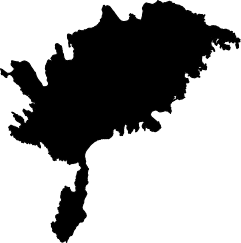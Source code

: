 <?xml version='1.0' encoding='utf-8'?>
<ipe version="70212" creator="miniipe"><ipestyle name="miniipe" /><page><layer name="my_layer" /><path stroke="black" fill="#000" layer="my layer">5065.5627502 4014.76274410001 m 5065.5956787000005 4014.7284668000098 l  5065.7966797 4014.67949220001 l  5065.837738 4014.6367188000104 l  5065.9125 4014.6382813 l  5065.9372498 4014.5872559000004 l  5065.962750199999 4014.5627440999997 l  5066.11867070001 4014.4004883 l  5066.337677 4014.4378418 l  5066.362262000001 4014.4122559 l  5066.3877319 4014.4127440999996 l  5066.4619995 4014.37451170001 l  5066.5630005 4014.32548830001 l  5066.7713379 4014.1674316 l  5066.8753357 4014.1336426 l  5066.9888855 4013.9423828 l  5067.1622681 4013.8372559000004 l  5067.187738 4013.8377441000102 l  5067.2124146 4013.8120605 l  5067.2632202 4013.8382324 l  5067.337262 4013.8367187999997 l  5067.3632202 4013.8637694999998 l  5067.45 4013.8620117 l  5067.487738 4013.86274410001 l  5067.5420776 4013.8062012 l  5067.6377502 4013.8372559000004 l  5067.6627441 4013.8887695 l  5067.7955811 4013.8860839999998 l  5067.8622498 4013.9877441 l  5067.912750199999 4014.0122559 l  5067.9445312 4014.0453125 l  5068.1967957 4013.9589843999997 l  5068.3127502 4013.9872559 l  5068.4604248000005 4014.037793 l  5068.5581848 4014.0357910000002 l  5068.6377502 4014.1122559 l  5068.66224980001 4014.13774410001 l  5068.712750199999 4014.1622559 l  5068.7622498 4014.1877440999997 l  5068.9877502 4014.2372559 l  5069.0619995 4014.2754883 l  5069.2127625 4014.3122559000003 l  5069.2122008999995 4014.3397949 l  5069.3850037 4014.3362793000097 l  5069.462750199999 4014.3872559 l  5069.4872498 4014.4127440999996 l  5069.5255005 4014.4495117 l  5069.563220200001 4014.4887694999998 l  5069.6596252 4014.4868164 l  5069.8556702 4014.5154297000004 l  5069.959124800001 4014.4652344 l  5070.0127808 4014.4137207 l  5070.0112427 4014.3385254 l  5070.063220200001 4014.31176760001 l  5070.11269530001 4014.3127440999997 l  5070.264978 4014.28676760001 l  5070.3625 4014.2887695 l  5070.45 4014.2870117 l  5070.487738 4014.2877440999996 l  5070.512262 4014.2622559 l  5070.553411899999 4014.2630858999996 l  5070.5877625 4014.16274410001 l  5070.5869873 4014.125 l  5070.5877625 4014.0872559000004 l  5070.537750199999 4013.9411621 l  5070.6097412 4013.7900391000003 l  5070.7440369 4013.6881348 l  5070.8093201 4013.6868164000102 l  5070.8877502 4013.7122559000004 l  5070.9141846 4013.7397461 l  5071.05 4013.7370117 l  5071.087738 4013.7377441 l  5071.1178284 4013.7064453 l  5071.212750199999 4013.7372559 l  5071.259252899999 4013.7856444999998 l  5071.3627197000005 4013.7877440999996 l  5071.4372498 4013.7622559 l  5071.5604248 4013.7222656 l  5071.587249800001 4013.6122559 l  5071.6127502 4013.53774410001 l  5071.64547730001 4013.4369141 l  5071.7125793000005 4013.43828130001 l  5071.752917500001 4013.3139648 l  5071.8377136 4013.3122559000003 l  5071.9375854 4013.3378418 l  5072.0358521 4013.287207 l  5072.0881958 4013.2882813 l  5072.2346863 4013.212793 l  5072.3108276 4013.2112793 l  5072.4096863 4013.26220700001 l  5072.437738 4013.26274410001 l  5072.4862976 4013.21220700001 l  5072.5367798 4013.21323240001 l  5072.631897 4013.1642577999996 l  5072.7474426 4013.1346191 l  5072.912677 4013.1628418 l  5072.985815399999 4013.08671880001 l  5073.05 4013.0879883 l  5073.1627929999995 4013.08569340001 l  5073.161737099999 4013.1372559 l  5073.308386199999 4013.08999020001 l  5073.3755005 4013.0254883 l  5073.412249800001 4012.9872559 l  5073.587750199999 4012.9127440999996 l  5073.6597473 4012.837793 l  5073.6875 4012.8372559000004 l  5073.712738 4012.8377441 l  5073.737262000001 4012.8122559000003 l  5073.783783 4012.8131836000002 l  5073.8932617 4012.7600586000003 l  5073.9896606 4012.6597168 l  5074.1602539 4012.6632324 l  5074.212750199999 4012.63774410001 l  5074.3872498 4012.5372559 l  5074.4377502 4012.5127441 l  5074.462249800001 4012.4872559 l  5074.56181640001 4012.39160160001 l  5074.5926941 4012.2648925999997 l  5074.8968933 4012.0760254 l  5074.962750199999 4012.0127441 l  5074.9872498 4011.9872559 l  5075.0382506999995 4011.9382324000003 l  5075.087249800001 4011.8872559 l  5075.1371825999995 4011.8392578 l  5075.2255432 4011.6014648 l  5075.2994995 4011.5245117 l  5075.3622864 4011.4641601999997 l  5075.3994995 4011.3495117 l  5075.4505005 4011.3004883 l  5075.4872559000005 4011.1872559000003 l  5075.513482699999 4011.187793 l  5075.5732849000005 4011.0645019999997 l  5075.7233948 4010.9627441 l  5075.787750199999 4010.9872559 l  5075.837249800001 4011.0127441 l  5075.8877502 4011.0372559 l  5075.912249800001 4011.0627440999997 l  5075.96275020001 4011.0872559000004 l  5075.9872498 4011.1127441 l  5076.037750199999 4011.1372559 l  5076.07399900001 4011.21196290001 l  5076.1127319 4011.2127441 l  5076.1632202 4011.1867675999997 l  5076.2832336 4011.1892089999997 l  5076.337750199999 4011.16274410001 l  5076.3882202 4011.1367676 l  5076.5826233 4011.1407227 l  5076.6377502 4011.0877441 l  5076.6744995 4011.0495117 l  5076.759277300001 4010.9680664000102 l  5076.8229919 4010.8708496 l  5076.9342529 4010.9866699 l  5076.987738 4010.9877441 l  5077.036297600001 4010.937207 l  5077.1088318 4010.9387207 l  5077.3140625 4010.8515625 l  5077.3117615 4010.7387694999998 l  5077.35 4010.6989746 l  5077.3887024 4010.7392578 l  5077.4875 4010.7372559 l  5077.5622498 4010.7387694999998 l  5077.5127502 4010.6872559000003 l  5077.4377502 4010.6508789 l  5077.4638428 4010.6097168 l  5077.5128540000005 4010.5626464999996 l  5077.4871765 4010.4624512 l  5077.532196 4010.33095700001 l  5077.46275020001 4010.264209 l  5077.4877319 4010.2112305 l  5077.562738 4010.2127441 l  5077.5873718 4010.1871094 l  5077.625 4010.2 l  5077.6802124 4010.1381836 l  5077.7601807 4010.2052246 l  5077.8044434 4010.3016602 l  5077.9093079 4010.2535156 l  5077.914624 4010.1644043 l  5077.8261841 4010.0016601999996 l  5077.9052124 4009.9131836 l  5078.03820190001 4009.9868164 l  5078.0617981000005 4010.0131836 l  5078.0882019 4010.0368163999997 l  5078.1328796 4010.0868164000103 l  5078.2342468 4010.0079102 l  5078.088385 4009.9409668 l  5078.1726745999995 4009.8466309 l  5078.2792297 4009.7887207 l  5078.31250000001 4009.78676760001 l  5078.3406616 4009.7884277000103 l  5078.3872559 4009.7362793 l  5078.4367981000005 4009.7631836 l  5078.4882019 4009.78681640001 l  5078.5117981 4009.8131836000002 l  5078.5632018999995 4009.8368164000103 l  5078.6320679 4009.9450684000003 l  5078.669451899999 4009.9032227 l  5078.8594421 4009.9145507999997 l  5078.986798100001 4009.8688476999996 l  5078.9619019 4009.9420410000002 l  5078.8632019 4010.0302245999997 l  5078.9473388999995 4010.1250977 l  5079.1956299 4010.1692383 l  5079.3116150000005 4010.11596680001 l  5079.2245972 4010.0186035 l  5079.0395264 4009.9840332 l  5079.030658 4009.83520510001 l  5079.211938500011 4009.7367188 l  5079.2381348 4009.7382812 l  5079.2618652 4009.7117187999997 l  5079.3356018 4009.7161133 l  5079.414172399999 4009.6281738 l  5079.5130066 4009.663623 l  5079.556408699999 4009.569043 l  5079.6668762 4009.5090332 l  5079.7375 4009.5132324 l  5079.81250000001 4009.5087891000003 l  5079.8881348 4009.51328130001 l  5079.9125 4009.4859863000097 l  5079.9367981000005 4009.5131836 l  5079.9632019 4009.53681640001 l  5080.0367981 4009.6631836 l  5080.144928000001 4009.6883789 l  5080.2235961999995 4009.776416 l  5080.263201899999 4009.8118164000102 l  5080.28813480001 4009.83969730001 l  5080.3605957 4009.8354004000003 l  5080.4127441 4009.8637207 l  5080.4368652 4009.8367187 l  5080.50676270001 4009.8408691 l  5080.656048600001 4009.7788086 l  5080.6912170000005 4009.8181641 l  5080.8136719 4009.7803223 l  5080.9257263 4009.7020508 l  5081.03820190001 4009.7368164 l  5081.0682068 4009.7703613 l  5081.1726807000005 4009.7329102 l  5081.2631348 4009.7382813000104 l  5081.2868652 4009.7117187 l  5081.3375 4009.7147461 l  5081.445843500001 4009.7083008 l  5081.5382019 4009.7368164 l  5081.5627258 4009.7642578 l  5081.59987790001 4009.6833008 l  5081.826403800001 4009.5514160000002 l  5081.926361100001 4009.4395508 l  5082.0562561 4009.3799316 l  5082.1828796 4009.2381836 l  5082.2362915 4009.2797852 l  5082.2397339 4009.3375 l  5082.2352660999995 4009.41250000001 l  5082.3079407000105 4009.4458495999997 l  5082.361798100001 4009.5631836000002 l  5082.388201899999 4009.6118164 l  5082.4138672 4009.66772460001 l  5082.45 4009.7 l  5082.4615723 4009.6365723 l  5082.5115723 4009.5469727 l  5082.4775879 4009.45825200001 l  5082.3633667 4009.4674315999996 l  5082.3384277 4009.4115723 l  5082.2843201000005 4009.3145996 l  5082.290368700001 4009.2393066 l  5082.21630250001 4009.1348633 l  5082.1806824000005 4008.7855957 l  5082.1384277 4008.7365723000003 l  5082.0115723 4008.7134277 l  5081.939642300001 4008.673291 l  5081.936431900001 4008.7133301 l  5081.9635681 4008.73666990001 l  5081.9614319 4008.7633301 l  5081.9968506 4008.7938477 l  5081.8307922 4008.9115723 l  5081.7055908 4008.8610351999996 l  5081.7145081 4008.75 l  5081.709686300001 4008.6899414 l  5081.7615723 4008.4615723 l  5081.859210199999 4008.4180176 l  5081.8884277 4008.3384277 l  5081.924517799999 4008.21855470001 l  5082.0125 4008.21147460001 l  5082.0383118 4008.21357420001 l  5082.0625 4008.1854980000003 l  5082.0928772 4008.2207519999997 l  5082.1884277 4008.1384276999997 l  5082.2160156 4008.0468262 l  5082.4069763 4007.8990723 l  5082.4494079999995 4007.7835449 l  5082.35000000001 4007.7915039 l  5082.2866882 4007.7864258 l  5082.2415466 4007.8388184 l  5082.1925354 4007.8349120999997 l  5082.1615723 4007.8615723000003 l  5082.1383667 4007.91357420001 l  5082.1116882 4007.9114258 l  5082.0883118 4007.93857420001 l  5082.0168518 4007.9328125 l  5081.9341675000005 4007.9914550999997 l  5081.9419434 4007.8946777 l  5081.9116882 4007.85957030001 l  5081.838739 4007.8654297000003 l  5081.824609400001 4007.6895508 l  5081.886688199999 4007.6845703 l  5081.9315063000095 4007.7365723000003 l  5081.941711400001 4007.7024413999998 l  5081.9364502 4007.63691410001 l  5081.9634277 4007.5634277 l  5081.9875488 4007.4572754 l  5082.03856810001 4007.4133300999997 l  5082.030621299999 4007.3143555 l  5082.0616150000005 4007.2114257999997 l  5082.0883911 4007.2135742 l  5082.1365723 4007.0365723 l  5082.2134277 4006.9384277 l  5082.270672600001 4006.81015630001 l  5082.3125 4006.8135254000003 l  5082.434906 4006.8036620999997 l  5082.4772705 4006.8986327999996 l  5082.53150630001 4006.9615723 l  5082.6004395 4006.9335449 l  5082.5384277 4006.8615723000003 l  5082.480535899999 4006.8116699 l  5082.4915161 4006.675 l  5082.4789611999995 4006.5187012 l  5082.5399535999995 4006.484668 l  5082.5891785 4006.488623 l  5082.7180664 4006.3328125 l  5082.6745789 4006.1334473 l  5082.8489319 4006.1474608999997 l  5082.8985535 4006.1046875 l  5082.9889221 4005.9427246 l  5082.981237800001 4005.8470214999998 l  5083.1356934000005 4005.8346190999996 l  5083.2127258 4005.8892578 l  5083.275415 4005.8165039 l  5083.3375 4005.8114745999997 l  5083.3875 4005.8155273 l  5083.4232666 4005.7353516000003 l  5083.4633118 4005.7385742 l  5083.4865723 4005.7115723000097 l  5083.5166443 4005.6856445 l  5083.6458923 4005.5293945000103 l  5083.6351501 4005.39575200001 l  5083.671893299999 4005.31342770001 l  5083.7134277 4005.38657230001 l  5083.7365723 4005.4384277 l  5083.8385742 4005.4616211000002 l  5083.8361694 4005.4915527 l  5083.8885681 4005.5366699 l  5083.8845642 4005.5865723 l  5083.9634277 4005.5634277 l  5084.005944799999 4005.51406250001 l  5084.1055298 4005.4696289 l  5084.2134277 4005.2134277 l  5084.2475098 4005.0634277 l  5084.3827148 4005.0904297 l  5084.3925232 4005.2125000000096 l  5084.379675300001 4005.3724121 l  5084.4365723 4005.4384277 l  5084.4634277 4005.4615723 l  5084.4865723 4005.4884277 l  5084.8589354999995 4005.5563476999996 l  5084.8865723 4005.58842770001 l  5084.9134277 4005.6115723000003 l  5084.942425499999 4005.7078613 l  5085.0312012 4005.7149902 l  5085.1727356 4005.6841309 l  5085.3946716 4005.7185547000004 l  5085.5295898 4005.6816406000003 l  5085.6263 4005.7355957 l  5085.694964599999 4005.7411133 l  5085.9119019 4005.6614258 l  5085.93800660001 4005.6635254000003 l  5086.0959717 4005.6203125 l  5086.1884277 4005.6615723 l  5086.2458252 4005.6936035000003 l  5086.3134277 4005.6634277 l  5086.421051 4005.5791504000003 l  5086.5542236 4005.5898437 l  5086.6246765 4005.5583984 l  5086.6865723 4005.4865723000003 l  5086.7268616 4005.4518555 l  5086.805218500001 4005.3608887 l  5086.8383118 4005.3635742 l  5086.8625 4005.335498 l  5086.9065063 4005.38657230001 l  5086.9634277 4005.3634277 l  5086.9950806 4005.1898926 l  5087.0616881999995 4005.1845703 l  5087.0865723 4005.2134277 l  5087.126861600001 4005.2481445 l  5087.1757446 4005.3048827999996 l  5087.3134277 4005.2634276999997 l  5087.43512570001 4004.9907227 l  5087.5 4004.985498 l  5087.611731 4004.9944824 l  5087.854724100001 4004.8064941 l  5087.9384277 4004.68842770001 l  5087.9828491 4004.5888672 l  5088.0375 4004.5844727 l  5088.120300300009 4004.59116210001 l  5088.2902893 4004.5152832 l  5088.353302 4004.4421387 l  5088.452551300001 4004.4057129000003 l  5088.5885742 4004.4366211 l  5088.5864319 4004.4633301 l  5088.637023900001 4004.5068848 l  5088.6685363999995 4004.6115723000003 l  5088.6884277 4004.5884277 l  5088.7210571 4004.4448242000003 l  5088.8119019 4004.4114258 l  5088.8415466 4004.4138184000003 l  5088.9084534 4004.3361815999997 l  5088.938037100001 4004.3385254 l  5089.130999800001 4004.2807617000003 l  5089.243719499999 4004.369043 l  5089.3625 4004.3594727 l  5089.45 4004.3665039000102 l  5089.5133118 4004.3614258 l  5089.555993700001 4004.41098630001 l  5089.6 4004.414502 l  5089.6542236000005 4004.4101563 l  5089.7134277 4004.4365723 l  5089.776599100001 4004.4718262 l  5089.8844055 4004.3953613 l  5089.9615723 4004.43842770001 l  5090.0634277 4004.4615723 l  5090.112609899999 4004.4890137 l  5090.18657230001 4004.4365723 l  5090.2759644 4004.3805663999997 l  5090.3134277 4004.3134277 l  5090.3569946 4004.21577150001 l  5090.43798220001 4004.1860352 l  5090.475415 4004.22949220001 l  5090.6756042 4004.2456055000002 l  5090.7822632 4004.186084 l  5090.8264282 4004.1895996 l  5090.924707 4004.1600586 l  5091.0513 4004.08940430001 l  5091.0875 4004.0864745999997 l  5091.1504089 4004.09155270001 l  5091.2435242 4004.05 l  5091.2364929 4003.9625 l  5091.2385071 4003.9375 l  5091.2354919 4003.9 l  5091.2395081 4003.85000000001 l  5091.2364929 4003.8125 l  5091.2405151 4003.7625 l  5091.234729000001 4003.6904785 l  5091.338562 4003.6325684000003 l  5091.4197815 4003.6391113 l  5091.4866882 4003.5614258 l  5091.5377929999995 4003.5655273 l  5091.5685242 4003.4634766000004 l  5091.6350708 4003.5407226999996 l  5091.6883118000005 4003.5364258 l  5091.7115723 4003.5634277 l  5091.79777830001 4003.5894043 l  5091.881506299999 4003.6865723 l  5091.9511841 4003.6276367 l  5092.0280457 4003.5384277000103 l  5092.0635559 4003.6118164 l  5092.061431900001 4003.6383301 l  5092.0884277 4003.6615723 l  5092.1375 4003.7185059000003 l  5092.1866881999995 4003.6614258 l  5092.2356934 4003.6653809000004 l  5092.3218018 4003.6042969 l  5092.4365723 4003.55312500001 l  5092.4134277 4003.4865723000003 l  5092.3134277 4003.4564453 l  5092.3365723 4003.3365723000097 l  5092.3709229 4003.2430176 l  5092.3365723 4003.21342770001 l  5092.3134277 4003.1865723 l  5092.2398071 4003.1537108999996 l  5092.2283936 4003.01166990001 l  5092.3134277 4002.93842770001 l  5092.3889893 4002.8177733999996 l  5092.525 4002.8 l  5092.5542847 4002.8352538999998 l  5092.60672 4002.7143555000002 l  5092.683660899999 4002.7065430000002 l  5092.7178528 4002.7975098 l  5092.709954800001 4002.875 l  5092.7137756 4002.9125 l  5092.7098877 4002.9506348 l  5092.896075400001 4002.9091797 l  5092.988653599999 4002.9363281 l  5093.0625366 4003.0561035 l  5093.167016599999 4002.9693359 l  5093.1612244 4002.9125 l  5093.1638733 4002.8865234 l  5093.1361267 4002.8634766 l  5093.1387756 4002.8375000000096 l  5093.1333801 4002.7845703 l  5093.2363464 4002.6990234 l  5093.2136536 4002.6613281 l  5093.1636536 4002.6198242 l  5093.195166 4002.4344727 l  5093.2600219999995 4002.4410645000103 l  5093.2985352 4002.3033203 l  5093.2636536 4002.2613281 l  5093.2019714 4002.2345702999996 l  5093.1386536 4002.1240233999997 l  5093.236462399999 4001.9361328 l  5093.2625 4001.9387695 l  5093.3078307999995 4001.9341309 l  5093.386346400001 4001.9636719 l  5093.4636536 4001.9863281000003 l  5093.505188 4002.0363281 l  5093.5944336 4002.00170900001 l  5093.5531433 4001.8918457 l  5093.5650452 4001.7750000000096 l  5093.5599548 4001.725 l  5093.5650452 4001.675 l  5093.550177 4001.5291504 l  5093.5981079 4001.207373 l  5093.658667000001 4001.1344726999996 l  5093.742169200001 4001.1658691 l  5093.802270499999 4001.15971680001 l  5093.863653599999 4001.1863281 l  5093.8917786 4001.2511719 l  5093.9744934 4001.2038086000002 l  5094.0136536 4001.2363281000003 l  5094.0497803 4001.279834 l  5094.1414917 4001.2891602 l  5094.1341003 4001.2166504 l  5094.2 4001.2099608999997 l  5094.2774963 4001.2178711 l  5094.412066700001 4001.1672851999997 l  5094.5136536 4001.2113281 l  5094.555188 4001.2613281 l  5094.5886536 4001.1886719000104 l  5094.6272034 4001.0148438 l  5094.6625 4001.0112305000002 l  5094.688476599999 4001.0138672000003 l  5094.7326233 4000.9607422000004 l  5094.8529602 4000.972998 l  5094.9136536 4000.88867190001 l  5094.947644000001 4000.7728027 l  5095.0482056 4000.7152344 l  5095.087500000011 4000.7112305 l  5095.1613464 4000.71875 l  5095.113653599999 4000.6863281 l  5095.0363464 4000.6636719 l  5094.9952759 4000.61420900001 l  5094.8886536 4000.5679688 l  5094.9113464 4000.4863281000003 l  5094.9386536 4000.4136719 l  5094.9613953 4000.3111328 l  5095.002270499999 4000.3152832 l  5095.0828308 4000.2803223 l  5095.1172302 4000.0943359 l  5095.075 4000.0 l  5095.1 4000.0 l  5095.0738831 3999.9154134 l  5095.0119751 3999.9117236000097 l  5094.8325012 3999.9863724 l  5094.7862488 3999.9346085 l  5094.5867981 3999.8882031 l  5094.5632018999995 3999.8617969 l  5094.5117981 3999.8382031 l  5094.4882019 3999.81179690001 l  5094.4201721 3999.7510116 l  5094.3856201 3999.556571 l  5094.38824460001 3999.51250000001 l  5094.3815125 3999.399507 l  5094.484393299999 3999.1521546 l  5094.4889893 3999.07500000001 l  5094.4867249 3999.0369972000003 l  5094.5342468 3998.9045495 l  5094.538989299999 3998.825 l  5094.5367249 3998.7869972000003 l  5094.5842468 3998.6545495 l  5094.5882446 3998.5875 l  5094.586010700001 3998.55 l  5094.588989299999 3998.5 l  5094.586010700001 3998.45000000001 l  5094.588989299999 3998.3999647 l  5094.5632018999995 3998.2617969999997 l  5094.5212463 3998.0654152 l  5094.586261 3997.9457691000002 l  5094.5893616 3997.8937883000003 l  5094.5349915 3997.7753279 l  5094.448199500001 3997.9117969999998 l  5094.3263489 3997.8859905 l  5094.2867981 3997.813203 l  5094.263201899999 3997.7617969999997 l  5094.164965800001 3997.7167091 l  5094.1367248999995 3997.6380028 l  5094.14536130001 3997.49314140001 l  5094.0910156 3997.6115454 l  5094.0625 3997.613245 l  5093.9928039999995 3997.609091 l  5093.9485962 3997.6485937 l  5093.91320190001 3997.8382030000002 l  5093.8840332 3997.89187790001 l  5093.8882751 3997.9629674999996 l  5093.8287109 3998.16411060001 l  5093.7731567 3998.4028755 l  5093.6867981000005 3998.5617969 l  5093.6632019 3998.7632031 l  5093.617974899999 3999.01772030001 l  5093.6617981 3999.1132031 l  5093.773785400001 3999.1392591 l  5093.8367981 3999.2552149999997 l  5093.7944031 3999.4043253 l  5093.716754200001 3999.5154902 l  5093.68657840001 3999.6451877 l  5093.6367981 3999.7367969 l  5093.6112121999995 3999.9009855 l  5093.55 4000.0 l  5093.5376709 4000.1291504 l  5093.4762329000005 4000.2854492 l  5093.4108887 4000.3358887 l  5093.3889282 4000.3895508 l  5093.3625 4000.38564450001 l  5093.3362183 4000.3895508 l  5093.3052063 4000.3493651999997 l  5093.316192599999 4000.2750000000096 l  5093.3106506 4000.2375 l  5093.3217346 4000.1625 l  5093.3080383 4000.0697754000003 l  5093.2358887 4000.0141113 l  5093.225 4000.0 l  5093.175 4000.0 l  5093.1501465 3999.9689630999997 l  5093.004339599999 3999.9374171000004 l  5092.94124150001 3999.8300682 l  5092.9359435999995 3999.7875 l  5092.9519714 3999.6586778 l  5092.8931641 3999.5852409999998 l  5092.85000000001 3999.5906096 l  5092.7875 3999.5828355999997 l  5092.7 3999.5937192 l  5092.6016785 3999.5814893 l  5092.4888855 3999.6638828 l  5092.3916748 3999.7229257999998 l  5092.3598145000005 3999.94183050001 l  5092.2682434 3999.9304407 l  5092.1361145 3999.9861172 l  5092.125 4000.0 l  5092.1 4000.0 l  5092.075 3999.9651198 l  5092.05 4000.0 l  5092.0 4000.0 l  5091.9632019 4000.2381836 l  5091.95000000001 4000.2750000000096 l  5091.85074460001 4000.2586914 l  5091.7809998 4000.26899410001 l  5091.796167 4000.1663574 l  5091.7608887 4000.13911130001 l  5091.7198241999995 4000.0858887 l  5091.775 4000.0 l  5091.7210937 3999.9219244 l  5091.6170166 3999.8829818000004 l  5091.5897888 3999.8102108999997 l  5091.5602112 3999.7897891000002 l  5091.4897888000005 3999.6602109 l  5091.4602112 3999.6397891 l  5091.4269042999995 3999.5915474 l  5091.2897888 3999.64285230001 l  5091.3102112 3999.73978910001 l  5091.3623779 3999.7758054 l  5091.3967468 3999.9097522 l  5091.4647888 3999.9352108999997 l  5091.475 4000.0 l  5091.493908699999 4000.0815918 l  5091.4844666 4000.1455566 l  5091.3858887 4000.1858887 l  5091.334033200001 4000.2530762 l  5091.248718299999 4000.2016113 l  5091.15 4000.2162108999996 l  5091.1112183 4000.21044920001 l  5091.0887817 4000.2395508 l  5091.061218299999 4000.2354492 l  5091.0391113 4000.2641113 l  5090.9248047 4000.2858887 l  5090.9394897 4000.1865233999997 l  5090.8988770000005 4000.1191894999997 l  5090.732879599999 4000.1437012 l  5090.7393494 4000.1875 l  5090.7332885999995 4000.2285156000003 l  5090.4974426 4000.19365230001 l  5090.403295900001 4000.1566406 l  5090.3629944 4000.0581543 l  5090.325 4000.1073730000003 l  5090.2891113 4000.0608887 l  5090.1663818 4000.0267089999998 l  5090.0960509999995 4000.1442871 l  5090.0086365 4000.13139650001 l  5090.0554687 4000.2919922 l  5089.9625 4000.2782715 l  5089.8484192000005 4000.2951172000003 l  5089.73935550001 4000.1538086 l  5089.775 4000.0 l  5089.75 4000.0 l  5089.722448699999 3999.9643026999997 l  5089.654571499999 3999.9365229 l  5089.587915 3999.8260179 l  5089.5572205 3999.6453281 l  5089.3676636 3999.5900589000003 l  5089.3544983 3999.67915520001 l  5089.4608887 3999.8448025000002 l  5089.436743200001 3999.9216391 l  5089.3717834 3999.9717812 l  5089.35 4000.0 l  5089.3391113 4000.0141113 l  5089.1525879 4000.1548828 l  5089.1141113 4000.0608887 l  5089.075 4000.0 l  5089.0627502 3999.98725 l  5088.9878113 3999.91525 l  5088.9853821 3999.7963564 l  5089.012835699999 3999.6623322 l  5088.964349399999 3999.61575 l  5088.9622008999995 3999.5104277 l  5089.0127502 3999.36275 l  5089.051122999999 3999.244497 l  5089.2108521 3999.1622113000003 l  5089.3348145 3999.164741 l  5089.464257799999 3999.0769953 l  5089.6130798 3998.9867464999998 l  5089.683429 3998.9881822 l  5089.817150899999 3998.95558330001 l  5089.9125122 3998.8639567 l  5089.955127 3998.6456862 l  5089.987262000001 3998.6122400000004 l  5090.05 3998.61352040001 l  5090.137085 3998.6117433000004 l  5090.2372498000095 3998.6877500000096 l  5090.28958740001 3998.71314090001 l  5090.337677 3998.763195 l  5090.3632996 3998.6058000000103 l  5090.4632507 3998.4117782999997 l  5090.4607178 3998.2877914 l  5090.5732117 3998.2854958000003 l  5090.663305700001 3998.4603926 l  5090.6619873 3998.525 l  5090.662756299999 3998.5625 l  5090.661273199999 3998.635001 l  5090.712377899999 3998.7129425 l  5090.7622498 3998.68725 l  5090.8380005 3998.6505 l  5090.95 3998.592803 l  5091.0659424000005 3998.6525315 l  5091.178283699999 3998.5763797 l  5091.2848083 3998.68725 l  5091.2877625 3998.5872558 l  5091.1327759 3998.526125 l  5091.0872375 3998.43773100001 l  5091.0877625 3998.4122524 l  5090.912750199999 3998.36958830001 l  5090.981951899999 3998.2894278000003 l  5091.1622803 3998.2372404 l  5091.249243200001 3998.2390152 l  5091.437249800009 3998.0872499000097 l  5091.4880981 3998.0625822000097 l  5091.462249800001 3998.0377501 l  5091.429797399999 3997.9377501 l  5091.3872375 3998.0122673 l  5091.3884521 3998.071719 l  5091.2762817 3998.0333250000003 l  5091.225 3998.13903060001 l  5091.125 3998.1369898000003 l  5091.0403015 3998.1387184 l  5090.948547399999 3998.05056760001 l  5090.905084200001 3997.7957302 l  5090.960791 3997.7377500999996 l  5090.9877502 3997.7622499000004 l  5091.0127440999995 3997.8137705 l  5091.1107544 3997.8117702 l  5091.1877502 3997.8622499000003 l  5091.235791 3997.9122499 l  5091.2882629000005 3997.8875069 l  5091.2867493 3997.8132650000002 l  5091.33726810001 3997.7872402 l  5091.3867798 3997.7882505000002 l  5091.48480830001 3997.7377500999996 l  5091.53775020001 3997.81224990001 l  5091.570202600001 3997.9122499 l  5091.6122498 3997.8535471 l  5091.587750199999 3997.78724990001 l  5091.5622498 3997.7377500999996 l  5091.53775020001 3997.6872499 l  5091.511749300001 3997.6367783 l  5091.5127625000005 3997.5872689999997 l  5091.4628113 3997.4903126 l  5091.462243700001 3997.4625 l  5091.463262900001 3997.41250000001 l  5091.462243700001 3997.3625 l  5091.4632202 3997.3147482 l  5091.410589599999 3997.2062609 l  5091.414776600001 3997.4116022000003 l  5091.268811 3997.4490112 l  5091.2128113 3997.3403126 l  5091.2102478 3997.2146652 l  5091.2725708 3997.0936882 l  5091.1872498 3997.0377501 l  5091.1402527 3996.9888317 l  5091.0247559 3996.9864746 l  5090.9640015 3997.1117041 l  5090.9125 3997.112755 l  5090.8641296 3997.111768 l  5090.7590271 3997.1387047000003 l  5090.6873108 3997.137241 l  5090.5126892 3997.1627590000003 l  5090.487262000001 3997.16224 l  5090.4146606 3997.2377993 l  5090.3637817 3997.2367609000003 l  5090.337249800001 3997.2622499000004 l  5090.301001 3997.4479386999997 l  5090.2151917 3997.53724990001 l  5090.1872498 3997.5127500999997 l  5090.1127502 3997.4122499 l  5090.0744995 3997.3754999000002 l  5090.014209 3997.3127501 l  5090.0122314 3997.3626982 l  5090.054394500001 3997.4858796999997 l  5089.9625 3997.48775500001 l  5089.862738 3997.4857191 l  5089.8071716 3997.5435532 l  5089.712249800001 3997.5127500999997 l  5089.662750199999 3997.3872499000004 l  5089.6265015 3997.3524216 l  5089.5872375 3997.2377218 l  5089.5881897 3997.191217 l  5089.537255900001 3997.0862294999997 l  5089.439978 3997.0882149 l  5089.287323 3997.0621767000002 l  5089.262737999999 3997.08776 l  5089.2225647 3997.0869402 l  5089.0867370999995 3997.1876301 l  5089.0901184 3997.35340420001 l  5089.0575867 3997.45366 l  5088.9372498 3997.6122499000003 l  5088.912750199999 3997.8627500999996 l  5088.838580299999 3997.9721718 l  5088.837243700001 3998.03750000001 l  5088.838262900001 3998.0872597 l  5088.7867493 3998.1367500000097 l  5088.713702399999 3998.2127796 l  5088.6637817 3998.2117609 l  5088.6117187 3998.2617788 l  5088.612756299999 3998.31250000001 l  5088.6122437 3998.3375000000096 l  5088.613250699999 3998.3869065999997 l  5088.4982727 3998.4262627000103 l  5088.4005005 3998.3245001 l  5088.3208313 3998.24795700001 l  5088.287750199999 3998.11224990001 l  5088.2378113 3998.0153126 l  5088.2372437 3997.9875 l  5088.2382385 3997.9386848 l  5088.2121765 3997.8625359000002 l  5088.2504944 3997.71302030001 l  5088.1153381 3997.7102621 l  5088.0647522 3997.7588676 l  5087.9877502 3997.9083382 l  5088.01839600001 3997.9138569 l  5088.1304138000005 3997.7627500999997 l  5088.162249800001 3998.08597890001 l  5088.0965088 3998.1879389 l  5088.0266052 3998.1865124 l  5088.1081665 3998.3875797 l  5088.112756299999 3998.6125000000097 l  5088.1117493 3998.6617782999997 l  5088.1872498 3998.8083383 l  5088.1546143 3998.9141248 l  5088.062262 3998.91224 l  5088.037750199999 3998.93775 l  5087.9887512 3998.9848285000103 l  5087.962249800001 3999.06225 l  5087.9319336 3999.15567960001 l  5087.8744995 3999.1005 l  5087.81420900001 3999.03775 l  5087.808752399999 3999.1059594 l  5087.8872498 3999.2583382000003 l  5087.8086121 3999.3844988 l  5087.712249800001 3999.33775 l  5087.6377502 3999.2993711999998 l  5087.6638672 3999.3402855000004 l  5087.7249817 3999.3990003999997 l  5087.6629883000005 3999.4635203999997 l  5087.6276917000005 3999.4267821999997 l  5087.4278442 3999.56225 l  5087.3872375 3999.5377439 l  5087.3877808 3999.5112980999997 l  5087.337249800001 3999.46275 l  5087.30333250001 3999.4274493 l  5087.091387900001 3999.5366321 l  5086.99625240001 3999.2954167 l  5086.962249800001 3999.26275000001 l  5086.9377502 3999.21225 l  5086.9122375 3999.1877404 l  5086.9151184 3999.0465958 l  5086.8877502 3998.96225 l  5086.8622374999995 3998.9377404 l  5086.8627808 3998.9112981 l  5086.81223750001 3998.8627404 l  5086.8127625 3998.8372596 l  5086.7862854 3998.8118255 l  5086.7216858 3998.61275 l  5086.6401245 3998.6463698999996 l  5086.6372375 3998.7877404 l  5086.662750199999 3998.81225 l  5086.6872498 3998.86275 l  5086.7647339000005 3998.990522 l  5086.7612549000005 3999.1611058 l  5086.837750199999 3999.28725 l  5086.8622498 3999.36275 l  5086.8877625000005 3999.3872596 l  5086.8872375 3999.4127337 l  5086.9865112 3999.5764283 l  5086.987756299999 3999.6375 l  5086.9872374999995 3999.6627218999997 l  5087.0360779 3999.8054096 l  5087.037756299999 3999.8875 l  5087.0372375 3999.9127275 l  5087.075 4000.0 l  5087.1134277 4000.0615723 l  5087.1630737 4000.1923828 l  5087.386554 4000.332373 l  5087.4115723 4000.3884276999997 l  5087.438562 4000.4368163999998 l  5087.434893799999 4000.4824707 l  5087.4615723 4000.51342770001 l  5087.4885681 4000.5366699 l  5087.48580320001 4000.5711426 l  5087.5712463 4000.6188476999996 l  5087.6875 4000.6094727 l  5087.7791199 4000.6168457 l  5087.9585571 4000.55097660001 l  5087.9713989 4000.7107910000004 l  5087.9375 4000.7135254 l  5087.8696716 4000.70805660001 l  5087.8364319 4000.7366699 l  5087.8385071 4000.7625 l  5087.83549190001 4000.8 l  5087.8385498 4000.8380859 l  5087.8013488999995 4000.9394043 l  5087.8850708 4000.932666 l  5087.9142334 4000.9665038999997 l  5087.9616882 4000.9114258 l  5088.0014282 4000.9145995999997 l  5088.1076416 4000.8826660000004 l  5088.151062 4000.7384277 l  5088.2080933 4000.845166 l  5088.2189758 4000.9806152 l  5088.1475952 4001.08129880001 l  5088.238385 4001.0885742 l  5088.2615723 4001.0115723 l  5088.3384277 4000.9884277 l  5088.4640869000095 4000.81342770001 l  5088.5115723 4000.85859380001 l  5088.4884277 4000.9634277 l  5088.461438 4001.0118164 l  5088.4635071 4001.03750000001 l  5088.4614319 4001.0633301000103 l  5088.514917 4001.109375 l  5088.4848022 4001.1914063 l  5088.4901062 4001.2574707 l  5088.4415466 4001.3138184000004 l  5088.3625 4001.3074707 l  5088.2384277 4001.3174316 l  5088.2615723 4001.23657230001 l  5088.3115723 4001.1935059 l  5088.2798218 4001.1153809 l  5088.2318359 4001.1710937000003 l  5088.1118042 4001.1614258 l  5088.0375 4001.2028809000003 l  5087.96217650001 4001.1608887 l  5087.8764464999995 4001.2603516000004 l  5087.8375 4001.2635254 l  5087.8027649000105 4001.2606934 l  5087.72712400001 4001.3814940999996 l  5087.67686160001 4001.3231445 l  5087.6365723 4001.2884277 l  5087.6130615 4001.2357422 l  5087.5219543 4001.2865723 l  5087.5114441 4001.2631348 l  5087.513574199999 4001.2366211000003 l  5087.4615723 4001.2134277 l  5087.4098389 4001.1845703 l  5087.363311800001 4001.2385742 l  5087.325 4001.235498 l  5087.2875 4001.2385254 l  5087.2617615 4001.2364258 l  5087.12156980001 4001.3358398 l  5087.0883667 4001.2614258 l  5087.014929200001 4001.2673339999997 l  5086.9884277 4001.23657230001 l  5086.9114258 4001.2133789 l  5086.9135742 4001.1866699 l  5086.7687805000005 4001.1031738 l  5086.7574768 4000.9625 l  5086.7674072 4000.838916 l  5086.7149536 4000.83466800001 l  5086.648706100011 4000.8716309 l  5086.6635071 4000.68750000001 l  5086.6604919 4000.65 l  5086.6654358000005 4000.5884277 l  5086.606073 4000.6139160000002 l  5086.5440063 4000.6859863 l  5086.488311800001 4000.6904297 l  5086.4434937000005 4000.6384276999997 l  5086.3892883 4000.6777343999997 l  5086.3854919 4000.725 l  5086.3894287 4000.7739745999997 l  5086.3417969 4000.9836425999997 l  5086.2571106000005 4001.0309082 l  5086.1138977 4001.0424316 l  5086.1046387 4000.9271483999996 l  5086.141803 4000.7635254 l  5086.2319641 4000.6588867 l  5086.368096900001 4000.5829102 l  5086.4961426 4000.5932129000003 l  5086.414386 4000.5227538999998 l  5086.3884277 4000.4365723 l  5086.3365723 4000.4134277 l  5086.2884277 4000.3865723 l  5086.2134277 4000.353125 l  5086.2365723 4000.31157230001 l  5086.3014342999995 4000.2556641 l  5086.2634277 4000.2115723 l  5086.2134277 4000.1685059 l  5086.2365723 4000.1365723 l  5086.3655884 4000.09770510001 l  5086.4634277 4000.0134276999997 l  5086.475 4000.0 l  5086.4608582 3999.9632067 l  5086.4641418 3999.9367933 l  5086.4335083 3999.8570946 l  5086.4406067 3999.8 l  5086.4359435999995 3999.7625 l  5086.4414917 3999.7179054 l  5086.4107666 3999.6379725 l  5086.4409668 3999.4778477 l  5086.4359435999995 3999.4375 l  5086.4421631 3999.3875 l  5086.4359435999995 3999.3375 l  5086.4468262 3999.25 l  5086.4359435999995 3999.1625 l  5086.4406067 3999.125 l  5086.4337952 3999.0702332 l  5086.4722351 3999.0222343 l  5086.5141968 3998.9886323 l  5086.5109436 3998.9625 l  5086.5180542 3998.9053457 l  5086.4879272 3998.8338543 l  5086.4636353000005 3998.8641956 l  5086.4375 3998.8609452 l  5086.3625 3998.8702741 l  5086.2845581 3998.8605792 l  5086.2111145 3998.9611172 l  5086.180853299999 3999.1350087 l  5086.1083496 3999.2583516 l  5086.06388550001 3999.4638827999997 l  5085.9873169 3999.5251977 l  5085.9638855 3999.7388828 l  5085.917596400001 3999.8592932 l  5085.9 4000.0 l  5085.891601599999 4000.0416016000004 l  5085.829541 4000.0583984 l  5085.8 4000.0 l  5085.7647888 3999.9352108999997 l  5085.7204224 3999.9045781 l  5085.6897888 3999.8602109 l  5085.6602112 3999.8397891 l  5085.629119900001 3999.7947624 l  5085.5125 3999.8209067000003 l  5085.4568054 3999.8084215000003 l  5085.3428650000005 3999.8510547 l  5085.3324096999995 3999.8977157 l  5085.4 4000.0 l  5085.4117981 4000.0131836 l  5085.4676758000005 4000.0631348 l  5085.4602539 4000.1877440999997 l  5085.53820190001 4000.2118164000103 l  5085.5617981000005 4000.2381836 l  5085.611419700001 4000.2825195 l  5085.4867187 4000.3618652 l  5085.4882446 4000.38750000001 l  5085.4867187 4000.4130858999997 l  5085.5329163 4000.49804690001 l  5085.5421387 4000.6528319999998 l  5085.4764038 4000.7264160000004 l  5085.4115662 4000.7843262 l  5085.4174866 4000.8836914000103 l  5085.358123800001 4000.9159668 l  5085.2466613999995 4000.9093262 l  5085.1687561 4000.9450684000003 l  5085.1604858 4001.0837401999997 l  5085.1932068 4001.1203613 l  5085.3367981 4001.0688477 l  5085.2882019 4001.18818360001 l  5085.2617981 4001.2118164 l  5085.2188293 4001.2599121 l  5085.1625 4001.2632324 l  5085.1368652 4001.2617188 l  5085.1131348 4001.2882812000003 l  5085.0662415 4001.285498 l  5085.0367981 4001.3118163999998 l  5084.9910156 4001.4115233999996 l  5084.937390100001 4001.4147461000002 l  5084.888201899999 4001.2868163999997 l  5084.8614929 4001.23764650001 l  5084.8895508000005 4001.1594238 l  5084.8867248999995 4001.1120117 l  5084.9134583000005 4001.03750000001 l  5084.8816162 4000.9487793 l  5084.88843380001 4000.8343262 l  5084.8135376 4000.7674316 l  5084.8089539 4000.6905273 l  5084.8644042999995 4000.6604004 l  5084.9125 4000.6632324 l  5084.95 4000.6609863 l  5085.0375 4000.6662109 l  5085.1125 4000.6617676 l  5085.1381348 4000.6632812000003 l  5085.1621399 4000.6364258 l  5085.2856689 4000.6807617 l  5085.2882874 4000.6368164 l  5085.236798100001 4000.6131836 l  5085.1921204 4000.5631836000002 l  5085.1367981 4000.5868164000103 l  5085.0217346 4000.6493164000103 l  5084.9882019 4000.6118164 l  5084.8317505 4000.5634766000003 l  5084.7823792 4000.42587890001 l  5084.8420593 4000.2958495999997 l  5084.9197754 4000.2602051 l  5084.75000000001 4000.0 l  5084.7391113 3999.9608906 l  5084.7108887 3999.9141094 l  5084.6721558 3999.8194685999997 l  5084.6125 3999.8106528 l  5084.4641113 3999.8325814 l  5084.4860657 3999.7098993 l  5084.5858887 3999.6358906 l  5084.7346252 3999.594474 l  5084.7462708 3999.51564340001 l  5084.6438965 3999.50051520001 l  5084.5802002 3999.5830367 l  5084.4688965 3999.5994848 l  5084.4391113 3999.5608906 l  5084.3671448 3999.5314375 l  5084.3535278 3999.4392670000097 l  5084.4111206 3999.1663246 l  5084.507464599999 3999.0948947 l  5084.5608887 3999.1641094 l  5084.6 3999.175 l  5084.5487244 3999.0574948 l  5084.7100098 3999.0638876999997 l  5084.74183350001 3999.0344004000003 l  5084.7370056 3998.91250000001 l  5084.7380127 3998.8870472 l  5084.644928000001 3998.8269361000002 l  5084.6085083 3998.6177975 l  5084.6771667 3998.5436954 l  5084.7370911 3998.5119882999998 l  5084.8183716 3998.5152101 l  5085.00084840001 3998.3973753 l  5085.0620239 3998.3406960000098 l  5085.0310669 3998.3037865 l  5084.9870239 3998.2629766 l  5084.9629761 3998.2370234 l  5084.91191410001 3998.1897141 l  5084.913989299999 3998.1375 l  5084.8379761 3998.1016279 l  5084.870721400001 3998.0136606000096 l  5084.9129456 3998.01198690001 l  5084.9563049 3998.0587861999998 l  5085.080029299999 3998.0636902 l  5085.188995400001 3998.0377338 l  5085.185961900001 3997.9612696000004 l  5085.23801270001 3997.8629101 l  5085.234210199999 3997.7670399000003 l  5085.275 3997.7230183 l  5085.3240479 3997.7759531 l  5085.362976099999 3997.8120234 l  5085.3873352 3997.838315 l  5085.4625 3997.79854260001 l  5085.5493591 3997.8445051000003 l  5085.5059265 3997.72058430001 l  5085.5730957000005 3997.64809380001 l  5085.6379761 3997.58797660001 l  5085.6625854 3997.4846672 l  5085.8053528 3997.3523865 l  5085.8630127 3997.1878798000002 l  5085.8603699000005 3997.1212152000103 l  5085.887023900001 3997.0370233999997 l  5085.9269104 3996.9616444000003 l  5085.987976099999 3996.8129765 l  5086.012023900001 3996.7120235 l  5086.052655 3996.5960979 l  5086.0057434 3996.49669950001 l  5085.849511699999 3996.5514576 l  5085.7906982 3996.4879765 l  5085.7534302 3996.55172120001 l  5085.7870239 3996.5879765 l  5085.8620239 3996.6233723 l  5085.8279541 3996.7503193000002 l  5085.6629760999995 3996.8025517 l  5085.7142761000005 3996.8919001000004 l  5085.7630127 3996.9370571 l  5085.7620056 3996.9625 l  5085.7648987 3997.0355022 l  5085.7059387 3997.066699 l  5085.5462158 3997.0603682 l  5085.4379761 3997.0946367 l  5085.4620239000005 3997.1629766 l  5085.53801270001 3997.3371029 l  5085.5369873 3997.3628798000004 l  5085.5726257 3997.4645561 l  5085.5295227 3997.5558901000104 l  5085.4183838 3997.5948431 l  5085.3674622 3997.5398829 l  5085.2879760999995 3997.5120233999996 l  5085.1870239 3997.4879766000004 l  5085.1629761000095 3997.4620234 l  5085.1120239 3997.4379766 l  5085.084399400001 3997.40816380001 l  5084.9625 3997.41299550001 l  5084.9138306 3997.4110664 l  5084.8175292999995 3997.4620234 l  5084.7879760999995 3997.3330065 l  5084.9406799 3997.2148512 l  5085.025 3997.2115091 l  5085.0870239000005 3997.2139675 l  5085.0245911 3997.1440140000104 l  5084.8620239 3997.1129766000004 l  5084.7693665 3997.01297660001 l  5084.6870239 3997.0620234 l  5084.6228333 3997.1313047000003 l  5084.423040799999 3997.2370234 l  5084.387023900001 3997.2129766000003 l  5084.362976099999 3997.1870234 l  5084.3129761 3997.14069600001 l  5084.3384277 3997.0838839 l  5084.3889709000005 3997.0370571 l  5084.3870056 3996.9875 l  5084.3884888 3996.95000000001 l  5084.3870056 3996.9125 l  5084.38985600001 3996.8405740999997 l  5084.3379761 3996.7425323 l  5084.3667847 3996.5861834999996 l  5084.4129456 3996.5880131 l  5084.4602844 3996.5369167 l  5084.555505400001 3996.540691 l  5084.737976099999 3996.4379765 l  5084.7807739 3996.3917892 l  5084.8370239000005 3996.3620235000003 l  5084.93702390001 3996.3148293 l  5084.8923645 3996.2631882 l  5084.8621459999995 3996.2619907000103 l  5084.7013428 3996.3041267 l  5084.4839661 3996.2148369 l  5084.3904358 3996.2111298000004 l  5084.2410522 3996.2502728 l  5084.1415955 3996.203336 l  5084.1352661 3996.0437138 l  5084.1842346 3995.9399555 l  5084.2370239 3995.9120235 l  5084.4246765 3995.8234608 l  5084.485961900001 3995.7666775000002 l  5084.3904724 3995.5643333000003 l  5084.3620239 3995.5379765 l  5084.3379761 3995.5120235 l  5084.2870239 3995.4879765 l  5084.26297610001 3995.4620235 l  5084.2120239000005 3995.4379765 l  5084.1879761 3995.4120235 l  5084.1169373 3995.3784969000003 l  5084.0667908 3995.2201019 l  5084.0009521 3995.1490467 l  5083.9417908 3995.0942284 l  5083.8879761 3994.9925323 l  5083.9259704999995 3994.9443302000004 l  5084.0535339 3994.8768303 l  5084.0888306 3994.9149246 l  5084.1875 3994.9110137999996 l  5084.307959 3994.91578830001 l  5084.401757799999 3994.8288795 l  5084.3471558 3994.7699493 l  5084.2588379 3994.709177 l  5084.1449707 3994.7136902 l  5084.037023900009 3994.6879765 l  5083.987976099999 3994.6620235 l  5083.9369873000005 3994.6379589 l  5083.9380126999995 3994.6120570999997 l  5083.9120239 3994.5879765 l  5083.8879761 3994.3870235 l  5083.8370239000005 3994.3629765 l  5083.8122803 3994.310548 l  5083.6620239 3994.2629764999997 l  5083.5898804 3994.1851173 l  5083.4990479 3994.1009533 l  5083.4588562 3993.9740128000003 l  5083.3379761 3994.0379765 l  5083.2870239 3994.0620235 l  5083.237976099999 3994.0879765 l  5083.141900600001 3994.1333199 l  5083.0870239000005 3994.2370235000003 l  5083.059454300001 3994.3241085 l  5082.9307861 3994.407196 l  5082.9875488 3994.45979270001 l  5083.012023900001 3994.5879765 l  5083.096167000001 3994.6146156 l  5083.0473876999995 3994.7537754 l  5083.1323242 3994.7987193999998 l  5083.2474609 3994.7583656 l  5083.3620239 3994.7946365 l  5083.334954800001 3995.0122746 l  5083.2879760999995 3995.0629765000103 l  5083.1640991 3995.15383830001 l  5083.062945600001 3995.2630131 l  5082.9836731000005 3995.2598709 l  5083.0851685 3995.3539116 l  5082.9418457 3995.4041447 l  5082.8528564 3995.2155861 l  5082.7399902 3995.2111121999997 l  5082.7028564 3995.2455142999997 l  5082.6620239 3995.3620235000003 l  5082.634680200001 3995.4768101 l  5082.488714599999 3995.4305965 l  5082.4869873 3995.38708990001 l  5082.5198425 3995.325 l  5082.474047899999 3995.2384533 l  5082.40676880001 3995.0958908000002 l  5082.3370239000005 3995.0629765000103 l  5082.2728333000005 3994.9936954 l  5082.167981 3994.93821260001 l  5082.0839294 3994.93488120001 l  5082.089819299999 3995.0834911 l  5081.8666992 3995.2370235000003 l  5081.7190491 3995.1924606 l  5081.6703613 3994.9880614999997 l  5081.487890599999 3995.0630112 l  5081.462146 3995.06199070001 l  5081.344287100001 3995.092873 l  5081.2881287 3995.040836 l  5081.2842773 3994.9437077000002 l  5081.3379761 3994.8129765 l  5081.3620239 3994.7370235000003 l  5081.4206665 3994.6262024000102 l  5081.3879761 3994.3870235 l  5081.375 3994.375 l  5081.363446 3994.6286532999998 l  5081.2757507 3994.8769264000002 l  5081.1983765 3994.9235995999998 l  5081.1856506 3994.8375 l  5081.1893494 3994.8125 l  5081.183807400001 3994.775 l  5081.1934753000005 3994.7095718 l  5081.1311645999995 3994.6062777999996 l  5081.1794556 3994.3978683 l  5081.0358887 3994.3391094 l  5080.977417 3994.3038376000004 l  5080.9358887 3994.3358906 l  5080.894964599999 3994.4358906 l  5080.8608887 3994.4141094 l  5080.8193481 3994.2649364 l  5080.7660095 3994.2237656 l  5080.7535034 3994.1391094 l  5080.8641113 3994.1608906 l  5080.9412964 3994.2608906 l  5081.0951294 3994.2266346 l  5081.0834106 3994.14730800001 l  5081.1760376 3994.01410940001 l  5081.2345337 3994.0475773 l  5081.2858887 3994.1141094 l  5081.3 3994.125 l  5081.3620239 3993.9828731999996 l  5081.3379761 3993.9370235 l  5081.262023900001 3993.8129765 l  5081.2262939 3993.6629765 l  5081.2101317999995 3993.69021340001 l  5081.2138184000005 3993.7832233000004 l  5081.1683533 3993.87955590001 l  5081.020208700001 3993.83265230001 l  5080.9869873 3993.7378796000003 l  5080.9888550000005 3993.69081310001 l  5080.9068115 3993.5637610999997 l  5080.8599976000005 3993.5619057 l  5080.8639648 3993.6619465 l  5080.765606700001 3993.6658451 l  5080.6879761 3993.5530312 l  5080.7540771 3993.4403114 l  5080.85000000001 3993.4365089 l  5080.9599915 3993.4408684 l  5080.991467299999 3993.381382 l  5080.9095581 3993.1819809 l  5081.0174621999995 3993.0148842000003 l  5081.07404790001 3993.0759528999997 l  5081.1332092 3993.1307716 l  5081.2178223 3993.2906754 l  5081.2031372 3993.6612713 l  5081.322180200001 3993.4882744 l  5081.2869873 3993.3878799 l  5081.28848880001 3993.35000000001 l  5081.2870056 3993.3125 l  5081.288989299999 3993.2625 l  5081.2870056 3993.2125000000096 l  5081.287994400001 3993.1875 l  5081.2865112 3993.15 l  5081.2880127 3993.1121201 l  5081.2611023 3993.0353401 l  5081.2634888 3992.975 l  5081.2610657000005 3992.9138321 l  5081.311785899999 3992.8179855000103 l  5081.3546631 3992.6379767999997 l  5081.4129760999995 3992.6620232 l  5081.4593018 3992.7120232 l  5081.473956299999 3992.6161026 l  5081.362854 3992.5869904 l  5081.26500850001 3992.5908684 l  5081.2189331 3992.5037865 l  5081.288085900001 3992.4397141 l  5081.2830687999995 3992.3131714 l  5081.3625 3992.3100227 l  5081.4404724000005 3992.3131134 l  5081.5625 3992.2485428 l  5081.6824707000005 3992.3120232 l  5081.81157230001 3992.2734627 l  5081.8139709 3992.2129425 l  5081.7416321 3992.1459206 l  5081.9352844000005 3991.9369171000003 l  5081.984967 3991.9388863 l  5081.9879944 3991.8625 l  5081.9865112 3991.825 l  5081.9880859 3991.7852859 l  5081.9129760999995 3991.7156960000098 l  5081.941033900001 3991.6530777 l  5082.1034424 3991.5413169999997 l  5082.1974609 3991.5083656 l  5082.2879760999995 3991.5370232 l  5082.3120239 3991.56297680001 l  5082.5129761 3991.5870232 l  5082.537023900009 3991.6629768 l  5082.5630126999995 3991.7371201 l  5082.561804200001 3991.7675079 l  5082.690332 3991.9861259 l  5082.8102844000005 3991.9908806 l  5082.83702390001 3991.9620232 l  5082.9117981 3991.8927422 l  5082.914855999999 3991.8155739000003 l  5082.8642822 3991.7200027 l  5082.8620056 3991.6625 l  5082.8645386 3991.5985405 l  5082.8329956 3991.4661179 l  5082.762023900001 3991.3629767999996 l  5082.7259521000005 3991.2865471 l  5082.6629760999995 3991.1675323 l  5082.7746765 3991.15498660001 l  5082.8596436 3991.1999458 l  5083.02410280001 3991.12233120001 l  5082.9869873 3991.0879425 l  5082.9879944 3991.0625 l  5082.982147199999 3990.9150185 l  5083.0621216 3990.8869896 l  5083.1620239 3990.89094920001 l  5083.1379761 3990.8120232 l  5083.1119873 3990.7879425 l  5083.1155945 3990.6970032 l  5083.0869934 3990.587851 l  5083.0880066 3990.5621490000003 l  5083.0620239 3990.4629768 l  5083.032959 3990.28054050001 l  5082.9869873 3990.23794250001 l  5082.9879944 3990.2125000000096 l  5082.9852722 3990.1437180000103 l  5083.033764600001 3989.9586334 l  5082.9370239 3989.9129768 l  5082.8927429 3989.8651848 l  5082.7625 3989.8600227 l  5082.675 3989.8634911000004 l  5082.6167786 3989.8611831999997 l  5082.5620239 3989.8870232000004 l  5082.406073 3989.969545 l  5082.187262 3989.9369164 l  5081.9588562 3990.0398331 l  5081.8649902 3990.0361122 l  5081.8129761 3990.084304 l  5081.8370239000005 3990.1129767999996 l  5081.9120239 3990.1483719000003 l  5081.8125 3990.3360138 l  5081.7404114 3990.338871 l  5081.6870239 3990.2379767999996 l  5081.6403564 3990.1390999 l  5081.55 3990.1355178999997 l  5081.4625 3990.1389862 l  5081.4 3990.1365088999996 l  5081.2939392 3990.1407127 l  5081.2129761 3990.065696 l  5081.2839172 3989.9880676000002 l  5081.3916991999995 3989.8882011 l  5081.2147644 3989.8321846 l  5081.212005599999 3989.7625 l  5081.2129944 3989.7375 l  5081.211511199999 3989.7 l  5081.2134888 3989.65 l  5081.211511199999 3989.6 l  5081.214917 3989.5139907999996 l  5081.13364260001 3989.4855042 l  5080.9078918000005 3989.51251750001 l  5080.8379761 3989.5879768 l  5080.7881287 3989.63416440001 l  5080.7869873 3989.6629105 l  5080.8523437 3989.7864166 l  5080.775 3989.7894821 l  5080.6899902 3989.7861122 l  5080.6131653 3989.85729370001 l  5080.737976099999 3989.8870232000004 l  5080.75 3989.9 l  5080.887023900001 3989.91458280001 l  5080.84064330001 3990.0561316999997 l  5080.76471560001 3990.1380829 l  5080.7370544 3990.1369873000003 l  5080.7129456 3990.1630127 l  5080.597589100001 3990.1584404 l  5080.5075867 3990.20091550001 l  5080.4495971999995 3990.3105026 l  5080.514715599999 3990.3130828999997 l  5080.5842285 3990.23806 l  5080.6879761 3990.2870232 l  5080.7322571 3990.3348152 l  5080.825 3990.33849110001 l  5080.9393371999995 3990.3339591999998 l  5081.012023900001 3990.4879767999996 l  5081.0379760999995 3990.5120232000004 l  5081.0813049 3990.558786 l  5081.1914856 3990.5631531000004 l  5081.284301799999 3990.4629768 l  5081.362976099999 3990.4870232000003 l  5081.4120239 3990.5129767999997 l  5081.5129761 3990.5370232 l  5081.5370239 3990.5629768 l  5081.6120239 3990.6324677 l  5081.56297610001 3990.6629768000103 l  5081.468035899999 3990.69303510001 l  5081.4379761 3990.7879768 l  5081.3879761 3990.8824677 l  5081.4291382 3990.9346916 l  5081.55 3990.93948210001 l  5081.625 3990.9365089 l  5081.7120239000005 3990.93995820001 l  5081.6879761 3990.8870232000004 l  5081.6191101 3990.8545227 l  5081.5723877 3990.7212242 l  5081.6596436 3990.67505420001 l  5081.7768127 3990.7303513 l  5081.8379761 3990.7870232 l  5081.8620239 3990.8129768 l  5081.93702390001 3990.8824677 l  5081.895056200001 3990.935714 l  5081.8375 3990.9379951 l  5081.8106628000005 3990.9369315999998 l  5081.7569153 3991.0508185999997 l  5081.6379761 3991.2129768 l  5081.5860718 3991.2610702999996 l  5081.4925293 3991.3620232000003 l  5081.4369873000005 3991.3379608 l  5081.4384155 3991.3019409 l  5081.3175292999995 3991.2379767999996 l  5081.33702390001 3991.2879768000103 l  5081.406359899999 3991.3887428000003 l  5081.3620544 3991.3869873000003 l  5081.3379456 3991.4130127 l  5081.2875 3991.4110137999996 l  5081.1900696 3991.414875 l  5081.1870056 3991.3375 l  5081.1880859 3991.3102859000096 l  5081.102771 3991.2312408000103 l  5081.1432067999995 3991.0379768 l  5081.0620239 3991.0870232 l  5080.9467285 3991.1754349000003 l  5080.8656982 3991.0879768 l  5080.8287842 3991.11893160001 l  5080.7658386 3991.1868720999996 l  5080.712500000011 3991.1889862000003 l  5080.669647199999 3991.098188 l  5080.5674377 3990.9878753999997 l  5080.43702390001 3990.96297680001 l  5080.382074 3990.93389970001 l  5080.2370239 3990.8879767999997 l  5080.2129761 3990.8370232 l  5080.1870239 3990.8129768 l  5080.1629760999995 3990.7870232 l  5080.0936951 3990.7228309999996 l  5080.0610412999995 3990.6611229 l  5080.1346436 3990.5220268000003 l  5080.1380859 3990.4352859 l  5080.0648804 3990.3674622000103 l  5080.0367737 3990.2872574 l  5080.06297610001 3990.2629767999997 l  5080.0875 3990.2365089 l  5080.1120239 3990.2629767999997 l  5080.1379761 3990.2870232 l  5080.173370400001 3990.3620232000003 l  5080.1903748 3990.3340248 l  5080.1578308 3990.1297302000003 l  5080.0603394 3990.1639007999997 l  5080.0125 3990.1620049000003 l  5079.941015599999 3990.1648376000003 l  5079.8632019 3990.0927422000004 l  5079.85897830001 3989.9861717 l  5079.9379761 3989.9129768 l  5079.9620239000005 3989.8370232 l  5080.038952600001 3989.7367012 l  5080.0370056 3989.6875 l  5080.0380127 3989.6620575 l  5079.9658386 3989.5951812999997 l  5079.931402599999 3989.4969391 l  5080.0243896 3989.3701675 l  5080.1216613999995 3989.3186951000002 l  5080.2146606 3989.2860992 l  5080.2815674 3989.2887511999998 l  5080.3896606 3989.2545280000104 l  5080.3841797000005 3989.1161598 l  5080.444000199999 3989.0292182999997 l  5080.4119873 3988.9378799 l  5080.4169617 3988.8125 l  5080.4112488 3988.6684334 l  5080.4394897 3988.5792281999998 l  5080.5620239 3988.4656960000098 l  5080.5379760999995 3988.4370232 l  5080.512023900001 3988.4129768 l  5080.454589800001 3988.2069351 l  5080.394226099999 3988.14178920001 l  5080.2970276 3988.0903549 l  5080.2121216000005 3988.0869896 l  5080.1043823 3988.1247519999997 l  5080.06297610001 3988.0370232 l  5079.987976099999 3987.9280312 l  5080.0246521 3987.8273567 l  5080.1534424 3987.6883545 l  5080.225 3987.6855179 l  5080.359393299999 3987.69084470001 l  5080.4129760999995 3987.6129767999996 l  5080.443512 3987.5482765 l  5080.512091099999 3987.5119881 l  5080.6361755 3987.5169067 l  5080.664801 3987.3525124 l  5080.6286133 3987.1629761 l  5080.5723877 3987.19548650001 l  5080.3681458 3987.3360291000104 l  5080.1650085 3987.2525901999998 l  5080.0982605 3987.46342160001 l  5080.0625 3987.4620049 l  5079.9647156 3987.4658805999998 l  5079.9375 3987.4365089 l  5079.9059875 3987.4705222999996 l  5079.8200378 3987.4299606 l  5079.7799622 3987.3450394 l  5079.518676799999 3987.2951546 l  5079.465698200001 3987.2379767999996 l  5079.3885864 3987.2725227 l  5079.383605999999 3987.3982216 l  5079.4360718 3987.5639297000002 l  5079.5082092 3987.6307716 l  5079.5838318 3987.7736847 l  5079.3377746999995 3987.7369934 l  5079.2379639 3987.7409500000003 l  5079.2129761 3987.6620232 l  5079.1620239 3987.6379767999997 l  5079.1259521 3987.5240471 l  5079.0629761 3987.465696 l  5079.087475599999 3987.41101300001 l  5079.1626526 3987.4139923000002 l  5079.1907471 3987.32526090001 l  5079.2942932000005 3987.3800537 l  5079.2502502 3987.25437930001 l  5079.3620239 3987.2016280999997 l  5079.2627747 3987.1869934 l  5079.0915527 3987.1937805 l  5079.0368896 3987.0904723999997 l  5079.0380127 3987.0620575000003 l  5079.012023900001 3987.0379761 l  5078.9661377 3986.9884537 l  5078.7371155 3986.9619232 l  5078.7129456 3986.98801270001 l  5078.687109400001 3986.9869888 l  5078.5062927 3987.06125950001 l  5078.45000000001 3987.06349030001 l  5078.4 3987.0615097 l  5078.3621216 3987.0630112 l  5078.2460998999995 3987.0223450000003 l  5078.1620239 3987.0620239 l  5078.112976099999 3987.0879761 l  5078.012023900001 3987.1120238999997 l  5077.9879456 3987.1380126999998 l  5077.95 3987.1365097000103 l  5077.875 3987.1394821000004 l  5077.812054399999 3987.1369873000003 l  5077.7879456 3987.1630127 l  5077.7620422 3987.1619858 l  5077.7196472 3987.25181200001 l  5077.6498901 3987.3271019000003 l  5077.5128540000005 3987.3630096 l  5077.4623474 3987.3610077 l  5077.434454300001 3987.4491089 l  5077.2806885 3987.5484016 l  5077.1658386 3987.6548187000003 l  5077.13702390001 3987.7370232000003 l  5077.09780270001 3987.9832466000003 l  5076.9892273000005 3988.02130050001 l  5076.8759521 3987.8990471000097 l  5076.83702390001 3987.8629767999996 l  5076.791241499999 3987.8135635000003 l  5076.7370239 3987.7879768 l  5076.7129761 3987.7620232000004 l  5076.6620239 3987.7379767999996 l  5076.6379761 3987.7120232000098 l  5076.5620239 3987.68797680001 l  5076.51569820001 3987.6379767999997 l  5076.4609863 3987.6624878 l  5076.5129761 3987.6870232 l  5076.537023900009 3987.7129768 l  5076.5879761 3987.7370232000003 l  5076.6120239 3987.7629767999997 l  5076.6629760999995 3987.7870232 l  5076.7370239 3987.8379768 l  5076.7879760999995 3987.8620232000003 l  5076.8120239 3987.8879767999997 l  5076.858209200001 3987.9307716000003 l  5076.9120239 3988.0324677 l  5076.8879761 3988.0879768 l  5076.8100525 3988.1382949999997 l  5076.8136902 3988.2300262000003 l  5076.77153930001 3988.4069885 l  5076.6976196 3988.4461020999997 l  5076.58734130001 3988.3615348999997 l  5076.5379760999995 3988.4379768 l  5076.460864299999 3988.5385367999997 l  5076.521051000011 3988.6522812000003 l  5076.4647156 3988.7130829 l  5076.4352844000005 3988.7119171000004 l  5076.3879456 3988.76301270001 l  5076.35 3988.7615088999996 l  5076.2625 3988.7649773 l  5076.1871399 3988.7619904 l  5076.0122253 3988.8131958 l  5075.9674622 3988.7648827 l  5075.862976099999 3988.7282607999996 l  5075.900152599999 3988.820575 l  5076.0064941 3988.8707634 l  5075.9629761 3988.9629768 l  5075.9360657 3989.0138321000004 l  5075.9379944 3989.0625 l  5075.9370056 3989.0875 l  5075.9425354 3989.227108 l  5075.771203599999 3989.4120232 l  5075.6870239 3989.3879767999997 l  5075.6629760999995 3989.3370232 l  5075.6350769 3989.3111716999997 l  5075.6389648 3989.2129768 l  5075.601416 3989.246492 l  5075.5406982 3989.3120232 l  5075.457556200001 3989.2747734 l  5075.4630127 3989.1370407 l  5075.4120239 3989.1129767999996 l  5075.373138399999 3989.0710098 l  5075.1942871 3989.1178734 l  5075.1466125 3989.0736961 l  5075.1951965 3988.81920780001 l  5075.2896606 3988.7860992 l  5075.4368286 3988.7919327 l  5075.4398071 3988.7167725 l  5075.35061040001 3988.59516750001 l  5075.2861694 3988.5610664 l  5075.1406006 3988.56683650001 l  5075.112976099999 3988.5370232 l  5075.0857971000005 3988.5118423000004 l  5075.1646851000005 3988.2867714000104 l  5075.1120239 3988.2379767999996 l  5075.0879761 3988.2120232 l  5075.060076899999 3988.1861716999997 l  5075.0630126999995 3988.1120575 l  5074.9880554 3988.0426041 l  5075.039410400001 3987.827005 l  5075.1183655 3987.6777916 l  5075.0879761 3987.4870232000003 l  5075.0519042999995 3987.4536026 l  5075.011883500009 3987.2622932000004 l  5075.0379760999995 3987.2129761 l  5075.0644226 3987.0744492000003 l  5075.1841003 3986.8891205 l  5075.2620544 3986.8860306 l  5075.2870239 3986.9129761 l  5075.3129761 3986.9370239 l  5075.3591614 3986.9868729 l  5075.4091858 3986.988855 l  5075.4889771 3986.9373291 l  5075.485162399999 3986.84101410001 l  5075.5341614 3986.7881271 l  5075.5625 3986.7870041 l  5075.6312866 3986.7897308 l  5075.7389282 3986.7389297000004 l  5075.8405762 3986.685144 l  5075.91250000001 3986.6879959 l  5076.0102844 3986.6841201999996 l  5076.0412354 3986.71752470001 l  5076.2132324 3986.6815399 l  5076.2110352 3986.7370238999997 l  5076.2629761 3986.7129761 l  5076.2870239 3986.6620239000104 l  5076.4210937 3986.5987503 l  5076.4620239000005 3986.5120239 l  5076.4883179 3986.4623367 l  5076.4417908 3986.4192291 l  5076.39035640001 3986.3220260999997 l  5076.3862488 3986.2184341 l  5076.4120239 3986.1370239 l  5076.4379761 3986.0879761 l  5076.4620239000005 3986.0370239 l  5076.536010700001 3986.0021042 l  5076.6120239 3985.7620239000103 l  5076.6379761 3985.7129761 l  5076.708575400001 3985.5633804 l  5076.7789612 3985.4981644 l  5076.6870239 3985.4129761 l  5076.6629760999995 3985.3870239 l  5076.5869873 3985.3629654 l  5076.5888855 3985.3149887 l  5076.5629761 3985.2870239 l  5076.537023900009 3985.2629761000003 l  5076.5129761 3985.2370238999997 l  5076.4870239 3985.2129761 l  5076.4620544 3985.1860306000003 l  5076.3625 3985.1899765 l  5076.2668335 3985.1861862 l  5076.1025146 3985.21479800001 l  5075.8686768 3985.1701537999998 l  5075.834399400001 3985.1331634999997 l  5075.66601560001 3985.1398376 l  5075.6119141 3985.0897141 l  5075.6130127 3985.0620575000003 l  5075.5436951 3984.99783020001 l  5075.490356400011 3984.8970261 l  5075.4860657 3984.78883210001 l  5075.5390381 3984.6887299 l  5075.5365112 3984.625 l  5075.538488800001 3984.575 l  5075.5364746000005 3984.5241501 l  5075.640826399999 3984.3725082 l  5075.7120239000005 3984.169368 l  5075.673761 3983.8394333 l  5075.5896606 3983.8360992000003 l  5075.5108704 3983.8637146 l  5075.4629761 3983.8120239 l  5075.3617736999995 3983.7182571 l  5075.3638977 3983.6646606 l  5075.3309265 3983.5705841 l  5075.3980957 3983.4980942 l  5075.4629761 3983.4379761 l  5075.5110718 3983.3860702999996 l  5075.5857544 3983.3168732 l  5075.6130066 3983.212851 l  5075.6120056 3983.1875 l  5075.6138855 3983.1399887000002 l  5075.5674133 3983.0898285 l  5075.389276100001 3983.2299118 l  5075.362976099999 3983.3129761 l  5075.3120239 3983.3870239000103 l  5075.2648804 3983.4869095 l  5075.1631348 3983.4909424 l  5075.1619873 3983.4621201 l  5075.2105774 3983.3234924 l  5075.21495970001 3983.2129761 l  5075.1656128 3983.2554535 l  5075.137023900001 3983.3370239 l  5075.100354 3983.4528519 l  5074.9780334 3983.5370239 l  5074.9619873 3983.4878738 l  5074.9638672 3983.44043270001 l  5074.935961900001 3983.3339279 l  5075.0519775 3983.1365875 l  5075.0879456 3983.1380126999998 l  5075.2034424 3983.0133545 l  5075.2375 3983.0120041 l  5075.2629456 3983.0130126999998 l  5075.3102844000005 3982.9619171000004 l  5075.3620239 3982.9639679 l  5075.2858521 3982.8590973000096 l  5075.1625 3982.8639862 l  5075.0625 3982.8600235000004 l  5075.0262939 3983.0120239 l  5074.922448699999 3982.9731689 l  5074.8829346 3982.8223801000004 l  5075.0098755 3982.6853806 l  5075.107019 3982.7367873999997 l  5075.2319336 3982.7417389 l  5075.3286499 3982.6521255000002 l  5075.3625854 3982.5096664 l  5075.4508423 3982.4278915 l  5075.4129760999995 3982.3870239 l  5075.2879760999995 3982.3474487 l  5075.349047899999 3982.2722107 l  5075.4348145 3982.1927428999998 l  5075.4398376 3982.06601410001 l  5075.4129760999995 3982.0370239 l  5075.3491577 3981.9778914999997 l  5075.4485657000005 3981.8706008999998 l  5075.5595275999995 3981.8118866 l  5075.6119446 3981.8139648 l  5075.613586400001 3981.7725906 l  5075.4759521000005 3981.6240463 l  5075.4370239 3981.5879761 l  5075.3518372 3981.4960358000003 l  5075.2888306 3981.5640396 l  5075.1475891 3981.5584412 l  5075.04083860001 3981.60882110001 l  5074.967688 3981.7151245 l  5075.012023900001 3981.7629761000003 l  5075.076721199999 3981.7935104 l  5075.1259155 3981.8864731 l  5075.0375 3981.8899764999996 l  5074.95 3981.8865097 l  5074.8381348 3981.8909424 l  5074.8341797 3981.7911606000002 l  5074.89570920001 3981.7017365 l  5074.9719055000005 3981.51623690001 l  5074.9120239 3981.4879761 l  5074.8875366 3981.4106293 l  5074.7129761 3981.3553635 l  5074.7370239 3981.2870239000104 l  5074.7880127 3981.1628922 l  5074.78452760001 3981.07500000001 l  5074.788488800001 3980.975 l  5074.7862488 3980.91843410001 l  5074.827417 3980.7883957000004 l  5074.8875 3980.7860137999996 l  5074.923370400001 3980.8620238999997 l  5074.9380066 3980.7878174 l  5074.9370056 3980.7625 l  5074.9414551 3980.6502884 l  5074.8884033 3980.4478409000003 l  5074.8861816 3980.391777 l  5074.9120239 3980.3370239 l  5074.9880127 3980.2129181 l  5074.984210199999 3980.1170395 l  5075.0360718 3980.0610702999998 l  5075.2870239 3979.87700200001 l  5075.2172607 3979.8556976 l  5075.0623474 3979.8881088 l  5074.9379761 3979.8370239 l  5074.8370239000005 3979.8129761 l  5074.8129761 3979.7870239000104 l  5074.7441101 3979.7545227 l  5074.7119873 3979.6628799 l  5074.7147644 3979.5929153000097 l  5074.639715599999 3979.5119171 l  5074.5439392 3979.5157135 l  5074.4869873 3979.4629425000103 l  5074.4880127 3979.4370331 l  5074.387023900001 3979.4129761 l  5074.340698200001 3979.3629761 l  5074.2870239 3979.3870239 l  5074.1712036 3979.5120239 l  5074.137023900001 3979.4879761 l  5074.100469999999 3979.3345093 l  5073.958514399999 3979.3401352 l  5073.840698200001 3979.2129761 l  5073.7873108 3979.2577484 l  5073.66774290001 3979.3867966 l  5073.540600599999 3979.3918365000004 l  5073.5129761 3979.3620238999997 l  5073.4870239 3979.3379761 l  5073.4629761 3979.3120239 l  5073.3936951000005 3979.2478302000004 l  5073.3619873 3979.1879105000003 l  5073.3649353 3979.1136124 l  5073.146105999999 3979.1828934 l  5073.2120239000005 3979.3074677 l  5073.1804626 3979.3146988 l  5073.0306702 3979.3087616 l  5072.9120239 3979.3370239 l  5072.8766663 3979.4854523 l  5072.699523900001 3979.4924728 l  5072.637023900001 3979.4629761 l  5072.5547852 3979.41945950001 l  5072.3540466 3979.5019135 l  5072.3120239 3979.4629761 l  5072.2879761000095 3979.2870239 l  5072.1620239 3979.2629761000003 l  5072.06798100001 3979.2132126 l  5071.9406006 3979.2081635 l  5071.925 3979.225 l  5071.98797610001 3979.2370238999997 l  5072.033758500001 3979.2864365 l  5072.1017212 3979.3185104 l  5072.1379761 3979.3870239 l  5072.1852173 3979.4871246000002 l  5072.237976099999 3979.5120239 l  5072.325946000001 3979.5585739000003 l  5072.4375 3979.5629959 l  5072.5352844 3979.5591201999996 l  5072.5740479 3979.6009537 l  5072.635577399999 3979.6579619999998 l  5072.5620239 3979.8370239 l  5072.5247070000005 3979.9936905 l  5072.2346069 3979.8629761 l  5072.1816895 3979.9778961 l  5072.2129761 3980.0370239 l  5072.2572571 3980.1308517 l  5072.3057739000005 3980.1832108 l  5072.362023900009 3980.2129761 l  5072.4620239000005 3980.26017 l  5072.4379761 3980.4129761 l  5072.4119873 3980.4871201 l  5072.4131104 3980.5154724 l  5072.316198699999 3980.6986220999997 l  5072.371051 3980.80228120001 l  5072.3309874999995 3980.8455231 l  5072.2450378 3980.8049606 l  5072.201629599999 3980.7129761 l  5072.1869873000005 3980.7621353000004 l  5072.189959699999 3980.8370239 l  5072.1094543 3980.8121826 l  5072.0509521 3980.7490463 l  5071.9917908 3980.6942291 l  5071.9619873 3980.6379105 l  5071.9639282 3980.5890427 l  5071.8679138 3980.5852371 l  5071.8120239 3980.6370239 l  5071.765698200001 3980.68702390001 l  5071.7619995000105 3980.6376465 l  5071.7639648 3980.5880539 l  5071.73709110001 3980.5869887999997 l  5071.621466099999 3980.6481688999997 l  5071.5879761 3980.6120238999997 l  5071.5490479 3980.5759537 l  5071.501904299999 3980.5250732000104 l  5071.46202390001 3980.5620239 l  5071.3978333000005 3980.6313049 l  5071.2929871 3980.6867828 l  5071.1870239 3980.7120239 l  5071.0955871999995 3980.744072 l  5071.0379760999995 3980.6906952 l  5071.09515380001 3980.5989807 l  5071.1880126999995 3980.5129425 l  5071.186010700009 3980.4625 l  5071.1884888 3980.4 l  5071.186145 3980.3408127000002 l  5071.242926 3980.2528809 l  5071.3131164999995 3980.1878448 l  5071.2682067999995 3979.9298980999997 l  5071.5109009 3979.81535950001 l  5071.5130554 3979.7609909000003 l  5071.4625 3979.7629959 l  5071.3902832 3979.7601334 l  5071.1885741999995 3979.8771301 l  5071.186248800001 3979.8184341 l  5071.224047899999 3979.6990463 l  5071.2717407 3979.5629761 l  5071.2370239 3979.5870239 l  5071.1675293 3979.6620239 l  5071.1120239 3979.6379761000003 l  5071.0638306 3979.5859604 l  5071.0125 3979.5879959 l  5070.9875 3979.5870041 l  5070.9099182 3979.5900803 l  5070.912994400001 3979.5125 l  5070.9115112 3979.475 l  5070.919915799999 3979.2629761000003 l  5070.8119873000005 3979.2870316 l  5070.8179321 3979.4370239 l  5070.7486694 3979.4072327 l  5070.6642822 3979.2477554 l  5070.7397827 3979.2121246 l  5070.8101196 3979.0630905 l  5070.8717102 3979.06064910001 l  5070.919635 3979.2120239 l  5070.9380798 3979.11241760001 l  5070.9086548 3979.0001113999997 l  5070.9620239000005 3978.8870239000103 l  5070.987976099999 3978.8629761 l  5071.0129456 3978.8360306 l  5071.0625 3978.8379959 l  5071.20851440001 3978.8322083000003 l  5071.2370239 3978.8629761 l  5071.283209200001 3978.9057709000103 l  5071.3129761 3978.9620239 l  5071.3446349999995 3979.0620239 l  5071.4379761 3979.0129761000003 l  5071.484301799999 3978.9629761 l  5071.5129761 3978.9870238999997 l  5071.5370239 3979.0129761000003 l  5071.5654724000005 3979.0393341 l  5071.6292175 3979.17441100001 l  5071.7335144 3979.0618468999996 l  5071.7870239 3979.0639679 l  5071.7629761 3979.0370239 l  5071.6104919 3979.0007019000004 l  5071.6158936 3978.8643341 l  5071.5379760999995 3978.8370239 l  5071.3384277 3978.7894913 l  5071.3129761 3978.7620239 l  5071.262023900001 3978.7379761 l  5071.2129761 3978.7120239 l  5071.129119900001 3978.6724487 l  5071.0369873 3978.6129532 l  5071.03894650001 3978.5634811 l  5070.9379761 3978.5370239 l  5070.8370239000005 3978.5129761000003 l  5070.7422852 3978.4628464 l  5070.6120239 3978.4379761 l  5070.5879761 3978.3620238999997 l  5070.5619873000005 3978.3379425 l  5070.5630126999995 3978.3120575000003 l  5070.490838600001 3978.2451813 l  5070.4618591 3978.1625 l  5070.4948425 3978.0683853 l  5070.4595276 3978.0356659 l  5070.3908386 3977.8901093 l  5070.2625 3977.8850235 l  5070.1629456 3977.8889694 l  5070.1379761 3977.8620238999997 l  5070.0663696 3977.8282272 l  5070.0369934 3977.687825 l  5070.0388184 3977.64177700001 l  5070.0129761 3977.5870239 l  5069.9735413 3977.5125 l  5070.021051 3977.4227188 l  5069.987976099999 3977.3870239000103 l  5069.93691410001 3977.3397141 l  5069.9389343 3977.28883210001 l  5069.8882446 3977.1930343999998 l  5070.0116455 3977.03211520001 l  5069.9131287 3976.9408356 l  5069.9091797 3976.8411606 l  5070.012023900001 3976.6916992 l  5069.987976099999 3976.6370239 l  5069.9379761 3976.5425323 l  5069.9769775 3976.37141110001 l  5070.0907593 3976.2841614 l  5070.1879578 3976.28801420001 l  5070.2120239000005 3976.2370238999997 l  5070.283313 3976.1334198 l  5070.1411194 3976.0663132000004 l  5070.136511199999 3975.95 l  5070.1379944 3975.9125 l  5070.136511199999 3975.875 l  5070.1388977 3975.8146606 l  5070.1119873 3975.7378799000003 l  5070.1130127 3975.7120575 l  5070.0635986 3975.6662704 l  5070.13705440001 3975.5869873 l  5070.183221400001 3975.58881680001 l  5070.26202390001 3975.5516281 l  5070.237976099999 3975.4870238999997 l  5070.2107971000105 3975.4618423 l  5070.2629761 3975.3129761 l  5070.3082092 3975.1701019 l  5070.3860718 3975.0860703 l  5070.4870239 3974.9925323 l  5070.4374146 3974.9811676 l  5070.2098511000095 3975.1205048 l  5070.1594055000005 3974.927977 l  5070.1870239 3974.8120239 l  5070.2176208 3974.7541992 l  5070.211511199999 3974.6 l  5070.214630099999 3974.5212158 l  5070.1836365 3974.4233093 l  5070.1120239 3974.2879761 l  5070.0833862 3974.1379761000003 l  5070.03896480001 3974.1879761 l  5070.0370056 3974.2375 l  5070.037994400001 3974.2625 l  5070.036010700001 3974.3125 l  5070.0388184 3974.3832245 l  5069.9893372 3974.4880676000002 l  5069.866986100001 3974.4832184 l  5069.7629761 3974.5629761 l  5069.6950378 3974.5950394 l  5069.6490845 3974.6924179 l  5069.4638306 3974.6850754 l  5069.4379761 3974.7129761 l  5069.3651062 3974.7804977 l  5069.3375 3974.8389862000004 l  5069.2649902 3974.8361130000103 l  5069.2370239 3974.8620238999997 l  5069.2124146 3974.9653336 l  5069.1360718 3975.0360702999997 l  5069.06583860001 3975.1118729 l  5068.9905762 3975.114856 l  5068.8887329 3975.0609649999997 l  5068.8375 3975.0629959 l  5068.812054399999 3975.0619873 l  5068.7879456 3975.0880127 l  5068.75 3975.0865096999996 l  5068.663092 3975.0899536 l  5068.6620056 3975.0625 l  5068.6639648 3975.0129761000003 l  5068.565033 3975.0587784000004 l  5068.5165771 3975.1110703 l  5068.3878235 3975.1380081 l  5068.35 3975.1365097000103 l  5068.2625 3975.1399764999996 l  5068.1625 3975.1360138 l  5068.0888306 3975.1389328 l  5068.0379760999995 3975.1120238999997 l  5067.9620239000005 3975.0879761 l  5067.9379761 3975.0620239 l  5067.7815369 3975.0247604 l  5067.620233199999 3974.9394058 l  5067.4581665000005 3974.91118620001 l  5067.4 3974.9134903000004 l  5067.35 3974.9115097 l  5067.294970700001 3974.9136902 l  5067.1870239 3974.8879761000003 l  5067.147155799999 3974.8449493 l  5067.02901 3974.7636505 l  5066.87481690001 3974.7575378000097 l  5066.7878783999995 3974.78801120001 l  5066.7625 3974.7870041 l  5066.66471560001 3974.7908798000003 l  5066.6379761 3974.7620239 l  5066.5870239000005 3974.7379761 l  5066.529199199999 3974.7073791999997 l  5066.3875 3974.7129959 l  5066.272277800001 3974.708429 l  5066.1879761 3974.7379761 l  5066.1120239 3974.7620239 l  5065.9379761 3974.8379761 l  5065.8370239000005 3974.8620238999997 l  5065.7516907 3974.9541199 l  5065.6574524 3975.014975 l  5065.6123351999995 3975.0636703 l  5065.1748474000005 3975.3445617999996 l  5064.9871582000005 3975.3118805 l  5064.9629456 3975.3380127 l  5064.937145999999 3975.3369904 l  5064.6507935 3975.4120239 l  5064.56202390001 3975.3879761000003 l  5064.4927429 3975.3132034 l  5064.4375 3975.3110137999997 l  5064.3638306 3975.3139328 l  5064.3129761 3975.2870239000104 l  5064.1134277 3975.2394913 l  5064.0759521 3975.1990463 l  5064.0370239 3975.1629761 l  5064.0129456 3975.1369873000003 l  5063.9405762 3975.1398560000002 l  5063.88797610001 3975.1120238999997 l  5063.7870239 3975.0879761 l  5063.7629761 3975.0620239 l  5063.6870239 3975.0379761 l  5063.6611694 3975.0100754 l  5063.503479 3975.0163254 l  5063.4620239000005 3974.9379761 l  5063.4379761 3974.8620238999997 l  5063.3119873000005 3974.7879547000002 l  5063.3130126999995 3974.7620575 l  5063.2619141 3974.7147141 l  5063.2630127 3974.6870758 l  5063.2119873 3974.6129241999997 l  5063.2138123 3974.5668884 l  5063.1629760999995 3974.5120239 l  5063.0825012 3974.4865447999996 l  5063.0369934 3974.3128509999997 l  5063.0408812999995 3974.21471250001 l  5063.012023900001 3974.1879761 l  5062.986438 3974.1337616 l  5062.9167908 3974.0692291 l  5062.863214100001 3973.9679779 l  5062.8620056 3973.9375 l  5062.8630066000105 3973.912149 l  5062.8317993 3973.7930389 l  5062.9120239 3973.5870239 l  5062.98797610001 3973.4879761 l  5063.030603 3973.2203979 l  5063.112976099999 3973.1129761 l  5063.1870239 3972.9870238999997 l  5063.3302795 3972.8542908 l  5063.366833499999 3972.77683410001 l  5063.487976099999 3972.6879761 l  5063.512023900001 3972.6620239 l  5063.7307373 3972.5207855000003 l  5063.7812927 3972.4662261999997 l  5063.8994385000005 3972.3795685 l  5063.9860718 3972.2860718 l  5064.0379760999995 3972.2379761000097 l  5064.1347595 3972.08810420001 l  5064.1875 3972.0860138 l  5064.2709656 3972.0893219 l  5064.3370483 3971.9869873000002 l  5064.3910339 3971.9891266 l  5064.3866577 3971.8787354 l  5064.477276600001 3971.7384002999997 l  5064.525 3971.7365082 l  5064.67901 3971.74261470001 l  5064.737976099999 3971.6879761 l  5064.8276245 3971.54914860001 l  5064.8620544 3971.5119873000003 l  5064.9082214 3971.5138184 l  5064.9629761 3971.4879761 l  5065.0284729 3971.3491974 l  5065.187054399999 3971.1619873 l  5065.2810608 3971.1657135 l  5065.382074 3971.0721191 l  5065.4371216 3970.9868744 l  5065.5918335 3971.0138153000103 l  5065.7120361 3971.0090515 l  5065.7604675 3971.1620239 l  5065.857049599999 3971.1177948 l  5065.9620239000005 3970.7620239 l  5066.0351623999995 3970.583963 l  5066.038488800001 3970.5 l  5066.035369900001 3970.4212158 l  5066.0748717999995 3970.2964478000004 l  5066.1379761 3970.2379761 l  5066.1620239 3970.21202390001 l  5066.2348938 3970.1445038 l  5066.2780518 3970.0530548 l  5066.4578125 3969.96821900001 l  5066.463989299999 3969.8125 l  5066.462005599999 3969.7625 l  5066.462994400011 3969.7375 l  5066.461511199999 3969.70000000001 l  5066.4634888 3969.65 l  5066.4560547 3969.4624084 l  5066.5890198 3969.2565002 l  5066.6870239 3969.1656952 l  5066.648455799999 3969.1197113000003 l  5066.5370239 3969.0379761 l  5066.5129761 3969.0120239000103 l  5066.4870239 3968.9879761 l  5066.4629761 3968.9370239 l  5066.4186951 3968.85333860001 l  5066.3869873 3968.7628784 l  5066.388995400001 3968.7123444 l  5066.3120239 3968.6879761 l  5066.1879761 3968.6370239 l  5066.1120239 3968.6129761 l  5066.0879761 3968.5870239 l  5065.989953599999 3968.5407623 l  5065.9436951 3968.4533386 l  5065.8883057 3968.2953064000003 l  5065.886511199999 3968.25 l  5065.8889648 3968.1880524 l  5065.85 3968.1865082 l  5065.8125 3968.1879944000098 l  5065.7875 3968.1870056 l  5065.6175964 3968.1937378 l  5065.5619873000005 3968.1129241999997 l  5065.5630126999995 3968.0870514000003 l  5065.4370239 3967.9879761 l  5065.4129760999995 3967.9620239 l  5065.3353027 3967.9253662 l  5065.1870239 3967.7879761 l  5065.1436951000005 3967.741214 l  5065.025 3967.7365082 l  5064.9147156 3967.7408813 l  5064.8879761 3967.7120239 l  5064.8120239 3967.6879761 l  5064.7648804 3967.5880890000003 l  5064.73705440001 3967.5869873 l  5064.712841799999 3967.6131195 l  5064.544751 3967.5838501 l  5064.4062927 3967.6407227 l  5064.2899902 3967.6361115 l  5064.2360718 3967.6860718 l  5064.0545898 3967.8819366000002 l  5063.9924622 3967.8148834000003 l  5063.8443665000095 3967.7629761000003 l  5063.7870239 3967.8370239 l  5063.7512939 3967.9870238999997 l  5063.666113300001 3967.9551544 l  5063.635974100001 3967.8286285 l  5063.490655500001 3967.8795624000004 l  5063.4860657 3967.7638306 l  5063.526202399999 3967.6879761 l  5063.4785095 3967.7172485 l  5063.3086365 3967.9005859 l  5063.2361694 3967.9389343 l  5063.187054399999 3967.9369873 l  5063.1629456 3967.9630127 l  5063.137109400001 3967.9619904 l  5063.0128906 3968.0130096 l  5062.975 3968.0115082 l  5062.9375 3968.0129944 l  5062.8890442 3968.0110748 l  5062.886511199999 3968.075 l  5062.8916991999995 3968.2059418000003 l  5062.8099426 3968.3604492 l  5062.8138672000105 3968.4595093 l  5062.7310302999995 3968.5724487 l  5062.5261963 3968.7295258 l  5062.4220276 3968.78464660001 l  5062.3372253 3968.7880066000102 l  5062.150060999999 3968.7600983000098 l  5062.0370239 3968.7870239 l  5061.9628784 3968.81300960001 l  5061.937054399999 3968.8119873 l  5061.8260315 3968.93181760001 l  5061.7554993 3968.9651031 l  5061.6427429 3969.0867980999997 l  5061.5875 3969.0889862000004 l  5061.5140808 3969.0860748 l  5061.3958252 3969.2899506 l  5061.384118700001 3969.5852875 l  5061.4617981 3969.6572571 l  5061.4669312000005 3969.7868286000003 l  5061.3985413 3969.7895386 l  5061.2869873 3969.7629669 l  5061.2880127 3969.7370331 l  5061.1870239 3969.7129761 l  5061.142334 3969.66474 l  5061.107251 3969.8120239 l  5061.0620239 3969.7879761 l  5061.0129761 3969.6620239 l  5060.9869873 3969.6129089 l  5060.9888855 3969.5649872 l  5060.9629761 3969.5370239 l  5060.9369873000005 3969.5129425 l  5060.9379944 3969.4875 l  5060.9320618 3969.3378052 l  5060.96202390001 3969.2120239 l  5061.0366699 3969.0709564 l  5061.037994400001 3969.0375 l  5061.0365112 3969.0 l  5061.038897699999 3968.9396606 l  5061.0119873 3968.8628783999998 l  5061.013580299999 3968.8227478 l  5060.987976099999 3968.6620239 l  5060.9619873 3968.5878783999997 l  5060.966626 3968.4709076 l  5060.911083999999 3968.3356934000003 l  5060.91348880001 3968.275 l  5060.9120056 3968.2375 l  5060.913989299999 3968.1875 l  5060.9120056 3968.1375 l  5060.912994400001 3968.1125 l  5060.9115112 3968.075 l  5060.9138184 3968.0167754999998 l  5060.876629599999 3967.9379761 l  5060.8416382 3967.9955872 l  5060.836511199999 3968.125 l  5060.8403992 3968.2231262 l  5060.7610535 3968.3384369 l  5060.763818400001 3968.4082245 l  5060.7196472 3968.5018127000003 l  5060.6629760999995 3968.5629761 l  5060.5370239 3968.6370239 l  5060.4942261 3968.6832123 l  5060.41345210001 3968.7259521 l  5060.333758500001 3968.763562 l  5060.275952100001 3968.8259521 l  5060.16664430001 3968.9272339 l  5060.1259521 3969.0134521 l  5060.0641968 3969.1301666 l  5060.0379760999995 3969.2129761 l  5059.9851135 3969.2897980000103 l  5059.991833499999 3969.4593994 l  5059.9398804 3969.5075378 l  5059.9112427 3969.5892548 l  5059.989959699999 3969.7380126999997 l  5059.9869873 3969.8128967000102 l  5060.0629761 3969.9870238999997 l  5060.110467500001 3970.1370239 l  5060.158313 3970.0952026 l  5060.2447753999995 3969.9613007 l  5060.2879517 3969.9630127 l  5060.342926 3969.8778809 l  5060.4129760999995 3969.8129761 l  5060.4480957000005 3969.7385651 l  5060.584399400001 3969.7331634999996 l  5060.6240479 3969.7759521 l  5060.6818237 3969.8294891 l  5060.7870239 3970.001297 l  5060.7201416 3970.1195007 l  5060.6379761 3970.1629761 l  5060.4629761 3970.2455658 l  5060.54030760001 3970.3518494 l  5060.7120239000005 3970.3927521 l  5060.6716492 3970.5106505999997 l  5060.610284400001 3970.51308290001 l  5060.5629761 3970.4620239 l  5060.512023900001 3970.43797610001 l  5060.465698200001 3970.3879761000003 l  5060.3175354 3970.4543549 l  5060.2629761 3970.5574677 l  5060.2870544 3970.5880127 l  5060.4027221999995 3970.583429 l  5060.517675800001 3970.6237183 l  5060.5978577 3970.5812897 l  5060.6924133 3970.6259155000002 l  5060.777887 3970.7874542 l  5060.6696289 3970.9551056 l  5060.5370239 3971.11202390001 l  5060.487976099999 3971.1879761 l  5060.387023900001 3971.3120239 l  5060.2605408 3971.4844696 l  5060.158758500001 3971.436438 l  5060.0677429 3971.3382019 l  5060.0345276 3971.3368866 l  5059.892529299999 3971.4120239000104 l  5059.8620239 3971.3879761000003 l  5059.8379761 3971.36202390001 l  5059.76202390001 3971.3379761000097 l  5059.737976099999 3971.3120239 l  5059.6120239 3971.2879761 l  5059.5692260999995 3971.2417877000003 l  5059.4675293 3971.1879761 l  5059.4120239 3971.2120239 l  5059.33656010001 3971.2639496 l  5059.225 3971.2595276 l  5059.137091099999 3971.2630126999998 l  5059.075 3971.2301575 l  5059.0129761 3971.2629761000003 l  5058.876275600001 3971.3274933000002 l  5058.8120239 3971.3870239000103 l  5058.7657715 3971.4369415 l  5058.6620239 3971.3879761000003 l  5058.5879761 3971.3370239 l  5058.4120239 3971.2629761000003 l  5058.3379761 3971.1620239 l  5058.301062 3971.12781980001 l  5058.3843018 3971.03797610001 l  5058.5129761 3971.06202390001 l  5058.56202390001 3971.0879761 l  5058.612976099999 3971.11202390001 l  5058.6572571 3971.1598145 l  5058.7855042 3971.1648987 l  5058.8393616 3971.0631134 l  5058.7120239000005 3970.9629761 l  5058.6879761 3970.9370239 l  5058.5869873 3970.9129669 l  5058.5880127 3970.8870575 l  5058.5302246 3970.8335144000002 l  5058.5398376 3970.5910156 l  5058.5129761 3970.5620239 l  5058.4528564 3970.5336516999996 l  5058.362976099999 3970.4030304000003 l  5058.4120239 3970.3620238999997 l  5058.5452637 3970.2759827 l  5058.5918701 3970.09812620001 l  5058.5399474999995 3969.95 l  5058.5888976999995 3969.8103394 l  5058.587005599999 3969.7625 l  5058.5884888 3969.72500000001 l  5058.5827271 3969.5795593 l  5058.6141968 3969.4801666000003 l  5058.7086365000005 3969.3016907 l  5058.7391968 3969.2051666 l  5058.8370239000005 3969.02028500001 l  5058.7938171 3968.9155975000003 l  5058.6643066 3968.7956024 l  5058.6620056 3968.7375 l  5058.6630127 3968.7120575 l  5058.6369873 3968.68794250001 l  5058.63885500001 3968.64081420001 l  5058.585022 3968.5574524 l  5058.5369873 3968.5129425 l  5058.5380127 3968.4870575 l  5058.509527599999 3968.4606659 l  5058.4629761 3968.3620238999997 l  5058.4369873000005 3968.3379425000103 l  5058.4380126999995 3968.3120575000003 l  5058.3869141 3968.2647125000103 l  5058.3880127 3968.2370483 l  5058.2904358000005 3968.1740356 l  5058.2870056 3968.0875 l  5058.2880127 3968.06203610001 l  5058.2120239000005 3968.03797610001 l  5058.18797610001 3967.9620239 l  5058.137023900001 3967.9379761 l  5058.112976099999 3967.9120239 l  5058.009863300001 3967.8164856 l  5058.014837600001 3967.6910156 l  5057.9693541999995 3967.6419281000003 l  5057.783856200001 3967.7069458 l  5057.7312317000005 3967.5407196 l  5057.560876500001 3967.5339661 l  5057.5629944 3967.5875 l  5057.5603699 3967.6537842000002 l  5057.5870239000005 3967.7379761 l  5057.636785899999 3967.8320221000004 l  5057.6451965 3968.0442078 l  5057.612976099999 3968.2129761 l  5057.5870239000005 3968.2620239 l  5057.5629761 3968.3879761000003 l  5057.5361023000005 3968.4646606 l  5057.5419312 3968.6118286 l  5057.5125 3968.6129944000004 l  5057.4870482999995 3968.6119873000002 l  5057.406597900001 3968.7365631 l  5057.267981 3968.6632141 l  5057.2269409 3968.6615874999998 l  5057.1869873000005 3968.7370911 l  5057.192919900011 3968.88678890001 l  5057.1155762 3968.8898560000002 l  5057.017981 3968.8382141 l  5056.9871459999995 3968.8369904 l  5056.81118770001 3968.8830963 l  5056.8130126999995 3968.8370575 l  5056.7436951 3968.7728302 l  5056.7120239000005 3968.7129761 l  5056.68797610001 3968.6620239 l  5056.6403564 3968.5720276 l  5056.6370056 3968.4875 l  5056.6397339000005 3968.4187134 l  5056.612976099999 3968.3620238999997 l  5056.5870239000005 3968.3129761 l  5056.5528564 3968.205069 l  5056.5009521 3968.14904790001 l  5056.46202390001 3968.1129761 l  5056.4129760999995 3967.9870238999997 l  5056.3370239000005 3967.8629761 l  5056.2629761 3967.7370238999997 l  5056.224047899999 3967.7009521 l  5056.1759521 3967.6490479 l  5056.137023900001 3967.6129761 l  5056.1009521000005 3967.5740479 l  5056.0620239 3967.5379761 l  5056.0139282 3967.4860718 l  5055.938562 3967.4162384 l  5055.9129760999995 3967.3620238999997 l  5055.887023900001 3967.3379761 l  5055.862976099999 3967.2870239 l  5055.8370239000005 3967.2379761 l  5055.8129761 3967.18702390001 l  5055.7630493 3967.14076540001 l  5055.679113800001 3966.9129761 l  5055.5643187999995 3966.9541228999997 l  5055.5610107 3967.0375 l  5055.5674744 3967.2004761000003 l  5055.5269043 3967.2864349 l  5055.4875 3967.28799440001 l  5055.4129760999995 3967.2850403 l  5055.4620239000005 3967.3629761 l  5055.5370239 3967.43246770001 l  5055.4789062 3967.5062012 l  5055.4361694 3967.4600769000003 l  5055.2784790000005 3967.4663269000002 l  5055.2132141 3967.3429779000103 l  5055.212005599999 3967.3125 l  5055.2138976999995 3967.2646606 l  5055.1869873000005 3967.1878783999996 l  5055.1894531 3967.125705 l  5055.1585509999995 3966.96383060001 l  5055.11203 3966.9619873 l  5055.0879761 3967.1129761 l  5054.9629761 3967.2759827 l  5054.9870239 3967.3129761 l  5055.0620239 3967.3824677 l  5055.0379760999995 3967.5129761000003 l  5055.012023900001 3967.5870239 l  5054.9860290999995 3967.993454 l  5054.8519226 3968.1177094 l  5054.7770325 3968.2265381000097 l  5054.7120239000005 3968.4120239000104 l  5054.687152099999 3968.4905762 l  5054.637023900001 3968.5370239 l  5054.6120544 3968.5639679 l  5054.4901123 3968.5591339 l  5054.48700560001 3968.63750000001 l  5054.489727800001 3968.7062805 l  5054.4619934 3968.8121490000003 l  5054.4634827 3968.8498199 l  5054.4379761 3969.0629761 l  5054.411883500001 3969.2128448 l  5054.4379761 3969.2370238999997 l  5054.4620239000005 3969.2629761000003 l  5054.561596699999 3969.3272766 l  5054.5705383 3969.552832 l  5054.5379760999995 3969.5879761 l  5054.5116821 3969.6123383 l  5054.5380127 3969.6620911 l  5054.5369873 3969.6879424999997 l  5054.5870239000005 3969.7343048000002 l  5054.5629761 3969.8129761 l  5054.4379761 3970.0492034999997 l  5054.4626892 3970.1404266 l  5054.5370239 3970.2093048 l  5054.4910033999995 3970.3120239 l  5054.35599980001 3970.2281860000003 l  5054.3019043000095 3970.1135651 l  5054.2390442000005 3970.1110748 l  5054.235022 3970.2125 l  5054.2398376 3970.3339843999997 l  5054.1677429 3970.41179810001 l  5053.863305700001 3970.3536743 l  5053.741558799999 3970.16513670001 l  5053.65 3970.1615082 l  5053.49409180001 3970.167688 l  5053.438128700001 3970.1158356 l  5053.4361816 3970.0667755 l  5053.4620239000005 3970.0120239 l  5053.5131287 3969.9377533 l  5053.4869934 3969.8128235000104 l  5053.4907043 3969.71917110001 l  5053.3885498 3969.4514587 l  5053.386511199999 3969.4000000000096 l  5053.3880127 3969.3620575 l  5053.3620239 3969.3379761 l  5053.3379761 3969.2620239 l  5053.3119873000005 3969.23794250001 l  5053.3134888 3969.2 l  5053.3120056 3969.1625 l  5053.3129944 3969.1375 l  5053.3090332 3969.0375 l  5053.3130126999995 3968.9371216000004 l  5053.2861023000005 3968.8603394 l  5053.291571000001 3968.7222809 l  5053.2145874 3968.50263370001 l  5053.212005599999 3968.4375 l  5053.2134888 3968.4 l  5053.212005599999 3968.3625000000097 l  5053.2134888 3968.325 l  5053.211511199999 3968.275 l  5053.2134888 3968.22500000001 l  5053.211511199999 3968.175 l  5053.2134888 3968.125 l  5053.2119873 3968.0870910999997 l  5053.261785899999 3967.9929779 l  5053.2630066 3967.96214900001 l  5053.2369934 3967.86285100001 l  5053.238488800001 3967.825 l  5053.2365112 3967.775 l  5053.2380066 3967.7372223 l  5053.209307900001 3967.54476930001 l  5053.2380127 3967.4628783999997 l  5053.2343201 3967.36973880001 l  5053.2892028999995 3967.2131560999997 l  5053.262023900001 3967.1879761 l  5053.237976099999 3967.1620239 l  5053.188128700001 3967.1158356 l  5053.1865112 3967.075 l  5053.1880126999995 3967.0370575 l  5053.141790799999 3966.9942291 l  5053.1120239 3966.9379761 l  5053.0879761 3966.8870239000103 l  5053.0620239 3966.8379761 l  5053.0379760999995 3966.7870239 l  5053.0119873 3966.7379089 l  5053.01369630001 3966.6948577999997 l  5052.8718994 3966.4632782 l  5052.8369934 3966.2627991 l  5052.839050300009 3966.2109528 l  5052.775 3966.21349180001 l  5052.7119446 3966.2109923999997 l  5052.7157898000005 3966.3079589999998 l  5052.687945600001 3966.3380127 l  5052.6396606 3966.3360992000003 l  5052.5172852 3966.3789917 l  5052.4379761 3966.3370239 l  5052.3619873 3966.3129639 l  5052.3630127 3966.2870575 l  5052.3370239000005 3966.2629761000003 l  5052.2898315 3966.1629761 l  5052.233843999999 3966.1884704999998 l  5052.1509155 3966.2779723999997 l  5052.090698200001 3966.2129761 l  5051.9415466 3966.3277832 l  5051.9118225 3966.4125977 l  5051.9608032 3966.5051666 l  5051.987023900009 3966.5879761 l  5052.0130127 3966.6621216000003 l  5052.0112122 3966.7075256 l  5052.0380066 3966.8872223 l  5052.0325378 3967.0251801 l  5052.0631164999995 3967.11242980001 l  5052.0369934 3967.2121490000004 l  5052.0386902 3967.2550262 l  5052.0047729 3967.3974120999997 l  5051.9620239000005 3967.4370239 l  5051.9329895 3967.4683594 l  5051.8370239000005 3967.4379761 l  5051.7908386 3967.3881287 l  5051.7160156 3967.3851624 l  5051.6648437 3967.4325713999997 l  5051.6199097 3967.9015320000003 l  5051.562945600001 3967.9630127 l  5051.525 3967.9615082 l  5051.4845276 3967.9631134 l  5051.345001199999 3967.8892822 l  5051.2646606 3967.8860992 l  5051.180261199999 3967.9156798999998 l  5051.081338499999 3967.9117615 l  5051.1620239 3968.3751221000102 l  5051.11170960001 3968.4139557 l  5051.0625 3968.4120055999997 l  5050.967041 3968.4157867 l  5050.9370239 3968.3879761000003 l  5050.900952100001 3968.2740479 l  5050.841226200009 3968.2187073 l  5050.7629761 3968.11202390001 l  5050.7120239000005 3968.0879761 l  5050.6656952 3968.03797610001 l  5050.5885895 3968.072522 l  5050.5860138 3968.1375 l  5050.591464200001 3968.275 l  5050.58699040001 3968.387851 l  5050.6151855 3968.4954559 l  5050.5879761 3968.63797610001 l  5050.5619873000005 3968.6870910999996 l  5050.5698608 3968.8857208 l  5050.4660156 3968.8898376 l  5050.4142487 3968.8418732 l  5050.386990399999 3968.737851 l  5050.3889282 3968.6889832 l  5050.3236206 3968.6544281 l  5050.4120239 3969.07695920001 l  5050.3315613 3969.1360443000003 l  5050.2629761 3969.0620239 l  5050.236032100001 3969.0370575 l  5050.2380127 3968.9870758 l  5050.18702390001 3968.9129761 l  5050.1388762999995 3968.8109589 l  5050.0379578 3968.8149597 l  5050.0049622 3968.7450378 l  5049.9232758 3968.706488 l  5049.88702390001 3968.63797610001 l  5049.8398834 3968.538089 l  5049.764798 3968.5351135 l  5049.6778381 3968.5949524 l  5049.5846985 3968.4595978000098 l  5049.5379760999995 3968.3120239 l  5049.5119873 3968.2879425 l  5049.5130127 3968.2620575 l  5049.4436951 3968.1978302 l  5049.3882141 3968.0929779 l  5049.3870056 3968.06250000001 l  5049.3889862000005 3968.0125 l  5049.3870056 3967.9625 l  5049.38799440001 3967.9375 l  5049.3865082 3967.9000000000096 l  5049.3880127 3967.8620758 l  5049.3369873 3967.7879242 l  5049.3384918 3967.75 l  5049.3367859 3967.7069641 l  5049.4133148 3967.56233830001 l  5049.387023900001 3967.5379761 l  5049.362976099999 3967.5120239000103 l  5049.3256348 3967.4774261 l  5049.3633942 3967.2605743 l  5049.291214 3967.1936951000002 l  5049.285269200011 3967.0437134 l  5049.3200378 3966.9700378000002 l  5049.4370239 3966.9148284999997 l  5049.4129760999995 3966.8620238999997 l  5049.3542877 3966.77673650001 l  5049.2869904 3966.6128937 l  5049.2880066 3966.5872223 l  5049.2612122 3966.4075255999996 l  5049.264917 3966.3139923 l  5049.1878784 3966.2869904 l  5049.1389831999995 3966.2889282 l  5049.0891937 3966.1948334000103 l  5049.0629761 3966.1120238999997 l  5049.0370239 3966.0879761 l  5049.0129761 3966.0370239 l  5048.987023900009 3965.9879761 l  5048.9629761 3965.9120239 l  5048.8370239000005 3965.8629761 l  5048.74321900001 3965.6642119999997 l  5048.6870514 3965.6619873 l  5048.59534 3965.7870239 l  5048.5279907 3965.7384125 l  5048.4658356 3965.5420898 l  5048.4379761 3965.5120239 l  5048.4120239 3965.4879761 l  5048.3879761 3965.4620239 l  5048.3620239 3965.4379761 l  5048.3379761 3965.4120239000104 l  5048.3120239 3965.3879761000003 l  5048.2629761 3965.3120239 l  5048.1844238 3965.28715520001 l  5048.1370575 3965.2360321 l  5048.0684326 3965.2387512 l  5047.9715027 3965.2080627 l  5047.9052429 3965.0676636000003 l  5047.7408141999995 3965.061145 l  5047.6620239 3965.11202390001 l  5047.5994873 3965.309549 l  5047.4368652 3965.31599430001 l  5047.43896790001 3965.2629761000003 l  5047.3620239 3965.2870239 l  5047.305670199999 3965.3478424 l  5047.224053999999 3965.3046570000097 l  5047.0512421 3965.4104675 l  5046.9625 3965.4139862 l  5046.9379761 3965.3620238999997 l  5046.862976099999 3965.2202850000003 l  5046.8951385 3965.1757996 l  5047.0377899000005 3965.2131775000003 l  5047.0620575 3965.1869873 l  5047.0897125 3965.1880828999997 l  5047.1370575 3965.1369873000003 l  5047.2312958 3965.1407227 l  5047.3129761 3965.0879761 l  5047.325 3965.075 l  5047.237368800001 3965.0619324 l  5047.1247131 3965.091452 l  5047.0125 3965.0870056 l  5046.925 3965.0904723999997 l  5046.837149 3965.0869904 l  5046.6969788 3965.1237183 l  5046.6629425 3965.0869873 l  5046.5661591 3965.09082340001 l  5046.4534973 3965.0132965000003 l  5046.3259521 3965.1509521 l  5046.2740478999995 3965.1990479 l  5046.237976099999 3965.2379761 l  5046.1255615 3965.3204315000103 l  5046.0406952 3965.4120239000104 l  5046.0630005 3965.3074463000103 l  5046.1618713 3965.2158356 l  5046.1648376 3965.1410614000097 l  5046.0606628000005 3965.1369323999998 l  5045.9898285 3965.2870239 l  5045.9340668 3965.2616302 l  5045.9380126999995 3965.1620575 l  5045.9119873 3965.1379425 l  5045.9130127 3965.1120483 l  5045.8370239000005 3965.0629761 l  5045.7953064 3965.0179534999997 l  5045.6455627 3965.0971924 l  5045.5805144999995 3965.02698970001 l  5045.337677 3965.213205 l  5045.2629761 3965.1870239 l  5045.1619873 3965.1629669 l  5045.1638885 3965.1149871999996 l  5045.1379761 3965.08702390001 l  5045.1120239 3965.0629761 l  5045.0879761 3965.0370239 l  5045.0369873 3965.0129578 l  5045.0389008 3964.9646606 l  5045.011990399999 3964.8878784 l  5045.0138062000005 3964.8420105 l  5044.8871063 3964.8369904 l  5044.7310699 3964.90108340001 l  5044.6074585 3964.8160248 l  5044.4127777 3964.7869934 l  5044.3495422 3964.7894989 l  5044.306488 3964.6982758 l  5044.1925323000005 3964.6379761000003 l  5044.137023900001 3964.6870239 l  5044.0876099 3964.7917267 l  5043.9370239 3964.7629761000003 l  5043.9129760999995 3964.7370238999997 l  5043.8620239 3964.7129761 l  5043.8379761 3964.6870239 l  5043.762023900001 3964.6629761 l  5043.737976099999 3964.6370239 l  5043.6079895 3964.5606049000003 l  5043.5629761 3964.5120239000103 l  5043.487976099999 3964.4425323 l  5043.5128082 3964.411026 l  5043.6120239 3964.4149597 l  5043.5879761 3964.3870239 l  5043.4870239 3964.3629761 l  5043.4629761 3964.3370239 l  5043.4120239 3964.3129761 l  5043.362976099999 3964.2870239 l  5043.287023900009 3964.2629761000003 l  5043.2629761 3964.2370238999997 l  5043.2120239000005 3964.2129761 l  5043.1629760999995 3964.18702390001 l  5043.0370239 3964.1629761 l  5042.9820740000005 3964.1338989 l  5042.8370239000005 3964.0879761 l  5042.8129761 3964.0620239 l  5042.7587616 3964.036438 l  5042.7129761 3963.9870238999997 l  5042.6351166 3963.9148834000002 l  5042.5471558 3963.8199493 l  5042.4629761 3963.7620239 l  5042.4120239 3963.7379761 l  5042.3759521 3963.6990479 l  5042.3370239000005 3963.6629761 l  5042.284420800001 3963.6062042 l  5042.1379761 3963.4870238999997 l  5042.0869873 3963.4629578000104 l  5042.08801270001 3963.4370422 l  5042.0337616 3963.411438 l  5041.987976099999 3963.3620238999997 l  5041.9370239 3963.3379761 l  5041.9129760999995 3963.31202390001 l  5041.8370239000005 3963.2629761000003 l  5041.8129761 3963.2370238999997 l  5041.787023900009 3963.2129761 l  5041.7629761 3963.1870239 l  5041.6870239 3963.1379761000003 l  5041.650952100001 3963.0990479 l  5041.6119873 3963.0629424999997 l  5041.6130127 3963.0370482999997 l  5041.5370239 3962.9879761 l  5041.5009521 3962.9490479 l  5041.4620239000005 3962.9129761 l  5041.4379761 3962.8870239 l  5041.3990478999995 3962.8509521 l  5041.3509521000005 3962.7990479 l  5041.3120239 3962.7629761000003 l  5041.2879760999995 3962.7370238999997 l  5041.262023900001 3962.7129761 l  5041.0629761 3962.4870238999997 l  5041.0345306 3962.4606659 l  5040.986438 3962.3587616 l  5040.9370239 3962.3129761 l  5040.8283691 3962.1281586 l  5040.5620239 3961.8129761 l  5040.4379761 3961.6370239 l  5040.3620239 3961.5879761 l  5040.1876403999995 3961.3406219000003 l  5040.1379761 3961.2870239 l  5040.1120239 3961.2629761000003 l  5039.8639282 3960.9110718 l  5039.7922852 3960.8446899 l  5039.6620239 3960.6129761 l  5039.61297610001 3960.4870238999997 l  5039.5870239000005 3960.4379761 l  5039.5629761 3960.3870239 l  5039.5370239 3960.3379761 l  5039.5129761 3960.2870239000104 l  5039.4869873 3960.23790890001 l  5039.4880127 3960.2120758 l  5039.419751 3960.1128753999997 l  5039.386990399999 3959.987851 l  5039.3880096 3959.9621490000004 l  5039.3620239 3959.8629761 l  5039.3167877000005 3959.6730743 l  5039.2879760999995 3959.6120238999997 l  5039.2619873 3959.5629089000004 l  5039.2630096 3959.537149 l  5039.2369904 3959.4378509999997 l  5039.2387878 3959.3924744 l  5039.21199340001 3959.2127777 l  5039.2139862 3959.1625 l  5039.21200560001 3959.1125 l  5039.21300960001 3959.0871490000004 l  5039.1861298 3958.9845673000004 l  5039.1884918 3958.9250000000097 l  5039.1870056 3958.8875 l  5039.1880096 3958.862149 l  5039.1593079 3958.7526154 l  5039.189621 3958.5785278 l  5039.1870056 3958.5125 l  5039.1889862 3958.4625000000096 l  5039.1868865999995 3958.4095276000003 l  5039.237976099999 3958.3129761 l  5039.262023900001 3958.2620239 l  5039.2880127 3958.2129089 l  5039.2850433 3958.1380126999998 l  5039.3640350000005 3957.9887299 l  5039.3615082 3957.925 l  5039.3629944 3957.88750000001 l  5039.3610137999995 3957.8375 l  5039.3634918 3957.775 l  5039.3620056 3957.7375 l  5039.3639862 3957.6875 l  5039.36183170001 3957.6331603999997 l  5039.4147308 3957.4312805 l  5039.4118866 3957.35952760001 l  5039.4867859 3957.2179779 l  5039.4879944 3957.1875 l  5039.48564760001 3957.1282593 l  5039.5620239 3956.8870239 l  5039.594223 3956.8261718999997 l  5039.5370239 3956.6629761 l  5039.5001311999995 3956.5464478000004 l  5039.416214 3956.4686951000003 l  5039.4120056 3956.3625000000097 l  5039.4139862 3956.3125 l  5039.4119904 3956.26212160001 l  5039.4389008 3956.1853394 l  5039.4358246 3956.1077056999998 l  5039.5283722 3955.8700378 l  5039.5759521 3955.8259521 l  5039.6240479 3955.7740479 l  5039.6629760999995 3955.7379761 l  5039.68702390001 3955.6620239 l  5039.737976099999 3955.5379761 l  5039.7908234 3955.4022614 l  5039.9120239 3955.23702390001 l  5040.07764590001 3955.0335144 l  5040.1629760999995 3954.8379761 l  5040.2269135 3954.5695526 l  5040.2879760999995 3954.5129761000003 l  5040.3120239 3954.4870238999997 l  5040.45624690001 3954.4022339 l  5040.4870239 3954.33702390001 l  5040.63896180001 3954.1388855 l  5040.599047899999 3954.0634520999997 l  5040.561438 3953.9837616 l  5040.4949493 3953.9221558 l  5040.4292877 3953.8267365 l  5040.3505767999995 3953.63510740001 l  5040.3119904 3953.48785100001 l  5040.3130096 3953.4621490000004 l  5040.283548 3953.3497131 l  5040.2897919 3953.1921997000004 l  5040.261990399999 3953.1128783999998 l  5040.2630096 3953.0871216 l  5040.2360992 3953.0103394 l  5040.2380127 3952.9620575 l  5040.1912139999995 3952.9186951 l  5040.1865082 3952.8 l  5040.1884918 3952.75 l  5040.186676 3952.7042389000003 l  5040.2190155 3952.2995238999997 l  5040.3385253999995 3952.1258484 l  5040.3365082 3952.075 l  5040.345214800001 3951.85533450001 l  5040.2927429 3951.7441498 l  5040.2629761 3951.7120239 l  5040.216214 3951.6686951000097 l  5040.212005599999 3951.56250000001 l  5040.213916000001 3951.51430660001 l  5040.1409332 3951.3366333 l  5040.1370056 3951.2375 l  5040.1396759 3951.1701384999997 l  5040.1111572 3951.033844 l  5040.11299440001 3950.9875000000097 l  5040.1110137999995 3950.9375 l  5040.11645200001 3950.80028690001 l  5040.0634064 3950.5978424 l  5040.0610657 3950.5388306 l  5040.1651611 3950.3421143 l  5040.1620056 3950.2625 l  5040.1639343 3950.21383060001 l  5040.0785645000005 3950.0524963000003 l  5040.1345917 3949.8172821 l  5040.249404900001 3949.6712799 l  5040.4114105 3949.5524506 l  5040.4134918 3949.5 l  5040.4115082 3949.45 l  5040.4134918 3949.4 l  5040.4115082 3949.35000000001 l  5040.4130127 3949.3120575000003 l  5040.387023900001 3949.2879761 l  5040.3401215 3949.0910797 l  5040.3120239 3949.0379761 l  5040.2475067 3948.9012725999996 l  5040.1879761 3948.8370239 l  5040.1490478999995 3948.8009521 l  5040.112976099999 3948.7620239 l  5039.987023900009 3948.6629761 l  5039.9629761 3948.6370239000103 l  5039.9087616 3948.611438 l  5039.862976099999 3948.5620239 l  5039.8120239 3948.5379761 l  5039.7879760999995 3948.5120239 l  5039.7066772 3948.4595276 l  5039.4905365 3948.1454224 l  5039.4629761 3948.0870239 l  5039.416424599999 3947.999054 l  5039.4120056 3947.8875 l  5039.413009600001 3947.8621460000004 l  5039.38702390001 3947.7629761000003 l  5039.3509521000005 3947.61154790001 l  5039.2882141 3947.4929810000003 l  5039.2870056 3947.4625 l  5039.288009600001 3947.437146 l  5039.2618713 3947.3373962 l  5039.3340668 3947.1616332999997 l  5039.3380127 3947.0621033 l  5039.220928999999 3946.8022582999997 l  5039.2815491 3946.4847533999996 l  5039.4129760999995 3946.3629761 l  5039.4575592 3946.268512 l  5039.5129761 3946.1879761 l  5039.6142181000005 3946.0311951000003 l  5039.7370239 3945.93702390001 l  5039.8601654 3945.8467041000004 l  5039.8098145 3945.6545410000003 l  5039.8383026 3945.5053284 l  5039.9857666 3945.36869510001 l  5039.9926208 3945.1958007999997 l  5039.938214100001 3945.0929810000002 l  5039.9370056 3945.0625 l  5039.9388184 3945.0167785999997 l  5039.8924408 3944.918512 l  5039.739764399999 3944.696637 l  5039.7129761 3944.6120238999997 l  5039.6565491 3944.474646 l  5039.5903015 3944.2653992 l  5039.5370239 3944.1879761 l  5039.487976099999 3944.11202390001 l  5039.311972 3943.8688171 l  5039.237976099999 3943.7120239 l  5039.1620239 3943.5879761 l  5039.1379761 3943.5370239000104 l  5039.1088989 3943.482074 l  5039.0509521 3943.2990479 l  5038.9868591 3943.1161804 l  5038.98893430001 3943.0638306 l  5038.9436951 3942.9783386 l  5038.9119904 3942.8878784 l  5038.9134918 3942.85 l  5038.9115082 3942.8 l  5038.91300960001 3942.762146 l  5038.886990400009 3942.6628539999997 l  5038.8888701999995 3942.6154358 l  5038.8619232 3942.5125977 l  5038.8888153 3942.3581664999997 l  5038.8865082 3942.3 l  5038.8888701999995 3942.2404358 l  5038.8619904 3942.1378539999996 l  5038.8664856000005 3942.0244141000003 l  5038.7145325 3941.7762390000003 l  5038.7115082 3941.7 l  5038.7130127 3941.6620543999998 l  5038.6408356 3941.5951843 l  5038.6119904 3941.5128784 l  5038.6130127 3941.4870728 l  5038.4887482 3941.3064879999997 l  5038.4870056 3941.2625 l  5038.48849180001 3941.22500000001 l  5038.4870056 3941.1875 l  5038.488009600001 3941.16217650001 l  5038.461990399999 3941.0378235000103 l  5038.4639496 3940.9884399000002 l  5038.4020355 3940.8984619 l  5038.336990399999 3940.7128783999997 l  5038.3380096 3940.6871765 l  5038.3119904 3940.5628235 l  5038.3134918 3940.525 l  5038.31200560001 3940.4875000000097 l  5038.314031999999 3940.4363586 l  5038.261990399999 3940.2878784 l  5038.2634918 3940.25 l  5038.261990399999 3940.2121216 l  5038.2879760999995 3940.1379761000003 l  5038.3120239 3940.0120239 l  5038.3879761 3939.8379761 l  5038.4248016 3939.6833801000002 l  5038.487023900009 3939.5870239 l  5038.5424408 3939.506488 l  5038.6217743 3939.3383911 l  5038.802880900001 3939.142926 l  5038.9011597 3939.0794616999997 l  5039.0629761 3938.8879761000003 l  5039.137023900001 3938.7620239 l  5039.265097 3938.6046509 l  5039.5115753 3938.15568850001 l  5039.6642334 3938.0437195 l  5039.6620056 3937.9875 l  5039.6639862 3937.9375 l  5039.66130980001 3937.8699707 l  5039.68702390001 3937.7620239 l  5039.7138702 3937.6595641999997 l  5039.7119873 3937.6121033 l  5039.7880127 3937.4378967 l  5039.7845276 3937.35000000001 l  5039.7884918 3937.25 l  5039.7865082 3937.2 l  5039.7880127 3937.1620543999998 l  5039.7490479 3937.1259520999997 l  5039.7129761 3937.0870239 l  5039.6436951000005 3937.0228333 l  5039.591424599999 3936.924054 l  5039.587005599999 3936.8125 l  5039.590329 3936.7286011 l  5039.4620239000005 3936.6879761 l  5039.4379761 3936.6620239000104 l  5039.3923431 3936.6197448999997 l  5039.2879760999995 3936.4870238999997 l  5039.16946720001 3936.4495055999996 l  5039.112976099999 3936.36202390001 l  5039.0619171 3936.31471560001 l  5039.0630126999995 3936.2870543999998 l  5039.0370239 3936.2629761000003 l  5039.01297610001 3936.1870239 l  5038.9870239 3936.1629761 l  5038.959463499999 3936.1045776 l  5038.8511108 3935.9471191 l  5038.8129761 3935.7870239 l  5038.7869904 3935.687854 l  5038.793634 3935.5202454 l  5038.7370239 3935.4379761 l  5038.67034 3935.3347107 l  5038.5566895 3935.3392151000003 l  5038.4869873 3935.23792720001 l  5038.48991700001 3935.1639893 l  5038.4129761000095 3935.1370239000103 l  5038.3120239 3935.1129761 l  5038.2686951000005 3935.0662109 l  5038.15 3935.0615112 l  5038.0625 3935.0649780000003 l  5037.9871765 3935.0619934 l  5037.8118683 3935.0986694 l  5037.6620239 3935.0629761 l  5037.6379761 3935.0370239 l  5037.4384277 3934.9894897 l  5037.4129760999995 3934.9620239 l  5037.3370239000005 3934.9379761 l  5037.2912384 3934.888562 l  5037.2255524 3934.8575622999997 l  5037.137023900001 3934.7129761 l  5037.0873901 3934.6078064000003 l  5036.9949493 3934.5221558 l  5036.9292877 3934.4267395 l  5036.861084 3934.2606934 l  5036.8634918 3934.2 l  5036.8615082 3934.15 l  5036.8647614 3934.0679138 l  5036.8129761 3934.0120239 l  5036.766226200009 3933.96870730001 l  5036.6879761 3933.8620238999997 l  5036.5472351 3933.79559940001 l  5036.5119873 3933.7629456000004 l  5036.5130127 3933.7370361000003 l  5036.4080779999995 3933.7038147 l  5036.3370239000005 3933.6379761000003 l  5036.3129761 3933.61202390001 l  5036.2370239 3933.5629761 l  5036.2129761 3933.5370239 l  5036.06724850001 3933.4224243 l  5036.011990399999 3933.2878906 l  5036.0129944 3933.2625 l  5036.0115082 3933.225 l  5036.0139343 3933.1638306 l  5035.9870239 3933.1129761 l  5035.9509521 3933.0365479 l  5035.908300800001 3932.9559387 l  5035.9149445 3932.78829350001 l  5035.8370239000005 3932.7379761 l  5035.7813354 3932.6517395 l  5035.5870239000005 3932.4129761 l  5035.4126404 3932.165625 l  5035.362976099999 3932.11202390001 l  5035.3181732 3932.0705139000097 l  5035.1863037 3931.8551453 l  5035.1896332 3931.7712158 l  5035.158633399999 3931.6733093 l  5035.064883399999 3931.4961365 l  5035.0369904 3931.3628235 l  5035.0386108 3931.3219543 l  5034.9661011 3931.092926 l  5034.9186951 3931.0033386 l  5034.887023900001 3930.9129761 l  5034.7998901 3930.6377563 l  5034.6379761 3930.3870239 l  5034.612023900009 3930.3629761 l  5034.5070496 3930.2198547 l  5034.0651093 3930.1413086000002 l  5034.0379760999995 3930.1120238999997 l  5033.9620239000005 3930.0879761 l  5033.9379761 3930.06202390001 l  5033.8620239 3930.0129761000003 l  5033.8379761 3929.9870238999997 l  5033.7870239 3929.9629761 l  5033.6379761 3929.7870239 l  5033.573434399999 3929.7272217 l  5033.5042877000005 3929.6267395 l  5033.4370239 3929.4629761 l  5033.400952100001 3929.3490479 l  5033.3619904 3929.2378783999998 l  5033.3637085 3929.1945189999997 l  5033.2924408 3929.043512 l  5033.2370239 3928.9629761 l  5033.1889282 3928.8610718 l  5033.137023900001 3928.8129761 l  5033.111438 3928.7587585 l  5033.0595306000005 3928.7106688999997 l  5033.011438 3928.6087585 l  5032.9528595 3928.5544861 l  5032.8617279 3928.2944763 l  5032.863009600001 3928.262146 l  5032.8370239000005 3928.1629761 l  5032.8129761 3928.0620239 l  5032.7869904 3927.962854 l  5032.7887878 3927.91750490001 l  5032.7091431 3927.7129761 l  5032.6452423 3927.8546692 l  5032.6365082 3928.07500000001 l  5032.6379944 3928.1125 l  5032.636917100001 3928.1397156000003 l  5032.7118713 3928.2091614 l  5032.7187805 3928.3834473 l  5032.5314819 3928.4825562 l  5032.4370239 3928.4379761 l  5032.3129761 3928.3370239 l  5032.1870239 3928.3129761 l  5032.1629760999995 3928.2870239 l  5032.1120239 3928.2629761000003 l  5032.0879761 3928.23702390001 l  5031.9620239000005 3928.2129761 l  5031.8884521 3928.1740479 l  5031.7370239 3928.1379761000003 l  5031.7129761 3928.1120238999997 l  5031.637023900001 3928.0879761 l  5031.5927429 3927.9941467 l  5031.5629761 3927.96202390001 l  5031.4870239 3927.9379761 l  5031.4424622 3927.8898804 l  5031.3016815 3927.8405396 l  5031.175 3927.8355164 l  5031.0875 3927.8389893 l  5031.0149872 3927.8361145000003 l  5030.964395100001 3927.8829895000003 l  5030.8818665 3928.0233703999997 l  5030.684545900001 3928.1591492 l  5030.5875 3928.1629944 l  5030.5144989 3928.1601013000004 l  5030.479657 3928.225946 l  5030.5675659 3928.369519 l  5030.4982605 3928.5884216 l  5030.41601560001 3928.5851623999997 l  5030.3628448 3928.6344238 l  5030.328811599999 3928.7419188999997 l  5030.2408356 3928.83687130001 l  5030.2125 3928.8379944000003 l  5030.1609528 3928.83594970001 l  5030.2120239000005 3928.9324707 l  5030.1879761 3928.9879761 l  5030.111474600009 3929.0991516 l  5030.113916 3929.1607239 l  5030.0292175 3929.2190002 l  5029.9328003 3929.1852111999997 l  5029.8399872 3929.1888854999997 l  5029.81202390001 3929.1629761 l  5029.766677899999 3929.1140381000096 l  5029.6110137999995 3929.1875 l  5029.6139862 3929.2625 l  5029.5450378000005 3929.2950378 l  5029.4889282 3929.4139282 l  5029.43015750001 3929.4683838 l  5029.4866943 3929.6296936000103 l  5029.49183960001 3929.7594726999996 l  5029.43797610001 3929.7879761 l  5029.2276794 3929.8380676 l  5029.3129761 3929.9620239 l  5029.3391937 3930.0448364 l  5029.4120239 3930.1824707 l  5029.371878100001 3930.23340450001 l  5029.261193799999 3930.3359558 l  5029.3370239000005 3930.5205688 l  5029.3099823 3930.6525879 l  5029.2370239 3930.6870239 l  5029.1634521000005 3930.7259521 l  5029.0519012 3930.7786011000003 l  5029.137023900001 3930.8574707000103 l  5029.099618499999 3930.9826965 l  5028.9870239 3931.0870239 l  5028.940835599999 3931.1368713 l  5028.8875 3931.1389893 l  5028.7937194999995 3931.1352722 l  5028.6812805 3931.1647278 l  5028.6102875 3931.1619141 l  5028.5397125 3931.2380859 l  5028.4735413 3931.23546140001 l  5028.3614044000005 3931.2621704000003 l  5028.4620239000005 3931.3933838 l  5028.4129364 3931.4380127 l  5028.3870575 3931.4369873 l  5028.3629425 3931.4630127 l  5028.3375 3931.4620056 l  5028.191485600009 3931.4677917 l  5028.11774290001 3931.3882019000002 l  5028.0859924 3931.3869446 l  5028.0937805 3931.5834473 l  5028.0379760999995 3931.6129761 l  5027.9620239000005 3931.6370239 l  5027.8108032 3931.7600891 l  5027.7375 3931.7629944 l  5027.712027 3931.7619873000003 l  5027.6879761 3932.0379761 l  5027.661770600001 3932.1127441 l  5027.7606934000005 3932.2044005999996 l  5027.7713226 3932.4726195999997 l  5027.707074 3932.5721191 l  5027.634118700001 3932.6397156000003 l  5027.6389862000005 3932.7625 l  5027.6360138 3932.8375 l  5027.6379944 3932.8875 l  5027.6365082 3932.925 l  5027.639837600001 3933.0089844 l  5027.612976099999 3933.0379761 l  5027.5689331 3933.0787842 l  5027.637023900001 3933.2074707 l  5027.551327499999 3933.3044556 l  5027.423721300001 3933.3719788000003 l  5027.387023900001 3933.3379761 l  5027.362976099999 3933.31202390001 l  5027.2869873 3933.2879639 l  5027.2889679 3933.2379761 l  5027.237976099999 3933.2834838999997 l  5027.262023900001 3933.3629761 l  5027.2951324 3933.4574402000003 l  5027.2860138 3933.6875 l  5027.2937469 3933.882605 l  5027.2619965 3934.1872864 l  5027.2677917 3934.3335144000002 l  5027.1379761 3934.4537964 l  5027.185788 3934.52175290001 l  5027.330352800001 3934.5675232000003 l  5027.4379761 3934.6370239 l  5027.4620239000005 3934.6629761 l  5027.5009521 3934.6990479 l  5027.5490479 3934.75095210001 l  5027.60682680001 3934.8044861 l  5027.6879761 3934.9370239 l  5027.8202515 3935.1620239000104 l  5027.8827698 3935.0902527000003 l  5027.92863160001 3934.8500244 l  5028.0879761 3934.7879761 l  5028.1307709 3934.7417908 l  5028.2949097 3934.6549377 l  5028.4629761 3934.6870239 l  5028.4870239 3934.7129761 l  5028.5379761000095 3934.7370238999997 l  5028.5620239 3934.7879761 l  5028.5879761 3934.83702390001 l  5028.6309814 3934.9281494 l  5028.7534973 3934.96693730001 l  5028.8182343 3935.1041077 l  5028.8879761 3935.1370239000103 l  5028.912023900009 3935.1629761 l  5029.074942 3935.2017822 l  5029.1332123 3935.2557739 l  5029.1629760999995 3935.3120239 l  5029.21202390001 3935.4379761 l  5029.262023900001 3935.5324707 l  5029.2087677 3935.7827637 l  5029.1114746 3935.9241516 l  5029.1136322 3935.9785889 l  5029.0879761 3936.1129761 l  5029.0252411 3936.2315369000003 l  5028.964621 3936.4860291 l  5028.8370239000005 3936.6370239000103 l  5028.8129761 3936.7129761 l  5028.7852081 3936.7921997000003 l  5028.787994400001 3936.8625 l  5028.7843201000005 3936.9552612 l  5028.836694299999 3937.1046936000103 l  5028.8379944 3937.1375 l  5028.8360138 3937.18750000001 l  5028.8379944 3937.2375 l  5028.832403599999 3937.3786011 l  5028.9458893 3937.4145264 l  5029.0129761 3937.5120239000103 l  5029.0370239 3937.5629761 l  5029.0629761 3937.5870239 l  5029.0870239000005 3937.6129761 l  5029.2568481 3937.6534302 l  5029.3307709 3937.7332092 l  5029.387023900001 3937.7629761000003 l  5029.5129761 3937.7870239 l  5029.5563049 3937.83378910001 l  5029.6625 3937.8379944000003 l  5029.8085144 3937.8322083000003 l  5029.849047899999 3937.8759520999997 l  5029.9082123 3937.93077390001 l  5029.9380126999995 3937.9870911 l  5029.9369873000005 3938.0129456000004 l  5029.9868713 3938.0591614 l  5029.9879944 3938.0875000000096 l  5029.9869873 3938.1129517 l  5030.0758514 3938.1703369 l  5030.1281128 3938.3697876 l  5030.086856100001 3938.4875 l  5030.124926799999 3938.5961182 l  5030.0629425 3938.6630127 l  5030.0370483 3938.6619873 l  5029.987976099999 3938.7379761 l  5029.9260345 3938.7672119 l  5029.9835754000005 3938.875946 l  5029.9927368 3939.1071045 l  5029.9568665 3939.29497680001 l  5029.89076230001 3939.4350464 l  5029.7869873 3939.4899597 l  5029.688052400001 3939.4860351999996 l  5029.6865082 3939.525 l  5029.6888702 3939.5845642 l  5029.6618561000005 3939.6876587 l  5029.7117859 3939.7820189999998 l  5029.7139435 3939.8364014 l  5029.637023900001 3939.9620239 l  5029.612976099999 3940.0129761000003 l  5029.5379760999995 3940.12196660001 l  5029.5890015 3940.2166442999996 l  5029.6379761 3940.2620239 l  5029.6647125 3940.2908813 l  5029.8094269 3940.285144 l  5029.867926 3940.3161011 l  5030.0303528 3940.3675232 l  5030.1379761 3940.4370239 l  5030.1620239 3940.4879761 l  5030.3076935 3940.5567261 l  5030.237976099999 3940.7556335 l  5030.264373800001 3940.7636963 l  5030.452243 3940.6642822 l  5030.4870239 3940.7379761 l  5030.534814500001 3940.7822571 l  5030.5488586 3941.136554 l  5030.4620575 3941.1399963000003 l  5030.3906952 3941.0629761 l  5030.3830597 3941.1129761 l  5030.38849180001 3941.25000000001 l  5030.3852692 3941.3312866 l  5030.412023900009 3941.3879761000003 l  5030.487976099999 3941.4120239000104 l  5030.512023900001 3941.4379761 l  5030.5867981 3941.5072571 l  5030.5885529 3941.5515625 l  5030.428030399999 3941.6620239 l  5030.1870239 3941.5629761 l  5030.0925323 3941.5129761000003 l  5030.1186768 3941.6135803 l  5030.2120239000005 3941.6629761 l  5030.2630127 3941.6870422 l  5030.2611115 3941.7350098 l  5030.2870239 3941.7629761000003 l  5030.3332123 3941.80577390001 l  5030.3684479 3941.8723633 l  5030.3360992 3941.9646606000097 l  5030.3379944 3942.01250000001 l  5030.3364197 3942.0522522 l  5030.3815857 3942.3357788 l  5030.45 3942.3384888 l  5030.5851256999995 3942.3331359999997 l  5030.6620239 3942.4379761 l  5030.7629761 3942.4620239 l  5030.7870239 3942.4879761 l  5030.8862885 3942.5194031 l  5030.8880096 3942.5628783999996 l  5030.8379761 3942.7056335 l  5030.8625427 3942.8152954 l  5030.9348145 3942.8822571 l  5030.938324 3942.9707581000002 l  5030.9121704 3943.2980835000003 l  5030.8379761 3943.4129761 l  5030.7870239 3943.4870238999997 l  5030.7549622 3943.58829350001 l  5030.67441100001 3943.7053528 l  5030.6074066 3943.896521 l  5030.6129944 3944.0375 l  5030.6035095 3944.2768066 l  5030.6490478999995 3944.3259521 l  5030.762023900001 3944.4306335 l  5030.7366699 3944.5965332 l  5030.5879761 3944.7343018 l  5030.6745605 3944.8290527 l  5030.8129761 3944.8620238999997 l  5030.849047899999 3944.9009521 l  5030.9118713 3944.9591614 l  5030.9183868 3945.1235413 l  5030.8623901 3945.2421936 l  5030.756182900001 3945.3406006 l  5030.7629944 3945.5125 l  5030.7613159 3945.5548401 l  5030.9096863 3945.6018127 l  5030.9620239000005 3945.8519592 l  5030.93797610001 3945.9379761 l  5030.8879761 3946.0806335 l  5030.9552063 3946.0906982 l  5031.0528931 3946.05646360001 l  5031.2999542 3946.1036316 l  5031.4117981 3946.2072571 l  5031.41793210001 3946.3620543999996 l  5031.313128700001 3946.4591614 l  5031.3119873000005 3946.4879272 l  5031.4174377 3946.62543950001 l  5031.408468600001 3946.8516784999997 l  5031.512023900001 3946.8879761000003 l  5031.6861755 3946.9294617 l  5031.7235718 3947.0864502 l  5031.7647125 3947.08808590001 l  5031.8384705 3947.0084778 l  5031.987976099999 3947.0370239 l  5032.0287872 3947.0810668999998 l  5032.1785309 3947.00183110001 l  5032.21202390001 3947.0379761 l  5032.266906700001 3947.0888306 l  5032.2615082 3947.22500000001 l  5032.2636688 3947.2794739 l  5032.13633120001 3947.4455261 l  5032.1404724 3947.5500000000097 l  5032.1282318 3947.8588257 l  5032.1879761 3947.8870239 l  5032.2322571 3947.9348145 l  5032.4737305 3947.9443848 l  5032.5428864000005 3947.7760254 l  5032.507400500001 3947.6747925000104 l  5032.5592377 3947.5649536 l  5032.6462128 3947.5189331000097 l  5032.7093048 3947.5870239 l  5032.7629761 3947.5629761 l  5032.8570221 3947.5132141 l  5032.928543100001 3947.510376 l  5033.0379760999995 3947.5620239 l  5033.084304800011 3947.6120238999997 l  5033.1379761 3947.5379761 l  5033.2034119 3947.4366455 l  5033.2379425 3947.43801270001 l  5033.2620575 3947.4119873 l  5033.2875 3947.4129944 l  5033.434323099999 3947.4071777 l  5033.6324677 3947.5120239 l  5033.7608704 3947.4736694 l  5033.6773743 3947.2354431 l  5033.71202390001 3947.1620239 l  5033.7629761 3947.0879761 l  5033.9120239 3946.81202390001 l  5034.0129761 3946.6879761 l  5034.040078700001 3946.461499 l  5034.1098784999995 3946.3135986 l  5034.2309479 3946.2247985999998 l  5034.267858900001 3946.0314636000103 l  5034.4809143 3945.9309143 l  5034.5372131 3945.8116211 l  5034.6299988 3945.8607178 l  5034.7106934 3945.8639160000002 l  5034.901416000001 3945.7855713000104 l  5034.9629425 3945.7880127 l  5034.9870575 3945.7619873000003 l  5035.0625 3945.764978 l  5035.15 3945.7615112 l  5035.2103394000105 3945.7638977 l  5035.3515076 3945.7144226 l  5035.4129425 3945.7119873 l  5035.4557709 3945.7582092 l  5035.512023900001 3945.7879761 l  5035.7879760999995 3945.8370239 l  5035.8156403 3945.8668823000003 l  5036.0322571 3946.0067627000103 l  5036.1414215 3946.149115 l  5036.1870239 3946.3879761000003 l  5036.2249268 3946.4230957 l  5036.1639282 3946.4889282 l  5036.111300699999 3946.5376953 l  5036.262023900001 3946.5963867 l  5036.237976099999 3946.6879761 l  5036.08702390001 3946.8620238999997 l  5036.0629761 3946.9129761 l  5036.031289699999 3946.9728577 l  5036.0620239 3947.0379761 l  5036.183380099999 3947.2361754999997 l  5036.1125 3947.2389893 l  5036.0380524 3947.2360351999996 l  5036.0360046 3947.2877319 l  5036.1870239 3947.32370610001 l  5036.1379761 3947.4129761 l  5036.0379760999995 3947.4775513 l  5036.08702390001 3947.6379761000003 l  5036.112976099999 3947.6870239 l  5036.137023900001 3947.7379761 l  5036.1630127 3947.7870911 l  5036.1620056 3947.8125 l  5036.16927800001 3947.9960022 l  5035.8711517 3948.3332581000004 l  5035.8129761 3948.6379761000003 l  5035.7479034 3948.7963928 l  5035.709646599999 3949.0529724 l  5035.7139862 3949.16250000001 l  5035.705487099999 3949.3769561999998 l  5035.762023900001 3949.4379761 l  5035.8379761 3949.4620239 l  5035.8620239 3949.4879761 l  5035.8879761 3949.5120239000103 l  5035.913562 3949.5662384 l  5035.967962600001 3949.61664430001 l  5036.0370239 3949.76297610001 l  5036.08702390001 3949.8574677 l  5036.0629761 3950.1129761 l  5036.0355591 3950.2968445 l  5036.0620239 3950.4629761 l  5036.1879761 3950.5620239 l  5036.224047899999 3950.6009521 l  5036.2858429 3950.6582123 l  5036.287994400001 3950.7125 l  5036.2870056 3950.7375 l  5036.2925293 3950.8768920999996 l  5036.2370239 3951.0120239000103 l  5036.2129761 3951.1129761 l  5036.1578705 3951.2471313 l  5036.1879761 3951.3620238999997 l  5036.2252167 3951.59579770001 l  5036.3370239000005 3951.7379761 l  5036.4101166 3951.8057006999998 l  5036.4474762 3951.9482819 l  5036.436111499999 3952.2350128000003 l  5036.4620239000005 3952.2629761000003 l  5036.5128509999995 3952.3100707999997 l  5036.5401855 3952.7374268 l  5036.5870239000005 3952.7879761 l  5036.6614349 3952.82309270001 l  5036.664978 3952.9125 l  5036.6610138 3953.0125 l  5036.662994400001 3953.06250000001 l  5036.6602692 3953.1312866000003 l  5036.6878754 3953.1897827 l  5036.7879760999995 3953.2370238999997 l  5036.8120239 3953.2629761000003 l  5036.8379761 3953.2870239 l  5036.8620239 3953.3129761 l  5036.9379761 3953.3620238999997 l  5036.98430480001 3953.4120239000104 l  5037.0129761 3953.3629761000097 l  5037.0490813999995 3953.2864716 l  5037.0879425 3953.2880127 l  5037.1170105 3953.2566406000096 l  5037.21297610001 3953.2870239 l  5037.2572571 3953.3808502 l  5037.3271698 3953.4563049 l  5037.387023900001 3953.4879761 l  5037.4753662 3953.5159454 l  5037.563214100001 3953.6819641 l  5037.5619873000005 3953.7129517000003 l  5037.6829895 3953.7910919 l  5037.721554600001 3953.9529877 l  5037.81297610001 3954.0120239000103 l  5037.8370239000005 3954.0379761 l  5037.862976099999 3954.0620239 l  5037.9673431 3954.19474180001 l  5038.0130127 3954.2370575 l  5038.0119873 3954.26294250001 l  5038.0620239 3954.3093048000096 l  5038.0379760999995 3954.6379761000003 l  5037.9990479 3954.7115479 l  5037.9252166999995 3954.86798400001 l  5037.8370239000005 3955.0120239 l  5037.732049599999 3955.2344543 l  5037.5629761 3955.3379761 l  5037.3155182 3955.4738281 l  5037.3115082 3955.575 l  5037.320132399999 3955.7925597999997 l  5037.2655396 3955.9483185 l  5037.2620056 3956.0375 l  5037.2634918 3956.075 l  5037.2615082 3956.125 l  5037.2634918 3956.175 l  5037.2610138 3956.2375 l  5037.2631409 3956.2911469 l  5037.1566498 3956.5801453 l  5037.06287840001 3956.6130096 l  5037.0370575 3956.6119873000002 l  5037.0129425 3956.6380126999998 l  5036.9871490000005 3956.6369904 l  5036.797842400009 3956.6865936 l  5036.7625 3956.6879944 l  5036.7 3956.6855194 l  5036.573996 3956.6905121 l  5036.455069000001 3956.6528595 l  5036.4120239 3956.6129761 l  5036.3799622 3956.5450378 l  5036.3120239 3956.5129761000003 l  5036.2879760999995 3956.4870238999997 l  5036.2120239000005 3956.4379761 l  5036.1879761 3956.4120239000104 l  5036.137023900001 3956.3879761000003 l  5036.112976099999 3956.3620238999997 l  5036.0620239 3956.3379761 l  5036.0076843 3956.3092223999997 l  5035.8875 3956.3139862000003 l  5035.8375 3956.3120056 l  5035.6823425 3956.3181549 l  5035.5870239000005 3956.2879761 l  5035.544647199999 3956.2422423999997 l  5035.4 3956.2365082 l  5035.2897125 3956.2408813 l  5035.2629425 3956.2119873 l  5035.1680542 3956.2157470999996 l  5035.0620239 3956.1379761000003 l  5035.0233063000005 3956.09619140001 l  5034.8108154 3956.1889191 l  5034.7125 3956.1850219999997 l  5034.5854492 3956.1900573999997 l  5034.4379761 3956.11202390001 l  5034.387023900001 3956.0879761 l  5034.362976099999 3956.0620239 l  5034.31202390001 3956.0379761 l  5034.2879760999995 3956.0120239 l  5034.2370239 3955.9879761 l  5034.1879761 3955.9620239 l  5034.0620239 3955.9379761 l  5034.0352875 3955.9091187 l  5033.9370575 3955.9130127 l  5033.9129760999995 3955.8870239 l  5033.866226200001 3955.84370730001 l  5033.7875549 3955.7364502 l  5033.7629761 3955.7629761000003 l  5033.7202271 3955.8025879 l  5033.6732147 3955.999942 l  5033.5693695 3956.11202390001 l  5033.4870239 3956.0879761 l  5033.4406952 3956.0379761 l  5033.2340179 3956.0703186 l  5033.1230927 3956.1730927000103 l  5033.0629761 3956.2379761 l  5033.0148834 3956.2825378000002 l  5032.9809265 3956.3794159 l  5033.012023900001 3956.4129761 l  5033.0659332 3956.4384185999997 l  5033.0620056 3956.5375 l  5033.063751199999 3956.5815674 l  5033.0379760999995 3956.6629761 l  5032.9850768999995 3956.8139008000103 l  5032.9879944 3956.8875 l  5032.98601380001 3956.9375 l  5032.9886902 3957.00502620001 l  5032.9629761 3957.1129761 l  5032.8950378 3957.2117064999998 l  5032.839566 3957.3869232000097 l  5032.8120911 3957.3880126999998 l  5032.7275543 3957.3432799999996 l  5032.60091860001 3957.479953 l  5032.5379760999995 3957.4120239 l  5032.33992 3957.3648468 l  5032.2870239 3957.2879761 l  5032.2629761 3957.2370238999997 l  5032.23389890001 3957.182074 l  5032.1803619 3957.0129761000003 l  5032.1081879 3957.09118040001 l  5032.1158691 3957.2849884 l  5032.0594269 3957.314856 l  5031.9870575 3957.3119873 l  5031.9397125000005 3957.3630829 l  5031.8917755 3957.3611816 l  5031.8370239000005 3957.3870239 l  5031.7942291 3957.4332123 l  5031.4954956 3957.5912842000002 l  5031.387149 3957.5869904 l  5031.2653838999995 3957.6188964999997 l  5031.219101 3957.4868439 l  5031.2628448000005 3957.2577148 l  5031.3275604 3957.1354155999998 l  5031.225 3957.1394806 l  5031.121215800001 3957.1353668 l  5031.0370239 3957.1620239 l  5031.0129761 3957.2629761000003 l  5030.9870239 3957.31202390001 l  5030.9206024000005 3957.45276490001 l  5030.875 3957.5019806 l  5030.805670199999 3957.4271576000097 l  5030.6274963 3957.5214355000003 l  5030.4870239 3957.4879761 l  5030.4442291000005 3957.4417877 l  5030.338876299999 3957.3860413 l  5030.2425323 3957.4370239 l  5030.2120239000005 3957.4129761 l  5030.1425323 3957.3379761 l  5030.1116486 3957.3876282 l  5030.150952100001 3957.4240479 l  5030.1990479 3957.4759521 l  5030.2380127 3957.5120575 l  5030.2370056 3957.5375 l  5030.2406799 3957.6302612 l  5030.21199040001 3957.7121216 l  5030.2137512 3957.7565674 l  5030.1879761 3957.8379761 l  5030.137023900001 3957.9120239000104 l  5030.071588100001 3958.0133545 l  5030.0370575 3958.0119873000003 l  5029.989712500001 3958.0630828999997 l  5029.9620575 3958.0619873 l  5029.9379425 3958.0880127 l  5029.8397552 3958.0841217 l  5029.7344269000005 3958.1398560000002 l  5029.65 3958.1365082 l  5029.566015599999 3958.1398376 l  5029.5369873 3958.11294250001 l  5029.5380127 3958.0870575 l  5029.4990479 3958.0509521 l  5029.4533081 3958.00159 l  5029.1873077 3957.9619232 l  5029.112976099999 3957.9879761 l  5028.9629761 3958.0237061000003 l  5029.0370239 3958.0879761 l  5029.1130127 3958.1370483 l  5029.1120056 3958.16250000001 l  5029.11452640001 3958.2260956 l  5028.8661804 3958.3131409 l  5028.825 3958.3115082 l  5028.7375 3958.3149780000003 l  5028.65 3958.3115082 l  5028.5243713 3958.3164886 l  5028.485891699999 3958.1325653000104 l  5028.626944000001 3958.0018707 l  5028.5633667 3957.8204834 l  5028.6870575 3957.6869873 l  5028.7341858 3957.6888550000103 l  5028.8461914 3957.6165283 l  5028.9417664 3957.4539581000104 l  5029.0370239 3957.3656952 l  5028.995721400001 3957.316449 l  5028.8603394 3957.36390080001 l  5028.7875 3957.3610138 l  5028.7352875 3957.3630829 l  5028.6868439 3957.3108002 l  5028.481753499999 3957.3826842999997 l  5028.362976099999 3957.3266266 l  5028.387680100001 3957.2345795000097 l  5028.4620239000005 3957.1656952 l  5028.387023900001 3957.1870239 l  5028.3128784 3957.2130096 l  5028.2852875 3957.2119171000004 l  5028.2377441 3957.2632294 l  5028.1419983000005 3957.22967220001 l  5028.0879761 3957.2879761 l  5027.980069 3957.3221405000004 l  5027.9181732 3957.3794891 l  5027.8129761 3957.551297 l  5027.8370239000005 3957.5629761 l  5027.9620239000005 3957.6025513 l  5027.93797610001 3957.6629761 l  5027.8936951000005 3957.7466614 l  5027.8620239 3957.8370239 l  5027.8379761 3957.9129761 l  5027.76821900001 3958.0143524 l  5027.6870239 3958.21202390001 l  5027.6158356 3958.4368713000003 l  5027.5875 3958.4379944 l  5027.5620575 3958.4369873 l  5027.5379425 3958.4630127 l  5027.50211180001 3958.4615936 l  5027.1360901 3958.6625366000003 l  5027.236911 3958.7101165999998 l  5027.2504913 3959.0527557 l  5027.1629760999995 3959.1129761 l  5027.0870239000005 3959.1620239 l  5026.9854736 3959.2398955999997 l  5026.886172500001 3959.2359619 l  5026.7766907000005 3959.3541198999997 l  5026.661645499999 3959.42841190001 l  5026.6657867 3959.5329589999997 l  5026.61392820001 3959.5889282 l  5026.5620239 3959.6370239 l  5026.5167877 3959.68584290001 l  5026.45 3959.68849180001 l  5026.3917755 3959.6861815999996 l  5026.291348299999 3959.7335785 l  5026.188333100001 3959.8679169 l  5026.337948599999 3959.8619873000002 l  5026.4268341 3959.9831664999997 l  5026.487976099999 3960.0120239000103 l  5026.5256989 3960.0527374 l  5026.7977692 3960.0933075000003 l  5026.9556305 3960.0379761 l  5026.9350861 3960.0961639 l  5026.7853821 3960.2348724000003 l  5026.8370239000005 3960.3324677 l  5026.7643005 3960.4247314 l  5026.400799599999 3960.5885223 l  5026.3621490000005 3960.5869904 l  5026.2629761 3960.6129761 l  5026.13797610001 3960.6427521 l  5026.2370239 3960.6879761 l  5026.4328766 3960.7253693 l  5026.387023900001 3960.8120239 l  5026.351004 3960.9632446 l  5026.2629761 3961.1129761 l  5026.1980926999995 3961.1730927 l  5026.1379425 3961.2380126999997 l  5026.0931 3961.2362365999998 l  5026.061676 3961.4988464000003 l  5025.985025 3961.6175476000003 l  5025.9370239 3961.6620239 l  5025.8728302 3961.7313049 l  5025.8129761 3961.7629761000003 l  5025.7370239 3961.7870239000104 l  5025.6603394 3961.8139008 l  5025.5917755 3961.8111815999996 l  5025.487976099999 3961.8601715 l  5025.512023900001 3961.9629761 l  5025.5620239 3962.0093048 l  5025.4328430000005 3962.221405 l  5025.3620239 3962.2870239 l  5025.3379761 3962.3129761 l  5025.2870239 3962.3370239 l  5025.2344254 3962.364856 l  5025.1620575 3962.3619873000002 l  5025.1379425 3962.38801270001 l  5025.068718 3962.38526920001 l  5024.9595673 3962.4138701999996 l  5024.8879761 3962.4110321 l  5024.9120239 3962.4379761 l  5024.9629761 3962.4620239 l  5024.9870239 3962.4879761 l  5025.0620239 3962.5233734 l  5025.021109 3962.6332916 l  5024.887892199999 3962.6880096 l  5024.8519409 3962.6865875 l  5024.7882172 3962.8070129000102 l  5024.7629761 3962.9129761 l  5024.6870239 3963.0120239000103 l  5024.6512084999995 3963.1251434 l  5024.3904724 3963.2631134000003 l  5024.3620575 3963.2619873000003 l  5024.3379425 3963.2880127000103 l  5024.289988699999 3963.2861115 l  5024.188278199999 3963.3803528 l  5024.1850433 3963.4619873 l  5024.262023900001 3963.6074677 l  5024.225563 3963.6916290000004 l  5023.9989334 3963.8115509 l  5023.95 3963.81349180001 l  5023.879682900009 3963.8107025 l  5023.6120239 3963.9370239 l  5023.4848785000095 3964.0148743 l  5023.3180649 3964.0082611 l  5023.1893829 3964.1274933000004 l  5023.1860306 3964.2120575 l  5023.262023900001 3964.2824677 l  5023.2224731 3964.373764 l  5023.1181732000005 3964.4863311999998 l  5023.0370239 3964.5120239000103 l  5022.9897141 3964.5630828999997 l  5022.9411574999995 3964.5611572 l  5022.7702972 3964.5969055 l  5022.737976099999 3964.5620239 l  5022.6879761 3964.5156951999998 l  5022.7135895 3964.43190000001 l  5022.852859500001 3964.3028594999996 l  5022.9370575 3964.2119873 l  5022.9850113 3964.2138885 l  5023.0620239 3964.1425323 l  5023.0364334000005 3964.1100647 l  5022.9375 3964.1139862 l  5022.88750000001 3964.1120056 l  5022.7897141 3964.1158813 l  5022.7629761 3964.0870239 l  5022.714247100001 3964.0418732 l  5022.68293610001 3963.9223785 l  5022.762023900001 3963.8370239 l  5022.7879760999995 3963.8129761 l  5022.8120239 3963.7870239 l  5022.9160904 3963.6906006 l  5022.91200410001 3963.5875000000096 l  5022.9130142 3963.5620422 l  5022.83797610001 3963.5266266 l  5022.8692215 3963.3777161 l  5022.9240463 3963.2615479 l  5023.0652679 3963.0773865 l  5023.03699340001 3962.8877777000102 l  5023.0379959 3962.8625 l  5023.0361832 3962.8167755 l  5023.0620239 3962.7620239 l  5023.182582100009 3962.6048096 l  5023.28360440001 3962.4579986999997 l  5023.3130295 3962.0622742 l  5023.2869918999995 3961.9378235 l  5023.292688 3961.79409180001 l  5023.23882900001 3961.7359619 l  5023.18750000001 3961.7379944000004 l  5023.158432 3961.7368439 l  5022.9653244 3962.0496735 l  5022.7628967 3962.1380126999998 l  5022.7370575 3962.1369873000003 l  5022.7129425 3962.1630127 l  5022.6667769999995 3962.1611816 l  5022.569148299999 3962.2072571 l  5022.5131271 3962.2591644 l  5022.510144000001 3962.3344269 l  5022.5870239000005 3962.479715 l  5022.5533188 3962.561377 l  5022.5 3962.5634918 l  5022.444973799999 3962.5613098 l  5022.314741499999 3962.5923309 l  5022.362976099999 3962.6370239 l  5022.387023900001 3962.6629761 l  5022.4332108 3962.7057709 l  5022.4794708 3962.7931946 l  5022.4379761 3962.8379761 l  5022.387023900001 3962.8620238999997 l  5022.36297 3963.01301270001 l  5022.3375 3963.0120055999996 l  5022.25 3963.0154724 l  5022.118718000001 3963.01026920001 l  5022.006281999999 3963.0397308 l  5021.9125 3963.0360137999996 l  5021.7655991 3963.0418365 l  5021.737976099999 3963.0120239000103 l  5021.71202390001 3962.9879761 l  5021.6677429 3962.8941498 l  5021.5462050999995 3962.7629761000003 l  5021.4870239 3962.7870239 l  5021.386988800001 3962.8399567 l  5021.2934341 3962.8362488000002 l  5021.2120239000005 3962.8620238999997 l  5021.1283401 3962.9063048999997 l  5021.0353394 3962.9389008 l  5020.9651184 3962.9361176 l  5020.7561249 3962.99730220001 l  5020.6120239 3962.9629761 l  5020.5425323 3962.8879761000003 l  5020.4869873 3962.9370544 l  5020.4944183 3963.1245422 l  5020.3149551 3963.2092377 l  5020.2870239 3963.2620239 l  5020.24853360001 3963.38359380001 l  5020.1375 3963.38799440001 l  5020.0687134 3963.3852692 l  5019.9250031 3963.4530913999997 l  5019.6577072 3963.6370239 l  5019.490232800001 3963.5689606 l  5019.483041400001 3963.3875 l  5019.4899139 3963.2140808 l  5019.43528590001 3963.2119171000004 l  5019.3879425 3963.2630126999998 l  5019.3592194 3963.2618744 l  5019.1915909 3963.4678497 l  5019.156958 3963.61324770001 l  5019.0200027 3963.68571780001 l  5018.9257065 3963.6894531000003 l  5018.729039 3963.6519073 l  5018.6869873000005 3963.6129425 l  5018.688887 3963.5649872 l  5018.6629760999995 3963.5370239 l  5018.6368805 3963.5128448 l  5018.6711273 3963.3161682 l  5018.54609830001 3963.2723450000003 l  5018.4122284000005 3963.3355225 l  5018.3847229 3963.5367828000003 l  5018.2879760999995 3963.5879761 l  5018.1893340999995 3963.63453060001 l  5018.1629760999995 3963.6629761 l  5018.112023900009 3963.6870239 l  5018.0692291000005 3963.7332122999996 l  5017.8653717 3963.8410828 l  5017.7214554 3963.835379 l  5017.6120239 3963.8870239000103 l  5017.4560715 3963.9695435000003 l  5017.2119476 3963.9331420999997 l  5017.109408599999 3964.0438080000004 l  5016.999411000001 3964.0089844 l  5017.0620239 3963.9120239000104 l  5017.1591141 3963.7854125999997 l  5017.1634902999995 3963.675 l  5017.1620041 3963.6375 l  5017.16396790001 3963.5879761 l  5017.0741257 3963.6295685 l  5016.9438629 3963.8312897 l  5016.762023900001 3963.7879761 l  5016.737976099999 3963.7620239 l  5016.6620239 3963.7379761 l  5016.6156952 3963.6879761 l  5016.536250300001 3963.7122588999996 l  5016.5629761 3963.7370238999997 l  5016.5870239000005 3963.7629761000003 l  5016.6617966 3963.8322571 l  5016.6648087 3963.9082275 l  5016.5795685 3964.02443850001 l  5016.47458650001 3964.1217102 l  5016.6620239 3964.2101715000003 l  5016.6379761 3964.2629761000003 l  5016.612023900009 3964.3120239 l  5016.579528800001 3964.4146606 l  5016.463295 3964.4100555 l  5016.391597 3964.5210846 l  5016.2870239 3964.4879761 l  5016.2620575 3964.4610321 l  5016.139318799999 3964.4658966 l  5016.0379760999995 3964.3370239 l  5015.9870239 3964.3129761 l  5015.952626 3964.2758514 l  5015.7879760999995 3964.3629761 l  5015.7115463 3964.3990479 l  5015.613453700001 3964.4509521 l  5015.5215485 3964.4943267999997 l  5015.387023900001 3964.7870239000104 l  5015.3379761 3964.9129761 l  5015.3120239 3964.9620239 l  5015.2654694 3965.0606659 l  5015.2141846 3965.1081848000103 l  5015.1047073 3965.3026672 l  5014.9674652 3965.3752869 l  5014.9620041 3965.2375 l  5014.9639862 3965.1875 l  5014.9620041 3965.1375 l  5014.9639862 3965.0875000000096 l  5014.9613663 3965.0214081 l  5014.9870239 3964.8870239 l  5015.041908300001 3964.7534057999997 l  5014.9998535 3964.6205719 l  5014.842070000001 3964.6950378 l  5014.5965271 3964.9938385 l  5014.4629761 3965.1379761000003 l  5014.414975 3965.18245240001 l  5014.327943400001 3965.3172302000003 l  5014.0917252 3965.5029846 l  5014.0129425 3965.5880127 l  5013.975 3965.5865082 l  5013.88750000001 3965.589978 l  5013.7919556 3965.58619080001 l  5013.7629761 3965.7379761 l  5013.7074707 3965.8731079000004 l  5013.7129959 3966.0125 l  5013.7110138 3966.0625 l  5013.7129959 3966.1125 l  5013.7115097000005 3966.15 l  5013.717688 3966.3059082 l  5013.6668732 3966.3607513 l  5013.5595673 3966.38887020001 l  5013.51214900001 3966.3869904 l  5013.2966614 3966.4434539999997 l  5013.01431270001 3966.3895477000096 l  5012.982379200001 3966.3291992 l  5012.988887 3966.1649872 l  5012.9406952 3966.1129761 l  5012.9120239 3966.1620239 l  5012.873748800001 3966.2829131999997 l  5012.7802597 3966.3156799 l  5012.6667763 3966.3111815999996 l  5012.612023199999 3966.3370239 l  5012.5879768 3966.4379761 l  5012.537976800009 3966.5324677000103 l  5012.5620232 3966.5879761 l  5012.6129768 3966.61202390001 l  5012.6620232 3966.6379761000003 l  5012.7129768 3966.6620239 l  5012.737023199999 3966.6879761 l  5012.7837723 3966.7312927000003 l  5012.866227699999 3966.8437073 l  5012.9332108 3966.9057709 l  5012.9629761 3966.9620239 l  5012.9870239 3967.0129761000003 l  5013.029478500001 3967.0932098 l  5012.9748093 3967.4071685999997 l  5013.1120239 3967.5343048 l  5013.0731903 3967.6613495 l  5012.8441986 3967.6978271 l  5012.7870239 3967.8370239 l  5012.762569400001 3968.0159546 l  5012.571706399999 3968.258667 l  5012.4602859 3968.2630829 l  5012.311971300001 3968.1030121 l  5012.1822440999995 3968.2798767 l  5012.12404710001 3968.2259521 l  5012.065696000001 3968.1629761 l  5012.0549605999995 3968.2332703 l  5012.23702320001 3968.4019592 l  5012.205915799999 3968.5779144000003 l  5012.0236877 3968.8427338 l  5011.8907089 3969.09403990001 l  5011.8840508 3969.2620239 l  5011.93797680001 3969.2379761000097 l  5012.074626899999 3969.1656677 l  5012.1129768 3969.31202390001 l  5012.1389862000005 3969.4212158 l  5012.2393219 3969.5918854 l  5012.3870575 3969.5860321 l  5012.4120232 3969.6129761 l  5012.4629768 3969.6370239 l  5012.4990471 3969.6759521 l  5012.537976800009 3969.7120239 l  5012.5788673 3969.8836883999998 l  5012.80047610001 3969.8924744 l  5012.91066590001 3969.8404693999996 l  5012.9557709 3969.7917877000004 l  5013.012023900001 3969.7620239 l  5013.0629761 3969.7379761 l  5013.1057709 3969.6917877 l  5013.207022099999 3969.6382141 l  5013.2379425 3969.6369873000003 l  5013.2843048 3969.6870239 l  5013.3514954 3969.6569183 l  5013.3879761 3969.5879761 l  5013.448622100001 3969.4594727 l  5013.587500000011 3969.464978 l  5013.6880554 3969.4609923999997 l  5013.6869858 3969.4879578 l  5013.737976099999 3969.5120239 l  5013.8078307999995 3969.5489868 l  5013.8389008 3969.4603394 l  5013.8352692 3969.3687133999997 l  5013.884236100001 3969.2649567 l  5014.0297134 3969.1879761 l  5014.184227000011 3969.2579772999998 l  5014.2322571 3969.3098145 l  5014.3450104 3969.3142853 l  5014.522019999999 3969.2059021 l  5014.612976099999 3969.1629761 l  5014.8474899 3969.0145813000004 l  5014.925 3969.0115082 l  5015.00774080001 3969.0147888 l  5015.1487396 3968.9237396 l  5015.2839218 3968.7143982000002 l  5015.429695100001 3968.6633057 l  5015.4625 3968.6620055999997 l  5015.5375 3968.6649780000002 l  5015.6594254 3968.660144 l  5015.7123398 3968.68814390001 l  5015.8309937 3968.65705260001 l  5015.9880142 3968.6870299999996 l  5015.9870040999995 3968.7125 l  5015.996491999999 3968.9518706999997 l  5015.850177 3969.1426758 l  5015.7632126 3969.3070221000003 l  5015.7619873 3969.3379425 l  5015.800953700001 3969.3740479000003 l  5015.8370239000005 3969.4129761 l  5015.8759537000005 3969.4490479 l  5015.9344254 3969.51215520001 l  5016.0129761 3969.5370239 l  5016.0370239 3969.5629761 l  5016.0879761 3969.58702390001 l  5016.1240462999995 3969.6259520999997 l  5016.1629760999995 3969.6620239 l  5016.1870239 3969.6879761 l  5016.2768127 3969.7303528000098 l  5016.3379761 3969.7870239 l  5016.4120239 3969.8879761000003 l  5016.5098907 3969.9341644 l  5016.5167389 3970.1069336 l  5016.487976099999 3970.13797610001 l  5016.4595306 3970.1643341 l  5016.4129760999995 3970.2629761000003 l  5016.3620239 3970.3370239 l  5016.3379761 3970.4629761 l  5016.31202390001 3970.5370239 l  5016.2851227 3970.6499573 l  5016.1289566000005 3970.74176640001 l  5016.0418732 3970.8357513 l  5015.931282 3970.8647308 l  5015.8620575 3970.8619873000002 l  5015.8379425 3970.8880126999998 l  5015.7879425 3970.8860320999997 l  5015.7629761 3970.9129761 l  5015.7370239 3970.9370239 l  5015.7129425 3970.9630127 l  5015.664988699999 3970.9611115000002 l  5015.637023900001 3970.9870238999997 l  5015.612976099999 3971.0129761000003 l  5015.5870239000005 3971.0370239 l  5015.5629761 3971.0629761 l  5015.512023900001 3971.08702390001 l  5015.4405991 3971.1641083 l  5015.3684341 3971.1612488 l  5015.2296875 3971.2051758 l  5015.0620239 3971.3370239 l  5014.9997559 3971.4042267 l  5014.831964100001 3971.5069641 l  5014.613446 3971.5761475 l  5014.6120040999995 3971.6125 l  5014.6135300000005 3971.6509978999998 l  5014.5879761 3971.8379761 l  5014.5360504 3971.9134369000003 l  5014.5388168 3971.9832245000002 l  5014.4927429 3972.0808502000004 l  5014.4406952 3972.1370239 l  5014.387023900001 3972.1129761 l  5014.3553635 3972.0129761000003 l  5014.2629761 3972.1130798000104 l  5014.2870239 3972.1879761 l  5014.360423300011 3972.2226166 l  5014.3640350000005 3972.3137299 l  5014.266198699999 3972.4986237000103 l  5014.3370239000005 3972.6324677 l  5014.2928253 3972.7344909999997 l  5014.1128967 3972.8130127 l  5014.075 3972.8115082 l  5014.0375 3972.8129944 l  5014.0120575 3972.8119873 l  5013.9196487 3972.9117218 l  5013.88750000001 3972.9129944 l  5013.8620575 3972.9119873 l  5013.8379425 3972.9380127 l  5013.7917769999995 3972.9361815999996 l  5013.6629760999995 3972.9969696 l  5013.6870239 3973.0379761 l  5013.753218100001 3973.1341736 l  5013.7120239000005 3973.21202390001 l  5013.6797745 3973.34741210001 l  5013.5879761 3973.43246770001 l  5013.6120239 3973.4879761 l  5013.6629760999995 3973.5120239000103 l  5013.6870239 3973.5379761 l  5013.7879760999995 3973.5620239 l  5013.812764 3973.6145477000096 l  5013.9120239 3973.5620239 l  5014.0487259 3973.4975066999996 l  5014.112976099999 3973.43797610001 l  5014.1490463 3973.3990479 l  5014.2009537 3973.3509521 l  5014.237023900009 3973.3120239 l  5014.2889297 3973.26392820001 l  5014.3549194 3973.1927094000002 l  5014.3880112 3973.2871216000003 l  5014.3859604 3973.3388275 l  5014.48992 3973.43515320001 l  5014.4370239 3973.5120239000103 l  5014.3909698 3973.6096069 l  5014.2629761 3973.6879761 l  5014.0233032 3973.8195557 l  5013.941528300001 3973.9461914 l  5013.7555359 3974.0555359 l  5013.6346695 3974.2611266999997 l  5013.514714100001 3974.26588130001 l  5013.44274290001 3974.1882019000004 l  5013.391777 3974.1861815999996 l  5013.247235100001 3974.25439760001 l  5013.2119873 3974.2870575 l  5013.2147308 3974.3562866 l  5013.1734085 3974.44384310001 l  5012.9883957 3974.5024185 l  5012.985162399999 3974.5839859000002 l  5013.0120575 3974.6130126999997 l  5013.0875 3974.6100235000004 l  5013.1715881 3974.61335600001 l  5013.2681885 3974.4637604 l  5013.3370575 3974.4610306 l  5013.373097199999 3974.4999268 l  5013.4129760999995 3974.4629761 l  5013.459640499999 3974.3640991 l  5013.5128799 3974.3619904 l  5013.6837723 3974.4218872 l  5013.7275513 3974.3291199 l  5013.8083344 3974.2040222 l  5013.9448334 3974.1608063 l  5014.0370239 3974.11202390001 l  5014.136673 3974.0649933000004 l  5014.19292760001 3973.9778809000004 l  5014.3019058 3973.8769073 l  5014.4493805 3973.7177429 l  5014.5371201 3973.6869904 l  5014.5629425 3973.6880127 l  5014.5971817 3973.6510620000104 l  5014.6629760999995 3973.7120239 l  5014.7093048 3973.7620239000103 l  5014.862976099999 3973.7379761000097 l  5014.887023900001 3973.7120239 l  5015.0166656 3973.6709778 l  5015.0870239000005 3973.5620239 l  5015.1629760999995 3973.4629761 l  5015.209661899999 3973.3155182 l  5015.405619800001 3973.1652496 l  5015.4879425 3973.1619873 l  5015.5268356 3973.2039642 l  5015.61228640001 3973.1117401000097 l  5015.737107800001 3973.1630096 l  5015.8078003 3973.1602081 l  5015.9107727 3973.1963013 l  5016.0352858999995 3973.0619171000003 l  5016.0629425 3973.0630127 l  5016.0870575 3973.0369873 l  5016.135011300001 3973.0388884999998 l  5016.1889297 3972.9889282000104 l  5016.2552567 3972.9173431000004 l  5016.3879761 3972.8129761 l  5016.4120239 3972.7870239 l  5016.5379761000095 3972.7129761 l  5016.5620239 3972.6870239 l  5016.807618700001 3972.4852051 l  5016.7509537000005 3972.4240479 l  5016.7119873 3972.3879425 l  5016.7129959 3972.3625 l  5016.7092117 3972.267041 l  5016.7370575 3972.2369873000002 l  5016.7629425 3972.2380126999997 l  5016.810285899999 3972.1869171000003 l  5016.878784199999 3972.1896332 l  5017.0298981000105 3972.1417877000004 l  5017.230351300001 3971.9560576999997 l  5017.2717391999995 3971.8379761 l  5017.1870239 3971.8870239 l  5016.9441208 3972.0357513 l  5016.88750000001 3972.0379944 l  5016.8620575 3972.0369873 l  5016.8341797 3972.0670746 l  5016.6879761 3972.0322478999997 l  5016.7370239 3971.96202390001 l  5016.9324326 3971.8186951000002 l  5016.987976099999 3971.7379761 l  5017.039975 3971.6574524 l  5017.3092102 3971.4079926 l  5017.3154724000005 3971.25 l  5017.3115097 3971.15 l  5017.3193375 3970.9525085 l  5017.2610855 3970.8106934 l  5017.2657257 3970.693634 l  5017.112976099999 3970.6572478999997 l  5017.2123383 3970.5149841 l  5017.3 3970.5115082 l  5017.3378799 3970.5130096 l  5017.458876000001 3970.4706024 l  5017.6079071 3970.4315521000103 l  5017.637023900001 3970.4629761 l  5017.6870239 3970.5093048 l  5017.6629760999995 3970.5629761 l  5017.6205291999995 3970.6431946000002 l  5017.6843048 3970.7120239 l  5017.7934052 3970.6341003000002 l  5017.905632 3970.5129761000003 l  5017.9882355 3970.5476166 l  5018.0879761 3970.6120238999997 l  5018.1147141 3970.64088130001 l  5018.2361679 3970.6360657 l  5018.332022099999 3970.6867859 l  5018.3629425 3970.6880127 l  5018.5714508 3970.4629761 l  5018.637023900001 3970.5009491 l  5018.6089828 3970.5732788 l  5018.5439316 3970.6962128 l  5018.6120239 3970.75930480001 l  5018.583146700001 3970.8237579 l  5018.2961624 3971.0260803 l  5018.2129761 3971.1469696 l  5018.2472412 3971.1697784000003 l  5018.4146606 3971.1110992 l  5018.5541885 3971.116629 l  5018.7175201 3971.02060850001 l  5018.6629760999995 3970.9175323 l  5018.7059769 3970.8629761 l  5018.800184600001 3970.8906036 l  5018.8617874 3971.0070221 l  5018.862995900001 3971.03750000001 l  5018.8615097 3971.075 l  5018.8675888 3971.2284027 l  5018.8002182 3971.3327332000003 l  5018.6629760999995 3971.4379761 l  5018.5634003 3971.5022766 l  5018.5592117 3971.60795900001 l  5018.6093048 3971.6620239000104 l  5018.7009338 3971.5782897999998 l  5018.8226273 3971.42353820001 l  5018.9830139 3971.3131743999998 l  5019.085878 3971.3090973 l  5019.0880111999995 3971.3628783999998 l  5019.0463715000005 3971.4816803000003 l  5019.0076614 3971.7412781000003 l  5019.1618729 3971.8841644 l  5019.1653885000005 3971.9728943 l  5019.1379761 3972.0879761 l  5019.042846699999 3972.17612 l  5018.9870239 3972.31202390001 l  5018.9629761 3972.4379761 l  5018.9370239 3972.5120239 l  5018.9061844 3972.6414948 l  5018.8129761 3972.8629761 l  5018.649713100001 3973.0512177 l  5018.5379760999995 3973.2879761 l  5018.512023900001 3973.3120239 l  5018.4687073 3973.3587738000097 l  5018.3194962 3973.4682159000004 l  5018.2182571 3973.68273320001 l  5018.1030304 3973.7620239000103 l  5018.0379761000095 3973.72387390001 l  5018.0620239 3973.6370239 l  5018.1620239 3973.4078735000003 l  5018.1102417 3973.3629761 l  5018.004435700001 3973.3977264 l  5017.88582 3973.5076294 l  5017.8886337 3973.57859190001 l  5017.862976099999 3973.7129761 l  5017.8370239000005 3973.7870239000104 l  5017.8027252 3973.931015 l  5017.6481033 3974.0039886 l  5017.612976099999 3974.1879761 l  5017.5620239 3974.2620239 l  5017.5379760999995 3974.3129761 l  5017.3891525 3974.4508698 l  5017.360575899999 3974.6005508 l  5017.2418823 3974.7843582 l  5017.147140499999 3974.8721405 l  5017.0629761 3974.9629761 l  5017.016789200001 3975.0057709000102 l  5016.9867706 3975.0625 l  5017.0357162 3975.15499730001 l  5017.0379959 3975.2125 l  5017.0369171 3975.2397141 l  5017.108210799999 3975.30577090001 l  5017.161787399999 3975.4070221 l  5017.1629959 3975.4375 l  5017.1615097 3975.475 l  5017.1629959 3975.5125 l  5017.1612488 3975.5565659 l  5017.202551300001 3975.6870239 l  5017.2879760999995 3975.6629761 l  5017.384527599999 3975.6118865999997 l  5017.4350113 3975.61388700001 l  5017.4856049 3975.567009 l  5017.5750427 3975.4148772999997 l  5017.7472763 3975.373851 l  5017.8129761 3975.3129761 l  5017.9078476 3975.1660614 l  5018.0697402999995 3975.1093185 l  5018.1629425 3975.1130126999997 l  5018.1870575 3975.0869873 l  5018.21471410001 3975.0880829 l  5018.2620575 3975.0369873 l  5018.2897141 3975.0380828999996 l  5018.3370575 3974.9869873000002 l  5018.3647141 3974.98808290001 l  5018.4120575 3974.93698730001 l  5018.4379425 3974.9380127 l  5018.5005615 3974.87043150001 l  5018.6187073 3974.7837723 l  5018.6807708999995 3974.7167892 l  5018.7712143 3974.66893160001 l  5018.8120239 3974.7129761 l  5018.8813049 3974.7771697999997 l  5018.9264496000105 3974.8624847 l  5018.8379761 3975.0129761000003 l  5018.7879760999995 3975.0593048 l  5018.827015700001 3975.1870239 l  5018.8774567 3975.1532944 l  5019.0303513 3974.9882782 l  5019.0625 3974.98700410001 l  5019.205319199999 3974.9926651 l  5019.3370239000005 3974.9120239 l  5019.4010284000005 3974.8818161 l  5019.512023900001 3974.7620239 l  5019.6139297 3974.7139297000003 l  5019.7120239000005 3974.6620239000104 l  5019.7629761 3974.6379761000003 l  5019.8052566999995 3974.5923446999996 l  5019.951461799999 3974.4773727 l  5020.0370239 3974.3530304 l  5020.012648 3974.3368042 l  5019.920584099999 3974.3690735 l  5019.8869873 3974.3379425000103 l  5019.8880127 3974.3120575000003 l  5019.8620239 3974.2879761 l  5019.83797610001 3974.2120239 l  5019.7879760999995 3974.1656952 l  5019.8268799 3974.0384155 l  5019.9 3974.0355194 l  5019.983165 3974.0388153 l  5020.1608307 3974.0078766 l  5020.1644821 3974.1 l  5020.1603577 3974.2040497 l  5020.3797134 3974.0879761 l  5020.43815 3974.1873169 l  5020.4081512 3974.3018005 l  5020.4370239 3974.3629761 l  5020.486436499999 3974.4087615999997 l  5020.5816085999995 3974.6104218 l  5020.6379761 3974.6370239 l  5020.6870239 3974.6629761 l  5020.824449199999 3974.6892135999997 l  5020.863011199999 3974.7620894999995 l  5020.8619873 3974.7879425 l  5020.9009537 3974.8240463 l  5020.9370239 3974.8629761 l  5021.0370239 3974.8946365 l  5021.0045105 3975.0208389 l  5020.7883163 3975.1794128 l  5020.7860138 3975.2375000000097 l  5020.7886902 3975.30502620001 l  5020.7629761 3975.4129761 l  5020.6384781 3975.5753296 l  5020.6366196 3975.6222153 l  5020.7474594000005 3975.5833649 l  5020.8551468000105 3975.61745910001 l  5020.9336868 3975.7838806 l  5021.0397141 3975.7880828999996 l  5021.1230942 3975.6980942 l  5021.1879761 3975.6379761000003 l  5021.2278427 3975.5949493 l  5021.3469696 3975.5129761000003 l  5021.412023900009 3975.5511246 l  5021.3840103 3975.7105469 l  5021.2851028000005 3975.8395279 l  5021.293739299999 3976.057402 l  5021.1426025 3976.16140140001 l  5021.1028809 3975.99464260001 l  5020.9370239 3975.9629761 l  5020.8888289999995 3975.9109604 l  5020.8375 3975.9129959 l  5020.7712158 3975.9103683000003 l  5020.6792282 3975.93949130001 l  5020.5879761 3976.0379761 l  5020.5360703 3976.0860703 l  5020.4173706 3976.21418 l  5020.3620575 3976.2119873 l  5020.3379425 3976.2380126999997 l  5020.289988699999 3976.236113 l  5020.2204315 3976.3005614999997 l  5020.133772300001 3976.4187073 l  5020.0870239000005 3976.46202390001 l  5020.0629761 3976.4879761 l  5020.0110703 3976.5360702999997 l  5019.9629761 3976.5879761 l  5019.9240463 3976.6240463 l  5019.8196487 3976.7367218 l  5019.7875 3976.7379959 l  5019.7569321 3976.7367843999996 l  5019.6119873 3976.9370728000004 l  5019.6137512000105 3976.9815658999996 l  5019.5778595 3977.0949326 l  5019.5019058 3977.1769058 l  5019.413127100001 3977.2591644 l  5019.4115097 3977.3 l  5019.4134902999995 3977.35 l  5019.4111832 3977.4082230000004 l  5019.4591644 3977.5098906999997 l  5019.550918600001 3977.51352690001 l  5019.6092361 3977.3899551 l  5019.70702210001 3977.3382126 l  5019.75 3977.3365096999996 l  5019.8 3977.3384903 l  5019.9 3977.3345276 l  5019.9370239 3977.4129761 l  5019.987976099999 3977.4370239 l  5020.0370239 3977.4629761 l  5020.1897934 3977.49214320001 l  5020.186113 3977.5850112999997 l  5020.21202390001 3977.6129761 l  5020.2380127 3977.6370575 l  5020.2364013999995 3977.6777084 l  5020.3593872 3977.72081450001 l  5020.4370575 3977.63698730001 l  5020.462959300011 3977.6380142000003 l  5020.5101166 3977.5380904999997 l  5020.5856109999995 3977.5350983000003 l  5020.7346039 3977.6563538 l  5020.9379761 3977.5129761000003 l  5020.983210799999 3977.4641570999997 l  5021.081286600001 3977.4602692 l  5021.1379761 3977.4870238999997 l  5021.246969600001 3977.5620239 l  5021.33797610001 3977.5379761 l  5021.3620239 3977.5120239 l  5021.3879761 3977.4879761 l  5021.4548187 3977.4158356 l  5021.5371201 3977.3869888 l  5021.5858154 3977.3889191 l  5021.8171265 3977.2879761 l  5021.9099228000105 3977.3849594 l  5021.9147308 3977.5062866000003 l  5021.875 3977.59047240001 l  5021.7405745999995 3977.58514400001 l  5021.6448334 3977.6358063 l  5021.5394638 3977.6691650000002 l  5021.5119644 3977.8703827000104 l  5021.387023900001 3977.96202390001 l  5021.33797610001 3978.0379761 l  5021.2370239 3978.1620239 l  5021.0458206 3978.4332321000097 l  5020.9267883 3978.3563675 l  5020.986096199999 3978.2442840999997 l  5020.8103363 3978.19823 l  5020.636988800001 3978.2899567 l  5020.4693359 3978.2833115 l  5020.3331802 3978.3831802 l  5020.2295685 3978.5244385 l  5020.095062300001 3978.6490661999997 l  5020.137023900001 3978.7379761 l  5020.1870239 3978.83246770001 l  5020.0711197 3979.1022049 l  5020.0379425 3979.1380126999998 l  5019.9880539 3979.1360351999997 l  5019.9860137999995 3979.1875 l  5020.0614334 3979.2230942 l  5020.0648087 3979.3082275 l  5019.9879501 3979.4130127 l  5019.9602859 3979.4119171 l  5019.889714100001 3979.48808290001 l  5019.8620575 3979.4869873000002 l  5019.8379425 3979.5130126999998 l  5019.7908127 3979.511145 l  5019.673738099999 3979.58674620001 l  5019.4629761 3979.74133450001 l  5019.5405334 3979.8111343 l  5019.6115631 3979.8139496000103 l  5019.8309616 3979.6629761 l  5019.912023900009 3979.6971649 l  5019.8787308 3979.9267242 l  5019.7576843 3979.9907776 l  5019.6449738 3979.98630980001 l  5019.5370239 3980.0120239 l  5019.4106934 3980.0639145 l  5019.270907599999 3980.0583739999997 l  5019.137892199999 3980.1130112 l  5019.1092194 3980.1118744 l  5018.9681244 3980.2852463000004 l  5019.0379425 3980.2880127 l  5019.0620575 3980.2619873000003 l  5019.087851 3980.2630096 l  5019.2002884 3980.233548 l  5019.4085037 3980.2417999000104 l  5019.5506912 3980.1665619 l  5019.612023900009 3980.2824677000103 l  5019.5872177 3980.3655151 l  5019.51000520001 3980.4370575000003 l  5019.516748 3980.607164 l  5019.3244873 3980.7394608 l  5019.2434341 3980.7362488000003 l  5019.0929276 3980.7838988999997 l  5018.895597799999 3980.8883163 l  5018.8620575 3980.8869873000003 l  5018.8309845 3980.92052310001 l  5018.7395767 3980.87738340001 l  5018.7369888 3980.8121201 l  5018.77905120001 3980.6921127 l  5018.6870239 3980.6629761 l  5018.640773 3980.5649765 l  5018.5117004 3980.6639542000003 l  5018.4620575 3980.6619873 l  5018.4379761 3980.6879761 l  5018.412023900009 3980.7120239 l  5018.3519058 3980.7769058 l  5018.2870239 3980.8370239 l  5018.2629761 3980.8629761 l  5018.1595505 3980.8957214 l  5017.9028824 3981.0814651 l  5017.8128799 3981.1130112 l  5017.7643066 3981.1110855 l  5017.5192703 3981.21173550001 l  5017.4454712 3981.2146606000097 l  5017.4068664999995 3981.0927261 l  5017.2419083 3981.0861877 l  5017.13797610001 3981.2629761000003 l  5017.0708939 3981.3251312 l  5017.024735999999 3981.545752 l  5017.0870239000005 3981.6129761 l  5017.1870239 3981.6446365 l  5017.13797610001 3981.7379761 l  5017.0220154 3981.88046570001 l  5017.0 3981.95 l  5016.94464110001 3981.9611755 l  5016.925 3982.00000000001 l  5016.887023900001 3982.0120239 l  5016.7610779 3982.0891388 l  5016.7639328 3982.1611679 l  5016.710965 3982.2612701 l  5016.7130539 3982.3139648 l  5016.86614990001 3982.3078964 l  5016.8619095 3982.4148834000002 l  5016.5999968999995 3982.5384903000004 l  5016.5620575 3982.5369873 l  5016.5379425 3982.5630127 l  5016.4896606 3982.5610992 l  5016.3745148 3982.6014572 l  5016.3375 3982.5615097 l  5016.3129425 3982.5880127 l  5016.2392624 3982.5850922 l  5016.1379761 3982.6724487 l  5016.23797610001 3982.7370238999997 l  5016.262023900001 3982.7629761000003 l  5016.310025000001 3982.8074524 l  5016.3620239 3982.8879761000003 l  5016.4132614 3982.9624374 l  5016.3544281 3983.0736220999997 l  5016.3879761 3983.1370239 l  5016.4120239 3983.2879761 l  5016.4899704 3983.3126556 l  5016.4858795 3983.4158997 l  5016.2485703 3983.5691422 l  5016.1879532 3983.6630127000103 l  5016.1620575 3983.6619873 l  5016.1187683 3983.7087082000003 l  5016.0879761 3983.8379761 l  5015.9944717 3983.9599106 l  5015.878544599999 3984.0146225 l  5015.8120575 3984.0119873000003 l  5015.7879425 3984.0380127 l  5015.7466919 3984.0363785 l  5015.7009537 3984.2759537 l  5015.650346400011 3984.4203399999997 l  5015.5365463 3984.4740463 l  5015.46116790001 3984.5139328 l  5015.4069656 3984.5117859000097 l  5015.2449646 3984.5975082 l  5015.1379425 3984.7130127 l  5015.1121201 3984.71198880001 l  5014.8419815 3984.8066711 l  5014.800953700001 3984.8509537 l  5014.7490462999995 3984.8990463 l  5014.697119099999 3984.9550919 l  5014.5629761 3985.1379761000003 l  5014.3779693999995 3985.3653061 l  5014.2082275 3985.4898087 l  5014.1370575 3985.4869873000002 l  5014.1129425 3985.5130126999998 l  5014.0875 3985.5120041 l  5014.0540451 3985.51333010001 l  5013.9022034 3985.5936768 l  5013.7704773000005 3985.81774290001 l  5013.7345505 3986.0059219 l  5013.7881409 3986.1588211 l  5013.7869918999995 3986.187825 l  5013.8130081 3986.312175 l  5013.8087982 3986.4184006 l  5013.7604385 3986.6961288 l  5013.4870239 3987.1370239 l  5013.3340057 3987.4203278 l  5013.262023900001 3987.4870232000003 l  5013.2129761 3987.5629768 l  5013.1870239 3987.5870232 l  5013.1148834 3987.6648827 l  5013.037023900009 3987.7370232000003 l  5012.9816925 3987.79674 l  5012.6870232 3987.9870232000003 l  5012.6129768 3988.0379768 l  5012.5208801 3988.097448 l  5012.3258018 3988.1895134 l  5012.262175 3988.18699190001 l  5012.1298615 3988.2146743999997 l  5012.0194626 3988.2102989 l  5011.9028435 3988.1300507 l  5011.8629768 3988.0870232 l  5011.4273193 3988.01129 l  5011.3862488 3987.8815666 l  5011.3879951 3987.8375000000096 l  5011.386528800001 3987.8004883 l  5011.2870232 3987.6379767999997 l  5011.262976800001 3987.5870232 l  5011.237023199999 3987.5379768 l  5011.1924423 3987.4435135 l  5011.1300507 3987.3528435 l  5011.0619171 3987.2897141 l  5011.0630126999995 3987.2620575 l  5011.011891200001 3987.2146896000004 l  5011.015696 3987.1379761000003 l  5011.0620232 3987.1879761 l  5011.1437897 3987.2637366999998 l  5011.2186234 3987.2607712 l  5011.2 3987.10000000001 l  5011.1360847 3987.0754318 l  5010.913044 3987.139122 l  5010.8818382 3987.1352417000003 l  5010.8386322 3987.1891953 l  5010.8117935 3987.1858566 l  5010.71122670001 3987.2245132000103 l  5010.5623055 3987.3332969999997 l  5010.5262131 3987.4189499 l  5010.411117600001 3987.5111176 l  5010.38888240001 3987.5388824 l  5010.3333519 3987.5833519000003 l  5010.288882399999 3987.6388824000096 l  5010.2333519 3987.6833519 l  5010.1072433 3987.8408317999997 l  5009.9361176 3987.9611176 l  5009.913882399999 3987.9888824 l  5009.8550346 3988.0360077 l  5009.713956500001 3988.0954552000003 l  5009.622152700001 3988.0840362999998 l  5009.452847299999 3988.1159637 l  5009.3929054 3988.10850750001 l  5009.312011 3988.1396019000003 l  5009.2638824 3988.2260582 l  5009.3505073999995 3988.2954262000003 l  5009.331287399999 3988.4499451000097 l  5009.2748634 3988.4951293999998 l  5009.15 3988.475 l  5009.163275100011 3988.5119972 l  5009.1617165 3988.5381515999998 l  5009.2500458 3988.5943291000003 l  5009.3081741000005 3988.8113617 l  5009.2632034 3989.3382034 l  5009.2367966 3989.4367966 l  5009.2132034 3989.53820340001 l  5009.0367966 3989.9117966 l  5009.0132034 3989.9882034 l  5008.9386276000005 3990.16750180001 l  5008.9882034 3990.2117966 l  5009.0221962000005 3990.2498421 l  5009.0896095 3990.1896094999997 l  5009.1368683 3990.1367172 l  5009.1656601 3990.1384331 l  5009.2117966 3990.0867966 l  5009.2382034 3990.0632034 l  5009.2631317 3990.0353027 l  5009.3479202 3990.0403564 l  5009.5989463999995 3989.9359474 l  5009.6381348 3989.9382828000003 l  5009.8 3989.75 l  5009.83320310001 3989.7332031 l  5009.85000000001 3989.7 l  5009.9768593 3989.6268593 l  5010.0 3989.55 l  5010.0879768 3989.5379768 l  5010.1869453 3989.5032883000003 l  5010.26903 3989.3761726000002 l  5010.4129768 3989.2629767999997 l  5010.43702320001 3989.2370232000003 l  5010.4848907000005 3989.1926719999997 l  5010.667653699999 3989.0852272 l  5010.7379425 3989.08801270001 l  5010.7852858999995 3989.0369171 l  5010.8129425 3989.0380127000103 l  5010.8610702999995 3988.9860703 l  5010.9129768 3988.9379768 l  5011.1571457 3988.6608017000003 l  5011.2385536 3988.6640282 l  5011.437149 3988.6119904 l  5011.5125 3988.6149772999997 l  5011.6125 3988.6110138 l  5011.6875 3988.6139862 l  5011.775 3988.6105178999996 l  5011.8875 3988.6149772999997 l  5012.008763899999 3988.6101707000003 l  5012.4380974000005 3988.6849297000003 l  5012.43698650001 3988.71295930001 l  5012.4879768 3988.7370232000003 l  5012.606537600001 3988.7997597 l  5012.762976800001 3988.8370232 l  5012.7870239 3988.86297680001 l  5012.9129760999995 3988.9620232 l  5012.9983093 3989.0541206 l  5013.0879761 3989.1120232000003 l  5013.1337601 3989.1614365 l  5013.1880142 3989.1870406999997 l  5013.1869858 3989.2129593000004 l  5013.237976099999 3989.2370232000003 l  5013.2740463 3989.27595290001 l  5013.3129761 3989.3120232 l  5013.4120239 3989.4379768 l  5013.5379760999995 3989.5370232 l  5013.574046299999 3989.57595290001 l  5013.6181335 3989.6168015 l  5013.7988892 3989.8632385 l  5013.8386337 3990.0714088 l  5013.8370041 3990.1125 l  5013.8409576 3990.2122398000097 l  5013.80458220001 3990.5262634 l  5013.7120239000005 3990.6120232000003 l  5013.6629760999995 3990.68797680001 l  5013.6110702999995 3990.7360703 l  5013.5629425 3990.7880127 l  5013.5370575 3990.7869873 l  5013.5016342 3990.8252174 l  5013.61301270001 3990.987075 l  5013.6120040999995 3991.0125 l  5013.61301270001 3991.0379425 l  5013.5829605 3991.0657883000003 l  5013.4063049 3991.058786 l  5013.362976099999 3991.0120232000004 l  5013.2870239 3990.98797680001 l  5013.2620575 3990.9610313 l  5013.182049599999 3990.9642021 l  5013.2130081000005 3991.1121749999998 l  5013.211988800001 3991.1379105 l  5013.237976099999 3991.1870232 l  5013.262023900001 3991.2648292999997 l  5013.158223 3991.3138168 l  5013.110285899999 3991.3119171000003 l  5013.0285521999995 3991.4001305 l  5012.9120239 3991.4370232 l  5012.825312800001 3991.4674149 l  5012.7879760999995 3991.6629768 l  5012.7610664 3991.7138321 l  5012.7654724 3991.825 l  5012.7610138 3991.9375 l  5012.7629951 3991.9875 l  5012.7592224 3992.0826836 l  5012.7917892000005 3992.1442284 l  5012.8509537 3992.1990471 l  5012.8990463 3992.2509529 l  5012.9380126999995 3992.2870575 l  5012.9369888 3992.3128799 l  5012.9629761 3992.3870232000004 l  5012.9870239 3992.6530312 l  5012.9044922 3992.7729683 l  5012.9129959 3992.9875 l  5012.9120041 3993.0125 l  5012.9137863 3993.0574417 l  5013.0634872 3993.0931 l  5013.220138500001 3993.0603256 l  5013.3 3993.06349110001 l  5013.3453049 3993.0616951 l  5013.4870239 3993.0120232000004 l  5013.5879761 3992.9879767999996 l  5013.6620239 3992.9620232 l  5013.821955900001 3992.9113884 l  5013.8629425 3992.9130127 l  5013.8870575 3992.8869873000003 l  5013.9779968 3992.8905913999997 l  5014.0904327 3992.8611298 l  5014.1378799 3992.8630104 l  5014.2120239000005 3992.8370232 l  5014.3747375 3992.785508 l  5014.4860992 3992.7899216 l  5014.7088211 3992.7118584 l  5014.75 3992.7134911000003 l  5014.8375 3992.71002270001 l  5014.9625 3992.7149773 l  5015.057527200001 3992.7112106 l  5015.2376923 3992.738076 l  5015.3295227 3992.7058899 l  5015.3836838 3992.5911269999997 l  5015.4907287999995 3992.4595955 l  5015.7219559000005 3992.3863884 l  5015.8527206 3992.391571 l  5015.9526352 3992.3565514 l  5016.0138321 3992.3889336 l  5016.0875 3992.3860138 l  5016.1686951 3992.3892319 l  5016.2490462999995 3992.4759529 l  5016.2879760999995 3992.5120232000004 l  5016.3620239 3992.6129767999996 l  5016.4629761 3992.6370232000004 l  5016.4870239 3992.6629768 l  5016.5629761 3992.6870232 l  5016.5870239000005 3992.7129768 l  5016.6879761 3992.7370232000003 l  5016.7120239000005 3992.76297680001 l  5016.7879760999995 3992.7870232 l  5016.8120239 3992.8129768 l  5016.862976099999 3992.8370232 l  5016.912023900009 3992.8629767999996 l  5016.9629761 3992.8870232000004 l  5017.012023900001 3992.9129768 l  5017.2313263 3992.9548454 l  5017.262023900001 3992.9879767999996 l  5017.5602005 3993.0409737 l  5017.5870575 3993.0119873000003 l  5017.6375 3993.0139862 l  5017.695304899999 3993.0116951 l  5017.8371201 3992.9619896 l  5017.8680344 3992.96321490001 l  5018.012023900001 3992.8870232000004 l  5018.0629761 3992.8629767999996 l  5018.112023900009 3992.8370232 l  5018.1879761 3992.8129768 l  5018.2646606 3992.7860992 l  5018.3353394 3992.7889007999997 l  5018.4310593 3992.7553513000003 l  5018.6255615 3992.5454308000003 l  5018.7404907 3992.4611320000004 l  5018.7879425 3992.4630127 l  5018.83528590001 3992.4119171 l  5018.865472400001 3992.4131134 l  5019.0290833 3992.3265388000004 l  5019.1918335 3992.1508873000002 l  5019.3853546 3991.8870468 l  5019.5293854 3991.6311812999998 l  5019.5620239 3991.5620232 l  5019.668357800009 3991.3883575 l  5019.7550323000005 3991.1657753 l  5019.9379761 3990.9129768 l  5020.0620239 3990.7120232 l  5020.13797610001 3990.6129767999996 l  5020.325415 3990.357428 l  5020.387023900001 3990.2620232000004 l  5020.488295 3990.1299606 l  5020.5870239000005 3989.9620232 l  5020.7518143 3989.7343102 l  5021.0157532 3989.229895 l  5021.0879761 3989.1629768000103 l  5021.1360703 3989.1110703 l  5021.3500229 3988.9729103 l  5021.466795300001 3988.8833641 l  5021.4620041 3988.7625 l  5021.4638702 3988.7154335 l  5021.4369904 3988.612851 l  5021.4388687 3988.5654755 l  5021.6135254 3988.3508644 l  5021.6044922 3988.1229682999997 l  5021.6799605999995 3988.0132942 l  5021.71202390001 3987.9120232 l  5021.737976099999 3987.8379768 l  5021.762023900001 3987.5370232 l  5021.7898834 3987.4575378 l  5021.8848969 3987.36950300001 l  5021.9166428 3987.3022339 l  5022.0129761 3987.2129761 l  5022.03983760001 3987.1839859 l  5022.03608550001 3987.0893066 l  5022.098089599999 3986.938356 l  5022.1509537 3986.8384537 l  5022.1870239 3986.7620239 l  5022.3296097 3986.53669130001 l  5022.3629562 3986.5380142 l  5022.535977199999 3986.2306488 l  5022.6691482999995 3986.1072571 l  5022.7630142 3986.0629593000003 l  5022.7592224 3985.9673157 l  5022.8494141 3985.7968704 l  5022.925953700001 3985.72595370001 l  5022.9620239000005 3985.6870239 l  5023.0863724 3985.5718079 l  5023.233306900001 3985.3849579 l  5023.3832352 3985.2460434 l  5023.4620239000005 3985.1120238999997 l  5023.5379760999995 3985.0129761000003 l  5023.5620239 3984.9620239 l  5023.6199493 3984.8778426999997 l  5023.6874146 3984.8153336 l  5023.7120239000005 3984.7120239 l  5023.73797610001 3984.6379761000003 l  5023.762023900001 3984.56202390001 l  5023.7965546000005 3984.4635025 l  5023.8759537000005 3984.3134537 l  5023.9120239 3984.2370238999997 l  5023.9900589 3984.0895508 l  5023.9869888 3984.01212010001 l  5024.0224228 3983.9110275 l  5024.21581270001 3983.786145 l  5024.2845673 3983.7888701999996 l  5024.4864456000005 3983.7359726 l  5024.575 3983.73948210001 l  5024.686171 3983.7350754 l  5024.717092899999 3983.7684479 l  5024.8404327 3983.7361298 l  5024.9375 3983.7399765 l  5025.0594254 3983.7351439999998 l  5025.143602 3983.7796860000003 l  5025.356398 3983.8203139999996 l  5025.4370239 3983.8629761 l  5025.5629761 3983.8870239 l  5025.5870239000005 3983.9129761 l  5025.6629760999995 3983.9370239 l  5025.7120239000005 3983.9629761 l  5025.7629761 3983.98702390001 l  5025.7870239 3984.0129761000003 l  5025.8961609 3984.1140991 l  5025.9948914 3984.24870450001 l  5026.0370239 3984.3379761 l  5026.0928345 3984.38968810001 l  5026.2397888000005 3984.6172592000003 l  5026.2370056 3984.6875 l  5026.2460236 3984.9150208000096 l  5026.21202390001 3985.0120239 l  5026.1537109 3985.3401123000003 l  5026.0870239000005 3985.4370239 l  5026.0629761 3985.5629761 l  5026.0211884 3985.6822052 l  5025.944931 3985.7528595 l  5025.8370239000005 3985.7870239000104 l  5025.8129761 3985.8379761 l  5025.7740478999995 3985.9115463 l  5025.7264862 3986.01232300001 l  5025.7879760999995 3986.1620239 l  5025.8120239 3986.2406952 l  5025.7400909 3986.3073456 l  5025.7129761 3986.348703 l  5025.8129761 3986.5120239 l  5025.8386902 3986.6199738 l  5025.836990399999 3986.6628799 l  5025.9032745 3986.8519989 l  5025.8865356 3987.2743317 l  5025.6895171999995 3987.4015572000003 l  5025.6629760999995 3987.5129767999997 l  5025.5470153999995 3987.6554657 l  5025.5112488 3987.7684334 l  5025.5129959000005 3987.81250000001 l  5025.5027573 3988.0708061 l  5025.4547928 3988.2076523 l  5025.3377562999995 3988.244706 l  5025.2612747 3988.5190826 l  5025.2630066 3988.5627998 l  5025.2370239 3988.7120232 l  5025.211515800001 3988.9251801 l  5025.217773400001 3989.0830551 l  5025.2658356 3989.2201812999997 l  5025.3379761 3989.2870232 l  5025.3778595 3989.3300682 l  5025.415446499999 3989.44879 l  5025.3844818 3989.6266197 l  5025.3352554 3989.7670661999996 l  5025.1837601 3989.8385635 l  5025.1351624 3989.89101410001 l  5025.1384903 3989.975 l  5025.1352615 3990.056459 l  5025.0828262 3990.3070847 l  5025.0905396 3990.5016800000003 l  5025.1379761 3990.6370232000004 l  5025.2075439 3990.8567543 l  5025.1597641 3991.1771767 l  5025.189883399999 3991.3211349 l  5025.23797610001 3991.4120232 l  5025.262023900001 3991.4629768 l  5025.2879760999995 3991.5120232000004 l  5025.31202390001 3991.56297680001 l  5025.3380111999995 3991.6120895 l  5025.3369873 3991.6379425 l  5025.3759537000005 3991.6740471000003 l  5025.4446487 3991.748188 l  5025.4941711 3991.8531235 l  5025.5620239 3992.1379767999997 l  5025.5879761 3992.1870232 l  5025.612023900009 3992.2379767999996 l  5025.6996552 3992.3810965999996 l  5025.7370239 3992.5379768 l  5025.774414099999 3992.6806732 l  5025.83797610001 3992.8620232000003 l  5025.8838989000005 3993.0070723999997 l  5025.9129760999995 3993.0620232 l  5025.9370239 3993.1129767999996 l  5025.9686951 3993.172831 l  5026.0379760999995 3993.2370232000003 l  5026.0620239 3993.2629767999997 l  5026.10095210001 3993.2990471000003 l  5026.137023900001 3993.3379768 l  5026.1629760999995 3993.3620232000003 l  5026.1893340999995 3993.3904694 l  5026.32593380001 3993.454937 l  5026.4344238 3993.3378464000098 l  5026.5129761 3993.3129768 l  5026.7871155 3993.2119896 l  5026.8129425 3993.2130127 l  5026.8370575 3993.1869873 l  5026.8625 3993.18799510001 l  5026.8946472 3993.186721 l  5027.010287499999 3993.0619171000003 l  5027.0838562 3993.0648330999998 l  5027.3577148 3992.941436 l  5027.412023900009 3993.1129767999996 l  5027.4379761 3993.1370232000004 l  5027.466738900001 3993.1680656 l  5027.460025 3993.3374535 l  5027.339956700011 3993.61259160001 l  5027.1476288 3993.8633968000004 l  5027.1120575 3993.8619869 l  5027.0602386 3993.9179145999997 l  5027.0640991 3994.0153594999997 l  5027.1629760999995 3994.0620235 l  5027.1927429 3994.0941486 l  5027.2370239 3994.1879765 l  5027.2629761 3994.2370235000003 l  5027.2870239 3994.2879765 l  5027.3129761 3994.3370235 l  5027.3370239000005 3994.3879764999997 l  5027.362976099999 3994.4120235 l  5027.387023900001 3994.4379765000103 l  5027.4379761 3994.4620235 l  5027.4620239000005 3994.4879765 l  5027.5732361 3994.5404621000002 l  5027.6120239 3994.6629765 l  5027.63797610001 3994.7120235 l  5027.6620239 3994.76297650001 l  5027.6879761 3994.8120235 l  5027.71202390001 3994.8629765 l  5027.7380127 3994.9120899 l  5027.7369873 3994.9379429 l  5027.808078 3995.0038124000002 l  5027.9129760999995 3995.0370235 l  5027.9436737000005 3995.07015420001 l  5028.1629760999995 3995.1120235000003 l  5028.1888275 3995.1399246 l  5028.2870575 3995.13603130001 l  5028.3133026000005 3995.1643555 l  5028.7359741 3995.245052 l  5028.88050230001 3995.2071812 l  5029.1224243 3995.2432552 l  5029.2062317 3995.3337074 l  5029.2452271 3995.4974128999997 l  5029.2894897 3995.5384266 l  5029.3542389 3995.8102492999997 l  5029.31199040001 3996.0121754 l  5029.31299440001 3996.0375 l  5029.310025000001 3996.11245350001 l  5029.21202390001 3996.3370235 l  5029.1809662 3996.4351231 l  5029.1952637 3996.7958599 l  5029.1131409 3997.0301594 l  5028.9857727 3997.1962564 l  5028.8562927 3997.2912270999996 l  5028.809164400001 3997.3420914 l  5028.7389282 3997.5639297000002 l  5028.6870239 3997.6620233999997 l  5028.6574005 3997.7247896 l  5028.690835599999 3997.8201814999998 l  5028.7630127 3997.8870570999998 l  5028.7620056 3997.9125 l  5028.774585 3998.2298609000004 l  5028.7370239 3998.3370234 l  5028.7129761 3998.4379766 l  5028.683548 3998.5502878 l  5028.6879944 3998.6625 l  5028.6869904 3998.6878798000002 l  5028.7129761 3998.7620233999996 l  5028.7370239 3998.9129766 l  5028.7630096 3998.9871202 l  5028.7619873 3999.0129101999996 l  5028.8075867 3999.0990844999997 l  5028.8879761 3999.1370233999996 l  5028.912023900009 3999.1629766 l  5028.9880127 3999.1870353 l  5028.9868652000105 3999.2159933000003 l  5029.136172500001 3999.2100754 l  5029.1620239 3999.2379766000004 l  5029.300177 3999.2708848 l  5029.4621765 3999.2369917 l  5029.5 3999.2384909 l  5029.542977900001 3999.2367873999997 l  5029.6478302 3999.1813045999997 l  5029.7120239000005 3999.1120234 l  5029.8541077 3999.0284924 l  5029.9620575 3998.9119870000004 l  5029.9875 3998.9129954 l  5030.0478973 3998.91060150001 l  5030.0878448 3998.784425 l  5030.2951201999995 3998.592375 l  5030.398996 3998.55948750001 l  5030.4879425 3998.563013 l  5030.5120575 3998.5369870000004 l  5030.5411804000105 3998.5381413 l  5030.6924622 3998.4851171 l  5030.7370239 3998.4370234 l  5030.7874145999995 3998.3903328 l  5030.8120239 3998.2870233999997 l  5030.8670532 3998.1830257 l  5030.938751199999 3997.9565661999995 l  5030.9365082 3997.9 l  5030.9405396 3997.7983198 l  5030.987976099999 3997.6629766 l  5031.01202390001 3997.5620234 l  5031.0397919 3997.4827999000104 l  5031.0370056 3997.41250000001 l  5031.0384918 3997.375 l  5031.0370056 3997.3375 l  5031.0389862 3997.2875 l  5031.0369904 3997.2371202 l  5031.0630096 3997.1628798 l  5031.0564575 3996.9975428 l  5031.1633179 3996.79559750001 l  5031.1615082 3996.75 l  5031.1634918 3996.7 l  5031.1615082 3996.6500000000096 l  5031.1634918 3996.6 l  5031.1615082 3996.55 l  5031.163009600001 3996.5121203999997 l  5031.1118591 3996.3661793 l  5031.1182465 3996.2050541 l  5031.217013500001 3995.9787285 l  5031.3108154 3995.8918148 l  5031.4163452 3995.7043472 l  5031.487976099999 3995.63797650001 l  5031.512023900001 3995.5870235 l  5031.5379761000095 3995.5379765 l  5031.56539 3995.4228931 l  5031.5619934 3995.3372001999996 l  5031.5888153 3995.1831642 l  5031.5824066000005 3995.0215206 l  5031.657766699999 3994.8065128000003 l  5031.6892273 3994.5435997 l  5031.6861847 3994.4668358 l  5031.7208954 3994.2675041 l  5031.7839142 3994.1484062 l  5031.857330299999 3993.9598755 l  5032.1046967 3993.4923980999997 l  5032.2129761 3993.4129768 l  5032.3120239 3993.3370232 l  5032.4379761 3993.2629767999997 l  5032.51202390001 3993.2120232 l  5032.5962158 3993.1853683000004 l  5032.68872990001 3993.1890350000003 l  5032.8240845 3993.1174126 l  5032.878598 3993.001902 l  5032.915600599999 3993.0418365 l  5033.0375 3993.0370049000003 l  5033.06250000001 3993.0379951 l  5033.1068359 3993.03623810001 l  5033.1388245 3993.1705406 l  5033.3271057 3993.2153893 l  5033.4158356 3993.2118720999997 l  5033.479834 3993.1428001 l  5033.6886841000005 3993.2639397 l  5033.7861725 3993.2600754 l  5033.8147125000005 3993.2908805999996 l  5033.925 3993.2865088999997 l  5034.0 3993.2894821 l  5034.102276600001 3993.2854279 l  5034.302972400001 3993.31535490001 l  5034.4125 3993.3110137999997 l  5034.5125 3993.3149773 l  5034.6162933 3993.3108635 l  5034.7913269 3993.4034821 l  5034.7869873 3993.51294250001 l  5034.8129761 3993.5370232 l  5034.8388275 3993.5649246 l  5034.9375 3993.5610137999997 l  5034.9927429 3993.5632034 l  5035.0620239 3993.6379764999997 l  5035.1085907 3993.6811222 l  5035.137023900001 3993.7193684 l  5035.086990399999 3993.8621204 l  5035.0881287 3993.890836 l  5035.1379761 3993.9370235 l  5035.1620239 3993.9629765 l  5035.237976099999 3993.9870235000003 l  5035.262023900001 3994.0129764999997 l  5035.3129761 3994.0370235 l  5035.3370239000005 3994.1879765 l  5035.3684479 3994.2170937 l  5035.3051971 3994.4584873000003 l  5035.362976099999 3994.5120235 l  5035.387023900001 3994.5629765 l  5035.4130127 3994.5870571 l  5035.4119873 3994.6129101 l  5035.4497589 3994.6842911 l  5035.3851807 3994.8415073 l  5035.3880066 3994.9127998000004 l  5035.3353119 3995.2154342999997 l  5035.4219055 3995.4625 l  5035.386990399999 3995.56212040001 l  5035.3887847999995 3995.6074413 l  5035.5129761 3995.6370235 l  5035.5620239 3995.7175323 l  5035.5119873 3995.8120899 l  5035.5130096 3995.8378245999997 l  5035.4869904 3995.9621754 l  5035.48801270001 3995.9879185 l  5035.4120239 3996.1120235000003 l  5035.362976099999 3996.23797650001 l  5035.3355011 3996.2898979 l  5035.25 3996.2865088999997 l  5035.1860748 3996.2890427 l  5035.188092 3996.3399536000097 l  5035.3125 3996.33502270001 l  5035.399713100001 3996.3384796 l  5035.4620239000005 3996.4175323 l  5035.3995697 3996.5355614 l  5035.202770999999 3996.5978676 l  5035.308221400001 3996.7700893 l  5035.3625 3996.71150890001 l  5035.389837600001 3996.74101410001 l  5035.3865082 3996.825 l  5035.3884918 3996.875 l  5035.3870056 3996.9125 l  5035.3895752 3996.9773829 l  5035.5583557 3997.0570372 l  5035.5870239000005 3997.0879766000003 l  5035.6379761 3997.1120234 l  5035.6837616 3997.1614365 l  5035.737976099999 3997.1870234 l  5035.7724425999995 3997.224221 l  5035.7120239000005 3997.3120234 l  5035.686322 3997.3932004999997 l  5035.4795441 3997.56835920001 l  5035.3642975 3997.6227488 l  5035.3236176 3997.8781176 l  5035.2870239 3997.9120233999997 l  5035.2629761 3997.9379766 l  5035.2110718 3997.9860703 l  5035.150952100001 3998.0509531000002 l  5035.1120239 3998.0870234 l  5035.0848969 3998.1445028 l  5035.0100127999995 3998.2138878 l  5034.9404327 3998.21113000001 l  5034.8179779 3998.2432169000103 l  5034.7879760999995 3998.3379766000003 l  5034.7072754 3998.56822110001 l  5034.714480600001 3998.75000000001 l  5034.7105194 3998.85 l  5034.7139862 3998.93750000001 l  5034.7110992 3999.0103398 l  5034.755072 3999.1357943000003 l  5034.637023900001 3999.2120234 l  5034.580352800001 3999.2731878 l  5034.536438 3999.3662397 l  5034.4850128 3999.4138877 l  5034.4338196 3999.4118587000003 l  5034.2802612 3999.4656812 l  5034.080352800001 3999.4577576 l  5034.0379760999995 3999.4120233999997 l  5033.9870239 3999.38797660001 l  5033.9629761 3999.3620234 l  5033.9162262 3999.3187078 l  5033.789151 3999.1454542 l  5033.7324005 3999.0252104 l  5033.774411 3998.9053515 l  5033.8379761 3998.8129766 l  5033.887023900001 3998.7262969000103 l  5033.7869873 3998.5629186 l  5033.7884918 3998.525 l  5033.7870056 3998.4875 l  5033.7891998 3998.4321173999997 l  5033.9393371999995 3998.4380682 l  5033.9885620000105 3998.3337603 l  5034.0389679 3998.2870571 l  5034.0367981 3998.2322578 l  5033.9620239000005 3998.16297660001 l  5033.8870575 3998.0820675 l  5033.6514557 3998.0914059 l  5033.6100281 3998.4376208000003 l  5033.6129944 3998.5125 l  5033.6105774 3998.5734925 l  5033.5619904 3998.7121202 l  5033.5710785 3998.9414447 l  5033.5258301 3999.2013023 l  5033.485208100001 3999.3172001 l  5033.4879944 3999.3875 l  5033.485022 3999.4625 l  5033.4899780000005 3999.5875 l  5033.479614299999 3999.848973 l  5033.5129761 3999.9120233999997 l  5033.55 4000.0 l  5033.5640564000005 4000.1237305 l  5033.5622437 4000.2125 l  5033.5631836 4000.2584473 l  5033.525235 4000.41406250001 l  5033.287750199999 4000.8377441 l  5033.212249800001 4000.9622559000004 l  5033.1877502 4001.0127441 l  5033.140750099999 4001.1040039 l  5033.1122498 4001.1872559000003 l  5033.087750199999 4001.3127440999997 l  5033.0622406 4001.41230470001 l  5033.0627563 4001.4375 l  5033.061734 4001.4875 l  5033.0627563 4001.5375 l  5033.0599487 4001.675 l  5033.0627594 4001.8126952999996 l  5033.0353516 4001.91967770001 l  5033.037756299999 4002.0375 l  5033.034948699999 4002.175 l  5033.037756299999 4002.3125 l  5033.037240600001 4002.3377441 l  5033.0860901 4002.4804199 l  5033.1227203 4002.6307129 l  5033.1877502 4002.6622559 l  5033.2815948 4002.7105957 l  5033.4375 4002.71376950001 l  5033.525 4002.7120117 l  5033.595858799999 4002.7134277 l  5033.787750199999 4002.6377441 l  5033.900259399999 4002.56147460001 l  5034.0572235 4002.5646973000003 l  5034.1127502 4002.5377440999996 l  5034.2069061 4002.4397461000003 l  5034.361834699999 4002.3867187 l  5034.4137024 4002.387793 l  5034.4622589 4002.3372559000004 l  5034.4887024 4002.337793 l  5034.5649689 4002.2583984 l  5034.712750199999 4002.28725590001 l  5034.7372498 4002.3127440999997 l  5034.8851685 4002.36074220001 l  5035.0105834999995 4002.48125 l  5035.037750199999 4002.5872559000004 l  5035.0763489 4002.8243652 l  5035.1372498 4002.8877441 l  5035.1877502 4002.9122559 l  5035.2244995 4002.9504883 l  5035.2627502 4002.9872559 l  5035.287249800001 4003.0127441 l  5035.3450958 4003.0408202999997 l  5035.462249800001 4003.1627440999996 l  5035.4877502 4003.1872559000003 l  5035.5122498 4003.2127441 l  5035.587750199999 4003.2622559 l  5035.6122498 4003.2877440999996 l  5035.712750199999 4003.3122559000003 l  5035.7622498 4003.3377441 l  5035.86325070001 4003.3867676 l  5035.96323240001 4003.4382324000003 l  5036.1122498 4003.3872559 l  5036.2627502 4003.36274410001 l  5036.3641296 4003.3367676 l  5036.4127411 4003.3377441 l  5036.441604600001 4003.3077148000098 l  5036.5627502 4003.3372559000004 l  5036.587249800001 4003.36274410001 l  5036.6377502 4003.3872559 l  5036.734375 4003.4878418 l  5036.7959076 4003.4865723000003 l  5036.8622498 4003.5877441 l  5036.8877594 4003.6122559 l  5036.8872406 4003.6377441 l  5036.9872498 4003.6862793 l  5036.9545959 4003.721582 l  5036.8989807 4003.775 l  5036.940530399999 4003.81494140001 l  5037.0122498 4003.9627441000102 l  5037.037750199999 4003.9872559 l  5037.0838684 4004.0352539 l  5037.2688629 4004.1305663999997 l  5037.4384705 4004.0617675999997 l  5037.487741100011 4004.0627440999997 l  5037.5122589 4004.0372559 l  5037.5377167 4004.0377440999996 l  5037.7155762 4003.9862793 l  5037.7891449 4003.9877930000002 l  5037.932626299999 4003.9138672000004 l  5038.0375 4003.9117188 l  5038.0875 4003.9127440999996 l  5038.2243378 4003.9099609 l  5038.427597 4003.9446288999998 l  5038.5463959 4003.8641113 l  5038.6802001999995 4003.8613769999997 l  5038.8729401 4003.8990234 l  5038.912750199999 4003.9372559000003 l  5038.9372498 4003.9627441000102 l  5039.006662 4003.9964355 l  5039.0621643 4004.1585938000103 l  5039.0627563 4004.1875 l  5039.0619202 4004.228418 l  5039.1838715 4004.2701660000002 l  5039.315976 4004.2362793 l  5039.4113159 4004.23823240001 l  5039.54406430001 4004.1928223 l  5039.58774110001 4004.2382813 l  5039.6872559 4004.2362305 l  5039.7362488 4004.337207 l  5039.8125 4004.3387695 l  5039.936779799999 4004.3362305 l  5039.962249800001 4004.3627441 l  5039.9877502 4004.3872559 l  5040.0354126 4004.4368652000103 l  5040.087750199999 4004.4622559000004 l  5040.1122498 4004.4877441 l  5040.162750199999 4004.5122559 l  5040.2104126 4004.5618652 l  5040.2627502 4004.5872559000004 l  5040.3088684 4004.6352539 l  5040.3622498 4004.6627440999996 l  5040.412750199999 4004.6872559000003 l  5040.5039856 4004.7342285000004 l  5040.6372833000005 4004.7798828 l  5040.8715027 4004.8141113 l  5040.9875 4004.8117188 l  5041.1 4004.8140137 l  5041.1875 4004.8122559000003 l  5041.259024 4004.8137207 l  5041.382431 4004.7820801000103 l  5041.564974999999 4004.81323240001 l  5041.73579710001 4004.8097168 l  5041.8872498 4004.88774410001 l  5041.9377502 4004.9122559 l  5041.9687286 4004.9444824 l  5042.414657599999 4005.031543 l  5042.6106018 4005.1600098 l  5042.6372498 4005.18774410001 l  5042.712759399999 4005.2372559 l  5042.7122406 4005.2627441 l  5042.837750199999 4005.3622559 l  5042.8848296999995 4005.4112305 l  5042.9626251 4005.4378906 l  5042.9928253 4005.4064452999996 l  5043.087750199999 4005.4372559000003 l  5043.1122498 4005.48774410001 l  5043.1505005 4005.5245117 l  5043.2097504 4005.5861815999997 l  5043.2875 4005.5877441 l  5043.43533630001 4005.5847168 l  5043.462249800001 4005.6127441 l  5043.548999 4005.640918 l  5043.6451752 4005.7995117 l  5043.7149231 4005.9432617 l  5043.8127502 4006.0372559 l  5043.837249800001 4006.06274410001 l  5043.91275020001 4006.0872559000004 l  5043.9372498 4006.1127441 l  5044.0627502 4006.1372559 l  5044.087249800001 4006.1627440999996 l  5044.1627594 4006.1872559000003 l  5044.162240600001 4006.2127441 l  5044.1895386 4006.26572270001 l  5044.2372498 4006.4127440999996 l  5044.2627502 4006.4372559000003 l  5044.3220001 4006.6198242 l  5044.4117493 4006.7132324 l  5044.4755005 4006.7745117 l  5044.5244995 4006.8254883 l  5044.5627502 4006.8622559 l  5044.5879913 4006.9142577999996 l  5044.6877411000105 4006.9122559 l  5044.712249800001 4006.93774410001 l  5044.7377502 4006.9622559000004 l  5044.7643616000005 4007.0170898 l  5044.8813354 4007.1896484 l  5044.962249800001 4007.5054199 l  5044.9009735 4007.7620605 l  5044.842804 4007.875 l  5044.8877502 4007.9622559000004 l  5044.912255900001 4008.0127441 l  5044.960250900001 4008.01176760001 l  5045.1602112 4008.1087891 l  5045.1877502 4008.1622559 l  5045.2244995 4008.2754883 l  5045.2627502 4008.3122559000003 l  5045.309750400001 4008.4091309 l  5045.3494995 4008.4504883 l  5045.3877502 4008.4872559 l  5045.4244995 4008.5254883 l  5045.462750199999 4008.5622559000003 l  5045.4872498 4008.6127441 l  5045.5371887 4008.709668 l  5045.5400513 4008.85 l  5045.5364807000005 4009.025 l  5045.538009600001 4009.1 l  5045.536792000001 4009.1596191 l  5045.5627594 4009.3373047 l  5045.5617187 4009.3882324 l  5045.6127594 4009.4372559000003 l  5045.6122406 4009.4627441 l  5045.6866486 4009.53422850001 l  5045.712759399999 4009.6873047000004 l  5045.7122406 4009.7127441 l  5045.760250900001 4009.7588867 l  5045.7877594 4009.8122559000003 l  5045.787240600001 4009.8377441 l  5045.8128235 4009.8623047 l  5045.7872192 4010.0124023000003 l  5045.8127594 4010.2873535000003 l  5045.811734 4010.3375 l  5045.8127563 4010.3875 l  5045.8119904 4010.4250000000097 l  5045.8127563 4010.4625 l  5045.8119904 4010.5 l  5045.8136536 4010.5814941 l  5045.787750199999 4010.6877440999997 l  5045.7372498 4010.8122559000003 l  5045.712750199999 4010.9127440999996 l  5045.6744995 4011.0245117 l  5045.614248700001 4011.2101562000003 l  5045.5755005 4011.2504882999997 l  5045.4878113 4011.3347656 l  5045.482959 4011.57250980001 l  5045.5124176 4011.6632813 l  5045.589813199999 4011.6616699 l  5045.586990399999 4011.8 l  5045.5887756 4011.8875 l  5045.5872406 4011.9627441 l  5045.6127502 4012.0122559 l  5045.6694458 4012.1291016 l  5045.7528992 4012.1695801 l  5045.7976837 4012.25654300001 l  5045.8938751 4012.6122559 l  5045.912750199999 4012.5877441 l  5046.01663510001 4012.4127440999996 l  5046.087249800001 4012.4502441 l  5046.06221010001 4012.56523440001 l  5045.9637512 4012.6598145 l  5045.912750199999 4012.8088379 l  5045.9839386 4012.9583008 l  5046.0122498 4012.9877441 l  5046.0627502 4013.0122559 l  5046.1122589 4013.0637695 l  5046.2 4013.06201170001 l  5046.3101807 4013.0642577999997 l  5046.3612488 4013.0151855 l  5046.3975769 4012.9090332 l  5046.3627502 4012.8372559000004 l  5046.319076500001 4012.7953125 l  5046.3622498 4012.6622559 l  5046.511520399999 4012.5644043 l  5046.5431641 4012.4719238 l  5046.3615387 4012.1470215 l  5046.363009600001 4012.075 l  5046.3617615 4012.0137695000103 l  5046.4027283 4011.9711426 l  5046.445477300001 4012.1464843999997 l  5046.589776600001 4012.3411621 l  5046.6377594 4012.3872559 l  5046.6372406 4012.4127440999996 l  5046.6755005 4012.4495117 l  5046.7354126 4012.51186520001 l  5046.7877594 4012.5372559 l  5046.787240600001 4012.5627440999997 l  5046.8621887 4012.6347656000003 l  5046.862756299999 4012.6625 l  5046.8622406 4012.6877440999997 l  5046.8877594 4012.7122559000004 l  5046.8867462 4012.76201170001 l  5046.9872498 4012.7877440999996 l  5047.087750199999 4012.8122559000003 l  5047.1835358 4012.8615723000003 l  5047.550790400001 4012.91875000001 l  5047.7377502 4012.8127440999997 l  5047.7852509 4012.76333010001 l  5047.85 4012.76201170001 l  5047.9592468 4012.764209 l  5048.1106018 4012.6649902 l  5048.158844 4012.6147949000097 l  5048.3201782 4012.495166 l  5048.4372498 4012.3372559000004 l  5048.5127502 4012.2377441 l  5048.6075378000005 4012.0931641 l  5048.6494995 4012.0495117 l  5048.7132507 4011.98823240001 l  5048.8122498 4011.8372559000004 l  5048.8877502 4011.73774410001 l  5048.982843000001 4011.5927245999997 l  5049.092157 4011.4572754 l  5049.187249800009 4011.3122559000003 l  5049.259277300001 4011.2430664000103 l  5049.360278300001 4011.0890137 l  5049.7119324000005 4010.7778809 l  5049.71300960001 4010.72500000001 l  5049.712030000001 4010.677002 l  5049.799624599999 4010.5433594 l  5049.8627502 4010.5127441 l  5049.9571564 4010.3181641 l  5050.1127502 4010.1377441 l  5050.1546234 4010.0514648000003 l  5050.252218600001 4009.8870117 l  5050.2877441 4009.8877441 l  5050.337249800001 4009.8122559000003 l  5050.462750199999 4009.66274410001 l  5050.5097504000005 4009.5658691 l  5050.537249800001 4009.5372559 l  5050.599145499999 4009.4777832 l  5050.712249800001 4009.2872559 l  5050.8127502 4009.1627440999996 l  5050.8604919 4009.0643555 l  5050.9877502 4008.9127440999996 l  5051.0122498 4008.8622559 l  5051.0505005 4008.8254883 l  5051.1117493 4008.7617676 l  5051.162750199999 4008.7127441 l  5051.2117493000005 4008.6617676 l  5051.2868591 4008.5895996 l  5051.3346375 4008.4911133 l  5051.38775020001 4008.4127440999996 l  5051.414032 4008.35859380001 l  5051.4877502 4008.2877440999996 l  5051.5804321 4008.1463867000098 l  5051.6372498 4008.0872559000004 l  5051.662750199999 4008.0627440999997 l  5051.6994995 4008.0245117 l  5051.7505005 4007.9754883 l  5051.787249800001 4007.9372559000003 l  5051.8255005 4007.9004883 l  5051.91124880001 4007.8112305 l  5052.2195618000005 4007.5827148000003 l  5052.287262 4007.5122559 l  5052.315625 4007.5128418 l  5052.412262 4007.4122559 l  5052.437738 4007.4127440999996 l  5052.5108154 4007.3367187999997 l  5052.5626892 4007.3377441 l  5052.7376404 4007.312207 l  5052.798877 4007.34375 l  5052.8627502 4007.3127440999997 l  5052.9729492 4007.2380371 l  5053.0125 4007.2372559 l  5053.0875 4007.23876950001 l  5053.175 4007.2370117 l  5053.2625 4007.23876950001 l  5053.35 4007.2370117 l  5053.45 4007.2390137 l  5053.53768920001 4007.2372559 l  5053.7123108000005 4007.26274410001 l  5053.880206299999 4007.2593262 l  5053.9377502 4007.2872559 l  5054.0137268 4007.3387695 l  5054.1309143 4007.33637700001 l  5054.3627502 4007.3872559 l  5054.3872498 4007.4127440999996 l  5054.7377502 4007.4872559 l  5054.7622498 4007.5127441 l  5054.814587399999 4007.5381348 l  5054.875 4007.6010254000003 l  5054.923339800001 4007.5507324 l  5054.9874512 4007.7132812 l  5055.0462402 4007.7120605 l  5055.1122498 4007.8127440999997 l  5055.1377625000005 4007.8372559000004 l  5055.1368958 4007.8796387 l  5055.2622498 4008.0377440999996 l  5055.28775020001 4008.0622559000003 l  5055.3122498 4008.1127441 l  5055.3618591 4008.1604004 l  5055.3872498 4008.2127441 l  5055.4137634 4008.2382324 l  5055.4117798 4008.3352539000102 l  5055.4372498 4008.3877441 l  5055.5377625 4008.4122559 l  5055.5372437000005 4008.4375 l  5055.5382996 4008.4891602 l  5055.4133301 4008.6092285000004 l  5055.4122437000005 4008.6625 l  5055.4130127 4008.7 l  5055.4112792999995 4008.7847168 l  5055.462249800001 4008.8377441 l  5055.6538025 4008.9463379000003 l  5055.6877625 4009.0122559 l  5055.6867187 4009.0631836000002 l  5055.7627869 4009.2108398 l  5055.762243700001 4009.2375 l  5055.76374510001 4009.31103520001 l  5055.6085692999995 4009.4363281 l  5055.5125 4009.43828130001 l  5055.462262 4009.4372559000003 l  5055.437738 4009.4627441 l  5055.3887817 4009.4617676 l  5055.2878296 4009.55874020001 l  5055.2872192 4009.58872070001 l  5055.337750199999 4009.6372559 l  5055.462249800001 4009.8127440999997 l  5055.5145874 4009.8381348000003 l  5055.5622498 4009.8877441 l  5055.61278080001 4009.9362793 l  5055.6117676 4009.9857422 l  5055.6783141999995 4010.0872559000004 l  5055.7377502 4010.0127441 l  5055.7752319 4009.8972656 l  5056.017089800001 4009.7137207 l  5056.1122498 4009.7627441 l  5056.1627625 4009.7872559 l  5056.1622375 4009.8127440999997 l  5056.2377502 4009.8622559 l  5056.285791 4009.9122559 l  5056.3817749 4009.8208007999997 l  5056.4808838 4009.6871094 l  5056.5363159 4009.6882324000003 l  5056.6122498 4009.6622559 l  5056.700482200001 4009.6335937999997 l  5056.7627502 4009.5127441 l  5056.810968000001 4009.4133788999998 l  5056.8886841 4009.3867676 l  5056.986425800001 4009.3887695 l  5057.1025635000005 4009.3006348 l  5057.185791 4009.3872559 l  5057.2627502 4009.36274410001 l  5057.28724980001 4009.3122559000003 l  5057.3244202 4009.2400879 l  5057.2122375 4009.2127441 l  5057.2127625 4009.18730470001 l  5057.1871765 4009.0874512 l  5057.2132384999995 4009.0113281 l  5057.2122375 4008.9622559000004 l  5057.2377502 4008.8877441 l  5057.2674133 4008.735791 l  5057.3637024 4008.7377930000002 l  5057.4362976 4008.662207 l  5057.5613892 4008.6647949000003 l  5057.5882384999995 4008.5863281 l  5057.586853 4008.5182617 l  5057.6325012 4008.2378418 l  5057.675 4008.23701170001 l  5057.713269000001 4008.2377930000002 l  5057.7112427 4008.1382813 l  5057.8252502 4008.0992188 l  5057.8744995 4008.1504883 l  5057.912750199999 4008.1872559000003 l  5057.9379883 4008.2135254 l  5058.0112976 4008.13720700001 l  5058.0842407 4008.1387207 l  5058.1735596 4008.0953613 l  5058.3370789 4007.9982910000003 l  5058.1877502 4007.9258789 l  5058.2541931 4007.8889648000004 l  5058.3627686 4007.8867187 l  5058.3621338 4007.91801760001 l  5058.514563 4007.8867676 l  5058.6 4007.8885254 l  5058.710827600001 4007.8862793 l  5058.794457999999 4007.9293457 l  5058.8618591 4007.8645996 l  5058.9007324 4007.7844726999997 l  5059.1092407 4007.7887207000103 l  5059.1645874 4007.7618652 l  5059.259808299999 4007.6627440999996 l  5059.3127502 4007.6872559000003 l  5059.337249800001 4007.7377441 l  5059.412750199999 4007.7622559 l  5059.43750000001 4007.7879883 l  5059.485791 4007.7377441 l  5059.5630249 4007.7741699000003 l  5059.5617981000005 4007.8343262 l  5059.6035339 4007.9629394999997 l  5059.657788099999 4007.9618164 l  5059.687249800009 4008.1127441 l  5059.712750199999 4008.1372559 l  5059.745416299999 4008.2379395 l  5059.8127502 4008.3372559000004 l  5059.8628723 4008.46430660001 l  5059.9372498 4008.5357910000002 l  5059.8918335 4008.5857910000004 l  5059.836230499999 4008.6127441 l  5059.8377562999995 4008.6875 l  5059.83723750001 4008.7127441 l  5059.8627502 4008.7622559 l  5059.9058167 4008.8949707 l  5059.960791 4008.8377441 l  5059.9641052 4008.9214355 l  5059.961755400001 4009.0365233999996 l  5060.0127625000005 4009.1622559 l  5060.0122375 4009.1877440999997 l  5060.0402161 4009.2420410000004 l  5060.036737099999 4009.41250000001 l  5060.037756299999 4009.4625 l  5060.035968 4009.5500000000097 l  5060.037756299999 4009.6375 l  5060.03632200001 4009.7078613 l  5060.0744995 4009.8254883 l  5060.1127625 4009.9372559000003 l  5060.11177980001 4009.9852539 l  5060.1877563 4010.38730470001 l  5060.1872437 4010.4126953 l  5060.2127562999995 4010.5373047000003 l  5060.2122375 4010.5626952999996 l  5060.2865356 4010.8525879000003 l  5060.287756299999 4010.91250000001 l  5060.2872437000005 4010.9375 l  5060.2880127 4010.975 l  5060.2872437000005 4011.0125 l  5060.2891052 4011.1038086000003 l  5060.2377502 4011.3377441 l  5060.1933594 4011.4239258 l  5060.1372498 4011.5622559000003 l  5060.1127502 4011.6627440999996 l  5060.03861080001 4011.8455077999997 l  5060.035968 4011.97500000001 l  5060.037756299999 4012.0625 l  5060.0362915000005 4012.1342285 l  5060.0622498 4012.1877440999997 l  5060.1127625 4012.2622559 l  5060.1122374999995 4012.2877440999996 l  5060.162561 4012.33608400001 l  5060.1872498 4012.4877441 l  5060.238250699999 4012.5367676 l  5060.28724980001 4012.63774410001 l  5060.412750199999 4012.8622559 l  5060.4372498 4012.9127440999996 l  5060.462750199999 4012.9372559000003 l  5060.4872498 4013.0127441 l  5060.556665 4013.0464355 l  5060.5877625 4013.1372559 l  5060.586291500001 4013.2092285000003 l  5060.6122498 4013.26274410001 l  5060.6377502 4013.3122559000003 l  5060.662249800001 4013.3627441 l  5060.7005005 4013.3995117 l  5060.7372498 4013.4377440999997 l  5060.8127502 4013.4622559000004 l  5060.837249800001 4013.4877441 l  5060.8627502 4013.5122559 l  5060.88724980001 4013.5877441 l  5060.912750199999 4013.6122559 l  5060.937262 4013.6377441 l  5061.0341797 4013.635791 l  5061.112439 4013.7109863 l  5061.1372498 4013.8127440999997 l  5061.187262 4013.8117188 l  5061.213031 4013.8385742 l  5061.4127625 4013.8872559 l  5061.412207 4013.9143065999997 l  5061.53750000001 4013.9117187 l  5061.58870240001 4013.912793 l  5061.637262 4013.8622559 l  5061.6627258 4013.86274410001 l  5061.88945310001 4013.76127930001 l  5062.0603333 4013.7647461 l  5062.2108521 4013.687207 l  5062.2375 4013.6877440999997 l  5062.325 4013.68598630001 l  5062.436779799999 4013.6882324000003 l  5062.5315918 4013.6394043 l  5062.6375 4013.6372559 l  5062.688195799999 4013.6382812 l  5062.8821228 4013.5383788999998 l  5062.95 4013.5370117 l  5063.0360229 4013.5387695000104 l  5063.300390599999 4013.3864746 l  5063.375 4013.3879883 l  5063.4625 4013.3862305000002 l  5063.561779799999 4013.3882324 l  5063.62052610001 4013.3580078 l  5063.787750199999 4013.4122559 l  5063.8122498 4013.4377440999997 l  5063.8877502 4013.4622559000004 l  5063.92069090001 4013.4965332 l  5064.0336548 4013.4383301 l  5064.087738 4013.4372559000003 l  5064.1122498 4013.4627441 l  5064.1377502 4013.4872559 l  5064.162249800001 4013.56274410001 l  5064.212750199999 4013.5872559000004 l  5064.260412600001 4013.6368652 l  5064.363250699999 4013.68676760001 l  5064.412249800001 4013.7377441 l  5064.5127502 4013.7622559 l  5064.537738 4013.7882813 l  5064.6357239 4013.7862793 l  5064.6877502 4013.8872559 l  5064.7122559 4013.9377440999997 l  5064.8082336 4013.9357910000003 l  5064.8627502 4013.9622559000004 l  5064.912249800001 4013.9877441 l  5065.0117065 4014.0359863 l  5065.0130127 4014.1 l  5065.0117371 4014.1622559 l  5065.0618591 4014.2104004000003 l  5065.0875 4014.26328130001 l  5065.186779799999 4014.2612305000002 l  5065.212249800001 4014.2877440999996 l  5065.2877625 4014.3122559000003 l  5065.2872314 4014.3382813 l  5065.3867798 4014.3362305 l  5065.412249800001 4014.3627441 l  5065.4848389 4014.4324707 l  5065.5195373999995 4014.7872559 l  h </path></page></ipe>